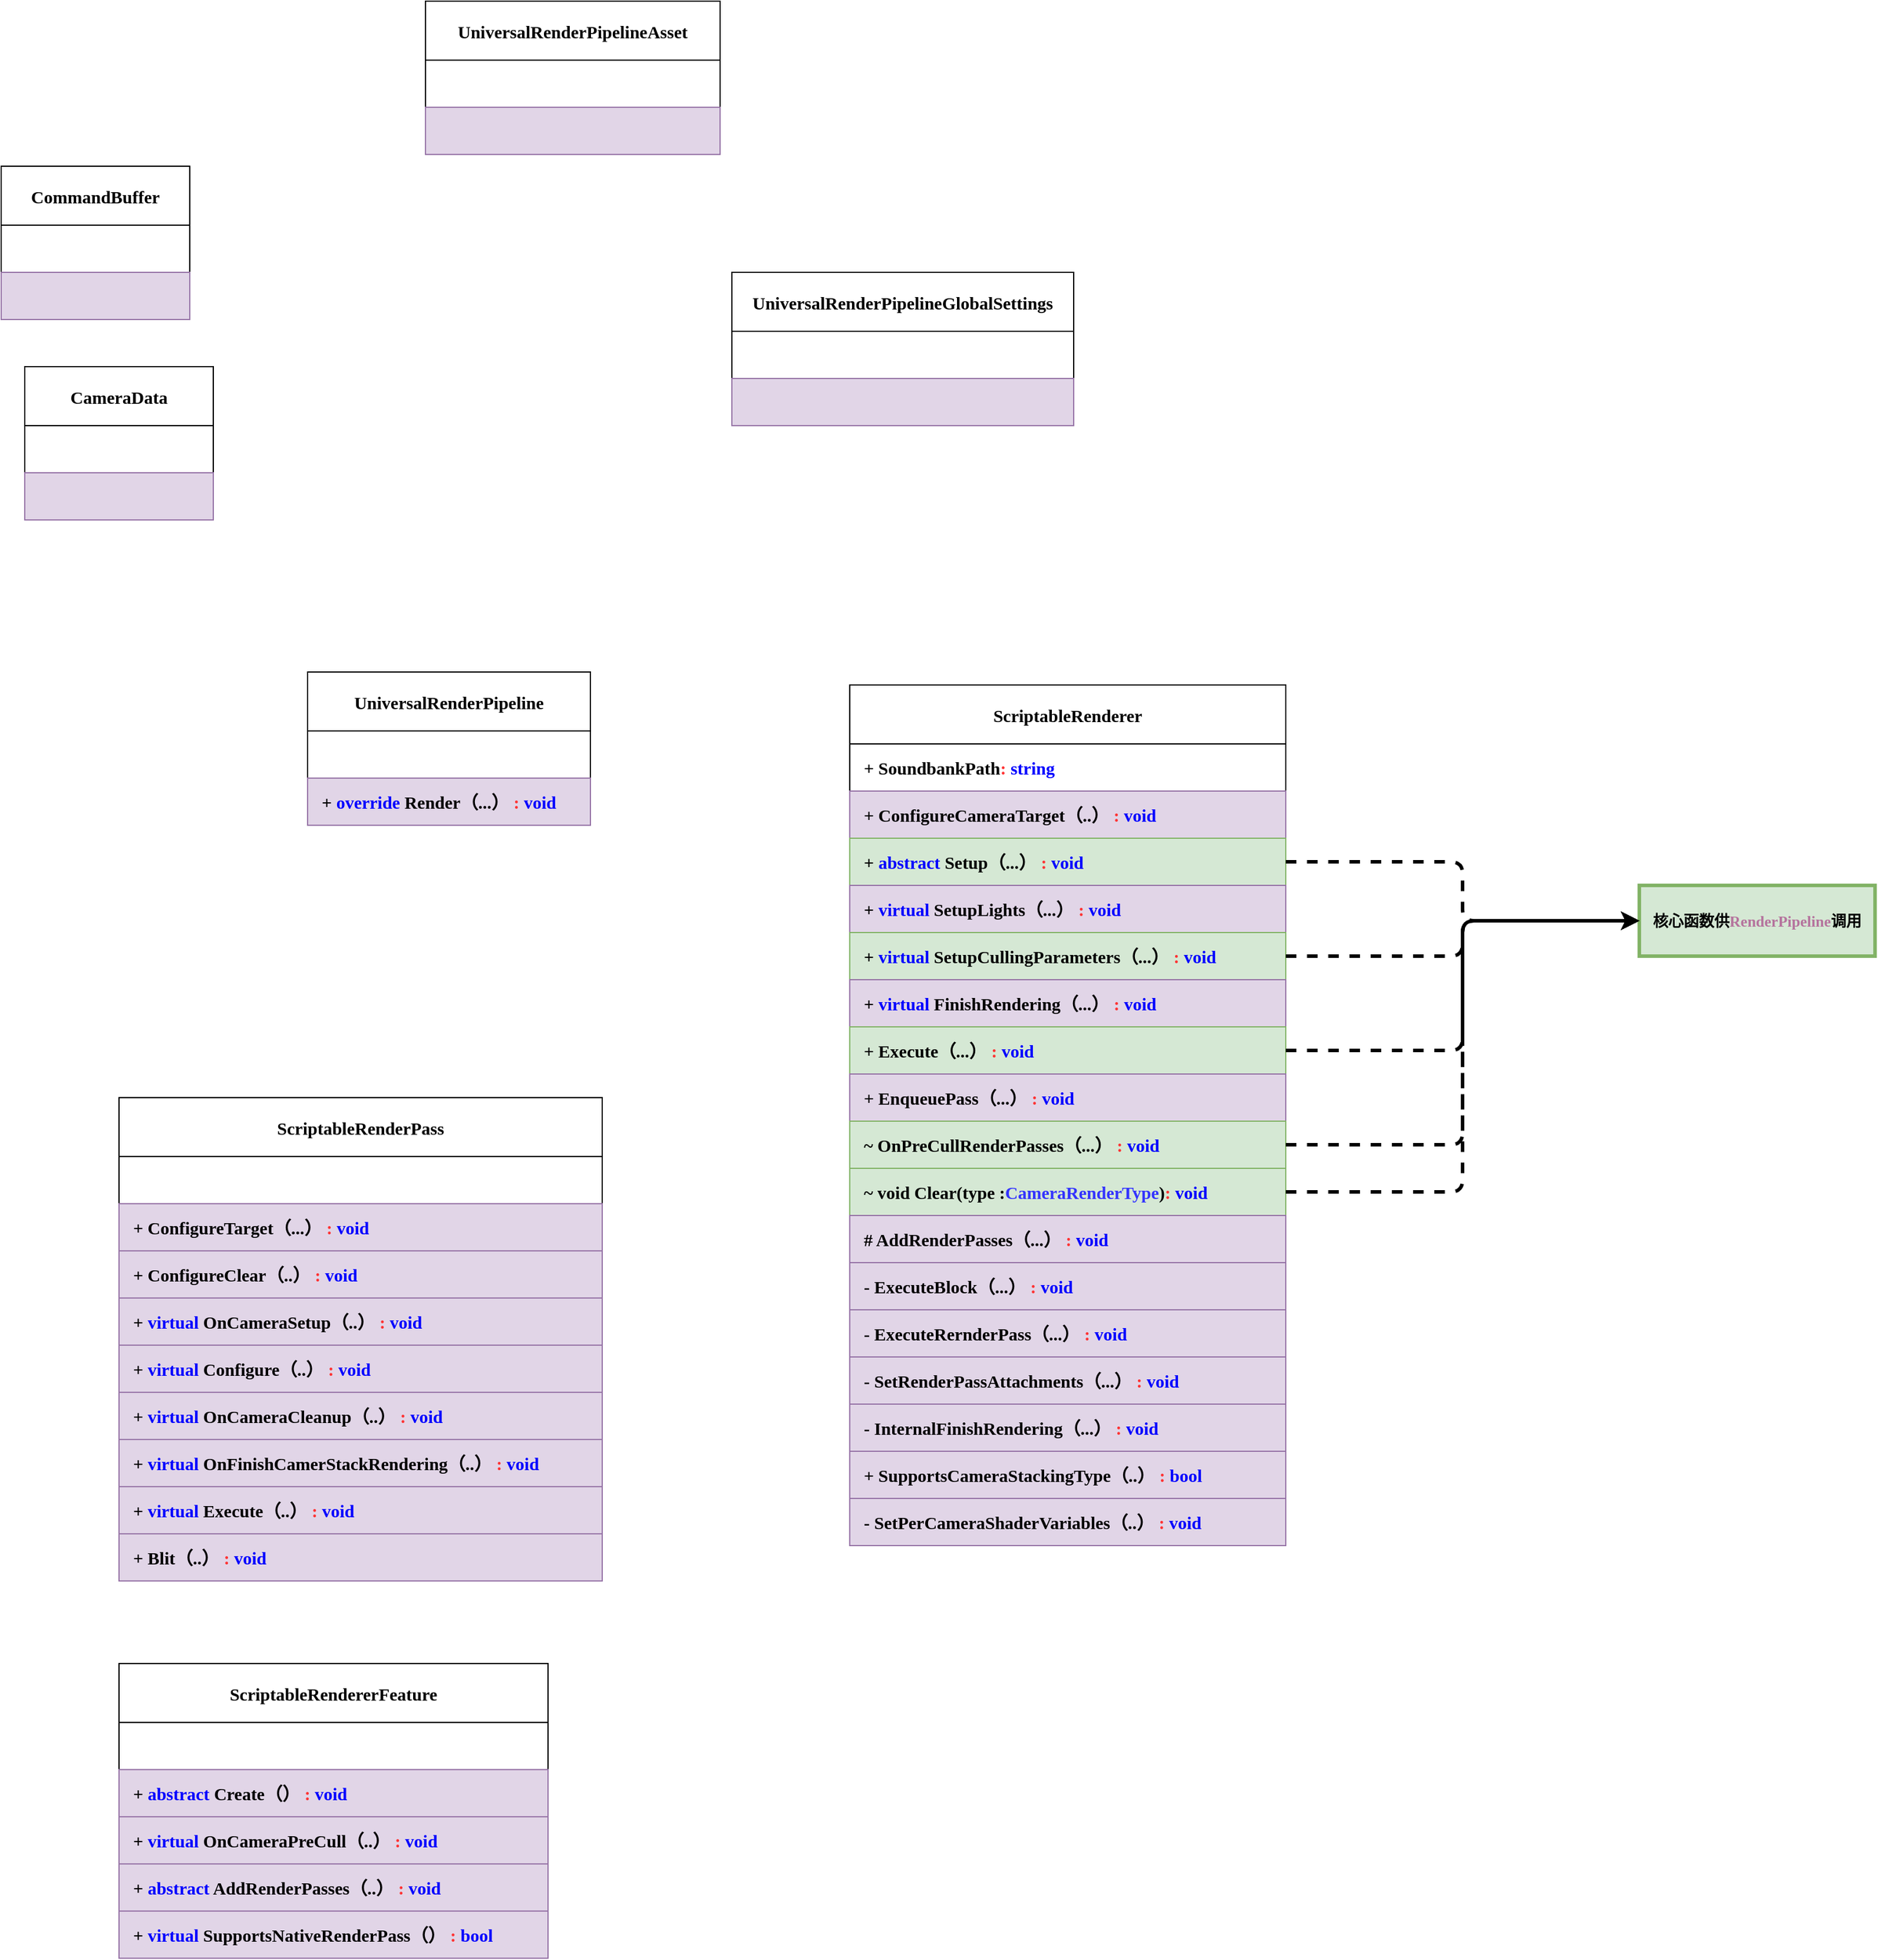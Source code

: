 <mxfile version="15.4.0" type="device" pages="15"><diagram id="2z8GSqyl7cGJXLCnmV_4" name="Page-1"><mxGraphModel dx="4394" dy="926" grid="1" gridSize="10" guides="1" tooltips="1" connect="1" arrows="1" fold="1" page="1" pageScale="1" pageWidth="827" pageHeight="1169" math="0" shadow="0"><root><mxCell id="0"/><mxCell id="1" parent="0"/><mxCell id="SqVSlYg6OqDWYJdMSLyE-1" value="ScriptableRenderer" style="swimlane;fontStyle=1;align=center;verticalAlign=middle;childLayout=stackLayout;horizontal=1;startSize=50;horizontalStack=0;resizeParent=1;resizeParentMax=0;resizeLast=0;collapsible=1;marginBottom=0;fontFamily=Comic Sans MS;fontSize=15;" parent="1" vertex="1"><mxGeometry x="-1900" y="1050" width="370" height="730" as="geometry"><mxRectangle x="-720" y="290" width="190" height="40" as="alternateBounds"/></mxGeometry></mxCell><mxCell id="SqVSlYg6OqDWYJdMSLyE-2" value="&lt;b&gt;+ SoundbankPath&lt;/b&gt;&lt;font color=&quot;#ff3333&quot;&gt;&lt;b&gt;:&lt;/b&gt;&lt;/font&gt;&lt;span&gt;&amp;nbsp;&lt;/span&gt;&lt;font color=&quot;#0000ff&quot;&gt;&lt;b&gt;string&lt;/b&gt;&lt;/font&gt;" style="rounded=0;whiteSpace=wrap;html=1;fontFamily=Comic Sans MS;fontSize=15;align=left;spacingLeft=10;fontStyle=0" parent="SqVSlYg6OqDWYJdMSLyE-1" vertex="1"><mxGeometry y="50" width="370" height="40" as="geometry"/></mxCell><mxCell id="SqVSlYg6OqDWYJdMSLyE-3" value="&lt;b&gt;+ ConfigureCameraTarget（..）&amp;nbsp;&lt;/b&gt;&lt;font color=&quot;#ff3333&quot;&gt;&lt;b&gt;:&lt;/b&gt;&lt;/font&gt;&amp;nbsp;&lt;font color=&quot;#0000ff&quot;&gt;&lt;b&gt;void&lt;/b&gt;&lt;/font&gt;" style="rounded=0;whiteSpace=wrap;html=1;fontFamily=Comic Sans MS;fontSize=15;align=left;spacingLeft=10;labelBackgroundColor=none;fillColor=#e1d5e7;strokeColor=#9673a6;fontStyle=0" parent="SqVSlYg6OqDWYJdMSLyE-1" vertex="1"><mxGeometry y="90" width="370" height="40" as="geometry"/></mxCell><mxCell id="HbIMZ0PaJshb_1JS9mjE-7" value="&lt;b&gt;+ &lt;font color=&quot;#0000ff&quot;&gt;abstract &lt;/font&gt;Setup（...）&amp;nbsp;&lt;/b&gt;&lt;font color=&quot;#ff3333&quot;&gt;&lt;b&gt;:&lt;/b&gt;&lt;/font&gt;&amp;nbsp;&lt;font color=&quot;#0000ff&quot;&gt;&lt;b&gt;void&lt;/b&gt;&lt;/font&gt;" style="rounded=0;whiteSpace=wrap;html=1;fontFamily=Comic Sans MS;fontSize=15;align=left;spacingLeft=10;labelBackgroundColor=none;fillColor=#d5e8d4;strokeColor=#82b366;fontStyle=0" parent="SqVSlYg6OqDWYJdMSLyE-1" vertex="1"><mxGeometry y="130" width="370" height="40" as="geometry"/></mxCell><mxCell id="HbIMZ0PaJshb_1JS9mjE-8" value="&lt;b&gt;+ &lt;font color=&quot;#0000ff&quot;&gt;virtual&amp;nbsp;&lt;/font&gt;SetupLights（...）&amp;nbsp;&lt;/b&gt;&lt;font color=&quot;#ff3333&quot;&gt;&lt;b&gt;:&lt;/b&gt;&lt;/font&gt;&amp;nbsp;&lt;font color=&quot;#0000ff&quot;&gt;&lt;b&gt;void&lt;/b&gt;&lt;/font&gt;" style="rounded=0;whiteSpace=wrap;html=1;fontFamily=Comic Sans MS;fontSize=15;align=left;spacingLeft=10;labelBackgroundColor=none;fillColor=#e1d5e7;strokeColor=#9673a6;fontStyle=0" parent="SqVSlYg6OqDWYJdMSLyE-1" vertex="1"><mxGeometry y="170" width="370" height="40" as="geometry"/></mxCell><mxCell id="HbIMZ0PaJshb_1JS9mjE-9" value="&lt;b&gt;+ &lt;font color=&quot;#0000ff&quot;&gt;virtual&amp;nbsp;&lt;/font&gt;SetupCullingParameters（...）&amp;nbsp;&lt;/b&gt;&lt;font color=&quot;#ff3333&quot;&gt;&lt;b&gt;:&lt;/b&gt;&lt;/font&gt;&amp;nbsp;&lt;font color=&quot;#0000ff&quot;&gt;&lt;b&gt;void&lt;/b&gt;&lt;/font&gt;" style="rounded=0;whiteSpace=wrap;html=1;fontFamily=Comic Sans MS;fontSize=15;align=left;spacingLeft=10;labelBackgroundColor=none;fillColor=#d5e8d4;strokeColor=#82b366;fontStyle=0" parent="SqVSlYg6OqDWYJdMSLyE-1" vertex="1"><mxGeometry y="210" width="370" height="40" as="geometry"/></mxCell><mxCell id="HbIMZ0PaJshb_1JS9mjE-10" value="&lt;b&gt;+ &lt;font color=&quot;#0000ff&quot;&gt;virtual&amp;nbsp;&lt;/font&gt;FinishRendering（...）&amp;nbsp;&lt;/b&gt;&lt;font color=&quot;#ff3333&quot;&gt;&lt;b&gt;:&lt;/b&gt;&lt;/font&gt;&amp;nbsp;&lt;font color=&quot;#0000ff&quot;&gt;&lt;b&gt;void&lt;/b&gt;&lt;/font&gt;" style="rounded=0;whiteSpace=wrap;html=1;fontFamily=Comic Sans MS;fontSize=15;align=left;spacingLeft=10;labelBackgroundColor=none;fillColor=#e1d5e7;strokeColor=#9673a6;fontStyle=0" parent="SqVSlYg6OqDWYJdMSLyE-1" vertex="1"><mxGeometry y="250" width="370" height="40" as="geometry"/></mxCell><mxCell id="HbIMZ0PaJshb_1JS9mjE-11" value="&lt;b&gt;+ Execute（...）&amp;nbsp;&lt;/b&gt;&lt;font color=&quot;#ff3333&quot;&gt;&lt;b&gt;:&lt;/b&gt;&lt;/font&gt;&amp;nbsp;&lt;font color=&quot;#0000ff&quot;&gt;&lt;b&gt;void&lt;/b&gt;&lt;/font&gt;" style="rounded=0;whiteSpace=wrap;html=1;fontFamily=Comic Sans MS;fontSize=15;align=left;spacingLeft=10;labelBackgroundColor=none;fillColor=#d5e8d4;strokeColor=#82b366;fontStyle=0" parent="SqVSlYg6OqDWYJdMSLyE-1" vertex="1"><mxGeometry y="290" width="370" height="40" as="geometry"/></mxCell><mxCell id="HbIMZ0PaJshb_1JS9mjE-12" value="&lt;b&gt;+ EnqueuePass（...）&amp;nbsp;&lt;/b&gt;&lt;font color=&quot;#ff3333&quot;&gt;&lt;b&gt;:&lt;/b&gt;&lt;/font&gt;&amp;nbsp;&lt;font color=&quot;#0000ff&quot;&gt;&lt;b&gt;void&lt;/b&gt;&lt;/font&gt;" style="rounded=0;whiteSpace=wrap;html=1;fontFamily=Comic Sans MS;fontSize=15;align=left;spacingLeft=10;labelBackgroundColor=none;fillColor=#e1d5e7;strokeColor=#9673a6;fontStyle=0" parent="SqVSlYg6OqDWYJdMSLyE-1" vertex="1"><mxGeometry y="330" width="370" height="40" as="geometry"/></mxCell><mxCell id="HbIMZ0PaJshb_1JS9mjE-13" value="&lt;b&gt;~ OnPreCullRenderPasses（...）&amp;nbsp;&lt;/b&gt;&lt;font color=&quot;#ff3333&quot;&gt;&lt;b&gt;:&lt;/b&gt;&lt;/font&gt;&amp;nbsp;&lt;font color=&quot;#0000ff&quot;&gt;&lt;b&gt;void&lt;/b&gt;&lt;/font&gt;" style="rounded=0;whiteSpace=wrap;html=1;fontFamily=Comic Sans MS;fontSize=15;align=left;spacingLeft=10;labelBackgroundColor=none;fillColor=#d5e8d4;strokeColor=#82b366;fontStyle=0" parent="SqVSlYg6OqDWYJdMSLyE-1" vertex="1"><mxGeometry y="370" width="370" height="40" as="geometry"/></mxCell><mxCell id="jSSJAKfJiAMp4Y9I7Z1a-1" value="&lt;b&gt;~ void Clear(type :&lt;font color=&quot;#3333ff&quot;&gt;CameraRenderType&lt;/font&gt;)&lt;/b&gt;&lt;font color=&quot;#ff3333&quot;&gt;&lt;b&gt;:&lt;/b&gt;&lt;/font&gt;&amp;nbsp;&lt;font color=&quot;#0000ff&quot;&gt;&lt;b&gt;void&lt;/b&gt;&lt;/font&gt;" style="rounded=0;whiteSpace=wrap;html=1;fontFamily=Comic Sans MS;fontSize=15;align=left;spacingLeft=10;labelBackgroundColor=none;fillColor=#d5e8d4;strokeColor=#82b366;fontStyle=0" parent="SqVSlYg6OqDWYJdMSLyE-1" vertex="1"><mxGeometry y="410" width="370" height="40" as="geometry"/></mxCell><mxCell id="HbIMZ0PaJshb_1JS9mjE-14" value="&lt;b&gt;# AddRenderPasses（...）&amp;nbsp;&lt;/b&gt;&lt;font color=&quot;#ff3333&quot;&gt;&lt;b&gt;:&lt;/b&gt;&lt;/font&gt;&amp;nbsp;&lt;font color=&quot;#0000ff&quot;&gt;&lt;b&gt;void&lt;/b&gt;&lt;/font&gt;" style="rounded=0;whiteSpace=wrap;html=1;fontFamily=Comic Sans MS;fontSize=15;align=left;spacingLeft=10;labelBackgroundColor=none;fillColor=#e1d5e7;strokeColor=#9673a6;fontStyle=0" parent="SqVSlYg6OqDWYJdMSLyE-1" vertex="1"><mxGeometry y="450" width="370" height="40" as="geometry"/></mxCell><mxCell id="vCa1sSjAkenaVu1BSRiN-1" value="&lt;b&gt;- ExecuteBlock（...）&amp;nbsp;&lt;/b&gt;&lt;font color=&quot;#ff3333&quot;&gt;&lt;b&gt;:&lt;/b&gt;&lt;/font&gt;&amp;nbsp;&lt;font color=&quot;#0000ff&quot;&gt;&lt;b&gt;void&lt;/b&gt;&lt;/font&gt;" style="rounded=0;whiteSpace=wrap;html=1;fontFamily=Comic Sans MS;fontSize=15;align=left;spacingLeft=10;labelBackgroundColor=none;fillColor=#e1d5e7;strokeColor=#9673a6;fontStyle=0" parent="SqVSlYg6OqDWYJdMSLyE-1" vertex="1"><mxGeometry y="490" width="370" height="40" as="geometry"/></mxCell><mxCell id="vCa1sSjAkenaVu1BSRiN-2" value="&lt;b&gt;- ExecuteRernderPass（...）&amp;nbsp;&lt;/b&gt;&lt;font color=&quot;#ff3333&quot;&gt;&lt;b&gt;:&lt;/b&gt;&lt;/font&gt;&amp;nbsp;&lt;font color=&quot;#0000ff&quot;&gt;&lt;b&gt;void&lt;/b&gt;&lt;/font&gt;" style="rounded=0;whiteSpace=wrap;html=1;fontFamily=Comic Sans MS;fontSize=15;align=left;spacingLeft=10;labelBackgroundColor=none;fillColor=#e1d5e7;strokeColor=#9673a6;fontStyle=0" parent="SqVSlYg6OqDWYJdMSLyE-1" vertex="1"><mxGeometry y="530" width="370" height="40" as="geometry"/></mxCell><mxCell id="vCa1sSjAkenaVu1BSRiN-3" value="&lt;b&gt;- SetRenderPassAttachments（...）&amp;nbsp;&lt;/b&gt;&lt;font color=&quot;#ff3333&quot;&gt;&lt;b&gt;:&lt;/b&gt;&lt;/font&gt;&amp;nbsp;&lt;font color=&quot;#0000ff&quot;&gt;&lt;b&gt;void&lt;/b&gt;&lt;/font&gt;" style="rounded=0;whiteSpace=wrap;html=1;fontFamily=Comic Sans MS;fontSize=15;align=left;spacingLeft=10;labelBackgroundColor=none;fillColor=#e1d5e7;strokeColor=#9673a6;fontStyle=0" parent="SqVSlYg6OqDWYJdMSLyE-1" vertex="1"><mxGeometry y="570" width="370" height="40" as="geometry"/></mxCell><mxCell id="vCa1sSjAkenaVu1BSRiN-4" value="&lt;b&gt;- InternalFinishRendering（...）&amp;nbsp;&lt;/b&gt;&lt;font color=&quot;#ff3333&quot;&gt;&lt;b&gt;:&lt;/b&gt;&lt;/font&gt;&amp;nbsp;&lt;font color=&quot;#0000ff&quot;&gt;&lt;b&gt;void&lt;/b&gt;&lt;/font&gt;" style="rounded=0;whiteSpace=wrap;html=1;fontFamily=Comic Sans MS;fontSize=15;align=left;spacingLeft=10;labelBackgroundColor=none;fillColor=#e1d5e7;strokeColor=#9673a6;fontStyle=0" parent="SqVSlYg6OqDWYJdMSLyE-1" vertex="1"><mxGeometry y="610" width="370" height="40" as="geometry"/></mxCell><mxCell id="SqVSlYg6OqDWYJdMSLyE-6" value="&lt;b&gt;+ SupportsCameraStackingType（..）&amp;nbsp;&lt;/b&gt;&lt;font color=&quot;#ff3333&quot;&gt;&lt;b&gt;:&lt;/b&gt;&lt;/font&gt;&amp;nbsp;&lt;font color=&quot;#0000ff&quot;&gt;&lt;b&gt;bool&lt;/b&gt;&lt;/font&gt;" style="rounded=0;whiteSpace=wrap;html=1;fontFamily=Comic Sans MS;fontSize=15;align=left;spacingLeft=10;labelBackgroundColor=none;fillColor=#e1d5e7;strokeColor=#9673a6;fontStyle=0" parent="SqVSlYg6OqDWYJdMSLyE-1" vertex="1"><mxGeometry y="650" width="370" height="40" as="geometry"/></mxCell><mxCell id="SqVSlYg6OqDWYJdMSLyE-14" value="&lt;b&gt;- SetPerCameraShaderVariables（..）&amp;nbsp;&lt;/b&gt;&lt;font color=&quot;#ff3333&quot;&gt;&lt;b&gt;:&lt;/b&gt;&lt;/font&gt;&amp;nbsp;&lt;font color=&quot;#0000ff&quot;&gt;&lt;b&gt;void&lt;/b&gt;&lt;/font&gt;" style="rounded=0;whiteSpace=wrap;html=1;fontFamily=Comic Sans MS;fontSize=15;align=left;spacingLeft=10;labelBackgroundColor=none;fillColor=#e1d5e7;strokeColor=#9673a6;fontStyle=0" parent="SqVSlYg6OqDWYJdMSLyE-1" vertex="1"><mxGeometry y="690" width="370" height="40" as="geometry"/></mxCell><mxCell id="SqVSlYg6OqDWYJdMSLyE-7" value="CommandBuffer" style="swimlane;fontStyle=1;align=center;verticalAlign=middle;childLayout=stackLayout;horizontal=1;startSize=50;horizontalStack=0;resizeParent=1;resizeParentMax=0;resizeLast=0;collapsible=1;marginBottom=0;fontFamily=Comic Sans MS;fontSize=15;" parent="1" vertex="1"><mxGeometry x="-2620" y="610" width="160" height="130" as="geometry"><mxRectangle x="-720" y="290" width="190" height="40" as="alternateBounds"/></mxGeometry></mxCell><mxCell id="SqVSlYg6OqDWYJdMSLyE-8" value="" style="rounded=0;whiteSpace=wrap;html=1;fontFamily=Comic Sans MS;fontSize=15;align=left;spacingLeft=10;fontStyle=0" parent="SqVSlYg6OqDWYJdMSLyE-7" vertex="1"><mxGeometry y="50" width="160" height="40" as="geometry"/></mxCell><mxCell id="SqVSlYg6OqDWYJdMSLyE-9" value="" style="rounded=0;whiteSpace=wrap;html=1;fontFamily=Comic Sans MS;fontSize=15;align=left;spacingLeft=10;labelBackgroundColor=none;fillColor=#e1d5e7;strokeColor=#9673a6;fontStyle=0" parent="SqVSlYg6OqDWYJdMSLyE-7" vertex="1"><mxGeometry y="90" width="160" height="40" as="geometry"/></mxCell><mxCell id="SqVSlYg6OqDWYJdMSLyE-11" value="CameraData" style="swimlane;fontStyle=1;align=center;verticalAlign=middle;childLayout=stackLayout;horizontal=1;startSize=50;horizontalStack=0;resizeParent=1;resizeParentMax=0;resizeLast=0;collapsible=1;marginBottom=0;fontFamily=Comic Sans MS;fontSize=15;" parent="1" vertex="1"><mxGeometry x="-2600" y="780" width="160" height="130" as="geometry"><mxRectangle x="-720" y="290" width="190" height="40" as="alternateBounds"/></mxGeometry></mxCell><mxCell id="SqVSlYg6OqDWYJdMSLyE-12" value="" style="rounded=0;whiteSpace=wrap;html=1;fontFamily=Comic Sans MS;fontSize=15;align=left;spacingLeft=10;fontStyle=0" parent="SqVSlYg6OqDWYJdMSLyE-11" vertex="1"><mxGeometry y="50" width="160" height="40" as="geometry"/></mxCell><mxCell id="SqVSlYg6OqDWYJdMSLyE-13" value="" style="rounded=0;whiteSpace=wrap;html=1;fontFamily=Comic Sans MS;fontSize=15;align=left;spacingLeft=10;labelBackgroundColor=none;fillColor=#e1d5e7;strokeColor=#9673a6;fontStyle=0" parent="SqVSlYg6OqDWYJdMSLyE-11" vertex="1"><mxGeometry y="90" width="160" height="40" as="geometry"/></mxCell><mxCell id="4nSu7BRC-h8PXpkA-xf8-1" value="ScriptableRenderPass" style="swimlane;fontStyle=1;align=center;verticalAlign=middle;childLayout=stackLayout;horizontal=1;startSize=50;horizontalStack=0;resizeParent=1;resizeParentMax=0;resizeLast=0;collapsible=1;marginBottom=0;fontFamily=Comic Sans MS;fontSize=15;" parent="1" vertex="1"><mxGeometry x="-2520" y="1400" width="410" height="410" as="geometry"><mxRectangle x="-720" y="290" width="190" height="40" as="alternateBounds"/></mxGeometry></mxCell><mxCell id="4nSu7BRC-h8PXpkA-xf8-2" value="" style="rounded=0;whiteSpace=wrap;html=1;fontFamily=Comic Sans MS;fontSize=15;align=left;spacingLeft=10;fontStyle=0" parent="4nSu7BRC-h8PXpkA-xf8-1" vertex="1"><mxGeometry y="50" width="410" height="40" as="geometry"/></mxCell><mxCell id="4nSu7BRC-h8PXpkA-xf8-3" value="&lt;b&gt;+ ConfigureTarget（...）&amp;nbsp;&lt;/b&gt;&lt;font color=&quot;#ff3333&quot;&gt;&lt;b&gt;:&lt;/b&gt;&lt;/font&gt;&amp;nbsp;&lt;font color=&quot;#0000ff&quot;&gt;&lt;b&gt;void&lt;/b&gt;&lt;/font&gt;" style="rounded=0;whiteSpace=wrap;html=1;fontFamily=Comic Sans MS;fontSize=15;align=left;spacingLeft=10;labelBackgroundColor=none;fillColor=#e1d5e7;strokeColor=#9673a6;fontStyle=0" parent="4nSu7BRC-h8PXpkA-xf8-1" vertex="1"><mxGeometry y="90" width="410" height="40" as="geometry"/></mxCell><mxCell id="4nSu7BRC-h8PXpkA-xf8-4" value="&lt;b&gt;+ ConfigureClear（..）&amp;nbsp;&lt;/b&gt;&lt;font color=&quot;#ff3333&quot;&gt;&lt;b&gt;:&lt;/b&gt;&lt;/font&gt;&amp;nbsp;&lt;font color=&quot;#0000ff&quot;&gt;&lt;b&gt;void&lt;/b&gt;&lt;/font&gt;" style="rounded=0;whiteSpace=wrap;html=1;fontFamily=Comic Sans MS;fontSize=15;align=left;spacingLeft=10;labelBackgroundColor=none;fillColor=#e1d5e7;strokeColor=#9673a6;fontStyle=0" parent="4nSu7BRC-h8PXpkA-xf8-1" vertex="1"><mxGeometry y="130" width="410" height="40" as="geometry"/></mxCell><mxCell id="4nSu7BRC-h8PXpkA-xf8-5" value="&lt;b&gt;+ &lt;font color=&quot;#0000ff&quot;&gt;virtual &lt;/font&gt;OnCameraSetup（..）&amp;nbsp;&lt;/b&gt;&lt;font color=&quot;#ff3333&quot;&gt;&lt;b&gt;:&lt;/b&gt;&lt;/font&gt;&amp;nbsp;&lt;font color=&quot;#0000ff&quot;&gt;&lt;b&gt;void&amp;nbsp;&lt;/b&gt;&lt;/font&gt;" style="rounded=0;whiteSpace=wrap;html=1;fontFamily=Comic Sans MS;fontSize=15;align=left;spacingLeft=10;labelBackgroundColor=none;fillColor=#e1d5e7;strokeColor=#9673a6;fontStyle=0" parent="4nSu7BRC-h8PXpkA-xf8-1" vertex="1"><mxGeometry y="170" width="410" height="40" as="geometry"/></mxCell><mxCell id="4nSu7BRC-h8PXpkA-xf8-7" value="&lt;b&gt;+ &lt;font color=&quot;#0000ff&quot;&gt;virtual &lt;/font&gt;Configure（..）&amp;nbsp;&lt;/b&gt;&lt;font color=&quot;#ff3333&quot;&gt;&lt;b&gt;:&lt;/b&gt;&lt;/font&gt;&amp;nbsp;&lt;font color=&quot;#0000ff&quot;&gt;&lt;b&gt;void&amp;nbsp;&lt;/b&gt;&lt;/font&gt;" style="rounded=0;whiteSpace=wrap;html=1;fontFamily=Comic Sans MS;fontSize=15;align=left;spacingLeft=10;labelBackgroundColor=none;fillColor=#e1d5e7;strokeColor=#9673a6;fontStyle=0" parent="4nSu7BRC-h8PXpkA-xf8-1" vertex="1"><mxGeometry y="210" width="410" height="40" as="geometry"/></mxCell><mxCell id="4nSu7BRC-h8PXpkA-xf8-8" value="&lt;b&gt;+ &lt;font color=&quot;#0000ff&quot;&gt;virtual &lt;/font&gt;OnCameraCleanup（..）&amp;nbsp;&lt;/b&gt;&lt;font color=&quot;#ff3333&quot;&gt;&lt;b&gt;:&lt;/b&gt;&lt;/font&gt;&amp;nbsp;&lt;font color=&quot;#0000ff&quot;&gt;&lt;b&gt;void&amp;nbsp;&lt;/b&gt;&lt;/font&gt;" style="rounded=0;whiteSpace=wrap;html=1;fontFamily=Comic Sans MS;fontSize=15;align=left;spacingLeft=10;labelBackgroundColor=none;fillColor=#e1d5e7;strokeColor=#9673a6;fontStyle=0" parent="4nSu7BRC-h8PXpkA-xf8-1" vertex="1"><mxGeometry y="250" width="410" height="40" as="geometry"/></mxCell><mxCell id="4nSu7BRC-h8PXpkA-xf8-9" value="&lt;b&gt;+ &lt;font color=&quot;#0000ff&quot;&gt;virtual &lt;/font&gt;OnFinishCamerStackRendering（..）&amp;nbsp;&lt;/b&gt;&lt;font color=&quot;#ff3333&quot;&gt;&lt;b&gt;:&lt;/b&gt;&lt;/font&gt;&amp;nbsp;&lt;font color=&quot;#0000ff&quot;&gt;&lt;b&gt;void&amp;nbsp;&lt;/b&gt;&lt;/font&gt;" style="rounded=0;whiteSpace=wrap;html=1;fontFamily=Comic Sans MS;fontSize=15;align=left;spacingLeft=10;labelBackgroundColor=none;fillColor=#e1d5e7;strokeColor=#9673a6;fontStyle=0" parent="4nSu7BRC-h8PXpkA-xf8-1" vertex="1"><mxGeometry y="290" width="410" height="40" as="geometry"/></mxCell><mxCell id="4nSu7BRC-h8PXpkA-xf8-10" value="&lt;b&gt;+ &lt;font color=&quot;#0000ff&quot;&gt;virtual &lt;/font&gt;Execute（..）&amp;nbsp;&lt;/b&gt;&lt;font color=&quot;#ff3333&quot;&gt;&lt;b&gt;:&lt;/b&gt;&lt;/font&gt;&amp;nbsp;&lt;font color=&quot;#0000ff&quot;&gt;&lt;b&gt;void&amp;nbsp;&lt;/b&gt;&lt;/font&gt;" style="rounded=0;whiteSpace=wrap;html=1;fontFamily=Comic Sans MS;fontSize=15;align=left;spacingLeft=10;labelBackgroundColor=none;fillColor=#e1d5e7;strokeColor=#9673a6;fontStyle=0" parent="4nSu7BRC-h8PXpkA-xf8-1" vertex="1"><mxGeometry y="330" width="410" height="40" as="geometry"/></mxCell><mxCell id="4nSu7BRC-h8PXpkA-xf8-11" value="&lt;b&gt;+ Blit（..）&amp;nbsp;&lt;/b&gt;&lt;font color=&quot;#ff3333&quot;&gt;&lt;b&gt;:&lt;/b&gt;&lt;/font&gt;&amp;nbsp;&lt;font color=&quot;#0000ff&quot;&gt;&lt;b&gt;void&amp;nbsp;&lt;/b&gt;&lt;/font&gt;" style="rounded=0;whiteSpace=wrap;html=1;fontFamily=Comic Sans MS;fontSize=15;align=left;spacingLeft=10;labelBackgroundColor=none;fillColor=#e1d5e7;strokeColor=#9673a6;fontStyle=0" parent="4nSu7BRC-h8PXpkA-xf8-1" vertex="1"><mxGeometry y="370" width="410" height="40" as="geometry"/></mxCell><mxCell id="HbIMZ0PaJshb_1JS9mjE-1" value="ScriptableRendererFeature" style="swimlane;fontStyle=1;align=center;verticalAlign=middle;childLayout=stackLayout;horizontal=1;startSize=50;horizontalStack=0;resizeParent=1;resizeParentMax=0;resizeLast=0;collapsible=1;marginBottom=0;fontFamily=Comic Sans MS;fontSize=15;" parent="1" vertex="1"><mxGeometry x="-2520" y="1880" width="364" height="250" as="geometry"><mxRectangle x="-720" y="290" width="190" height="40" as="alternateBounds"/></mxGeometry></mxCell><mxCell id="HbIMZ0PaJshb_1JS9mjE-2" value="" style="rounded=0;whiteSpace=wrap;html=1;fontFamily=Comic Sans MS;fontSize=15;align=left;spacingLeft=10;fontStyle=0" parent="HbIMZ0PaJshb_1JS9mjE-1" vertex="1"><mxGeometry y="50" width="364" height="40" as="geometry"/></mxCell><mxCell id="HbIMZ0PaJshb_1JS9mjE-3" value="&lt;b&gt;+ &lt;font color=&quot;#0000ff&quot;&gt;abstract &lt;/font&gt;Create（）&amp;nbsp;&lt;/b&gt;&lt;font color=&quot;#ff3333&quot;&gt;&lt;b&gt;:&lt;/b&gt;&lt;/font&gt;&amp;nbsp;&lt;font color=&quot;#0000ff&quot;&gt;&lt;b&gt;void&lt;/b&gt;&lt;/font&gt;" style="rounded=0;whiteSpace=wrap;html=1;fontFamily=Comic Sans MS;fontSize=15;align=left;spacingLeft=10;labelBackgroundColor=none;fillColor=#e1d5e7;strokeColor=#9673a6;fontStyle=0" parent="HbIMZ0PaJshb_1JS9mjE-1" vertex="1"><mxGeometry y="90" width="364" height="40" as="geometry"/></mxCell><mxCell id="HbIMZ0PaJshb_1JS9mjE-4" value="&lt;b&gt;+ &lt;font color=&quot;#0000ff&quot;&gt;virtual &lt;/font&gt;OnCameraPreCull（..）&amp;nbsp;&lt;/b&gt;&lt;font color=&quot;#ff3333&quot;&gt;&lt;b&gt;:&lt;/b&gt;&lt;/font&gt;&amp;nbsp;&lt;font color=&quot;#0000ff&quot;&gt;&lt;b&gt;void&lt;/b&gt;&lt;/font&gt;" style="rounded=0;whiteSpace=wrap;html=1;fontFamily=Comic Sans MS;fontSize=15;align=left;spacingLeft=10;labelBackgroundColor=none;fillColor=#e1d5e7;strokeColor=#9673a6;fontStyle=0" parent="HbIMZ0PaJshb_1JS9mjE-1" vertex="1"><mxGeometry y="130" width="364" height="40" as="geometry"/></mxCell><mxCell id="HbIMZ0PaJshb_1JS9mjE-5" value="&lt;b&gt;+ &lt;font color=&quot;#0000ff&quot;&gt;abstract &lt;/font&gt;AddRenderPasses（..）&amp;nbsp;&lt;/b&gt;&lt;font color=&quot;#ff3333&quot;&gt;&lt;b&gt;:&lt;/b&gt;&lt;/font&gt;&amp;nbsp;&lt;font color=&quot;#0000ff&quot;&gt;&lt;b&gt;void&lt;/b&gt;&lt;/font&gt;" style="rounded=0;whiteSpace=wrap;html=1;fontFamily=Comic Sans MS;fontSize=15;align=left;spacingLeft=10;labelBackgroundColor=none;fillColor=#e1d5e7;strokeColor=#9673a6;fontStyle=0" parent="HbIMZ0PaJshb_1JS9mjE-1" vertex="1"><mxGeometry y="170" width="364" height="40" as="geometry"/></mxCell><mxCell id="HbIMZ0PaJshb_1JS9mjE-6" value="&lt;b&gt;+ &lt;font color=&quot;#0000ff&quot;&gt;virtual &lt;/font&gt;SupportsNativeRenderPass（）&amp;nbsp;&lt;/b&gt;&lt;font color=&quot;#ff3333&quot;&gt;&lt;b&gt;:&lt;/b&gt;&lt;/font&gt;&amp;nbsp;&lt;font color=&quot;#0000ff&quot;&gt;&lt;b&gt;bool&lt;/b&gt;&lt;/font&gt;" style="rounded=0;whiteSpace=wrap;html=1;fontFamily=Comic Sans MS;fontSize=15;align=left;spacingLeft=10;labelBackgroundColor=none;fillColor=#e1d5e7;strokeColor=#9673a6;fontStyle=0" parent="HbIMZ0PaJshb_1JS9mjE-1" vertex="1"><mxGeometry y="210" width="364" height="40" as="geometry"/></mxCell><mxCell id="nqF1Z1Prp57Yv4ci_N9d-1" value="UniversalRenderPipeline" style="swimlane;fontStyle=1;align=center;verticalAlign=middle;childLayout=stackLayout;horizontal=1;startSize=50;horizontalStack=0;resizeParent=1;resizeParentMax=0;resizeLast=0;collapsible=1;marginBottom=0;fontFamily=Comic Sans MS;fontSize=15;" parent="1" vertex="1"><mxGeometry x="-2360" y="1039" width="240" height="130" as="geometry"><mxRectangle x="-720" y="290" width="190" height="40" as="alternateBounds"/></mxGeometry></mxCell><mxCell id="nqF1Z1Prp57Yv4ci_N9d-2" value="" style="rounded=0;whiteSpace=wrap;html=1;fontFamily=Comic Sans MS;fontSize=15;align=left;spacingLeft=10;fontStyle=0" parent="nqF1Z1Prp57Yv4ci_N9d-1" vertex="1"><mxGeometry y="50" width="240" height="40" as="geometry"/></mxCell><mxCell id="nqF1Z1Prp57Yv4ci_N9d-3" value="&lt;b&gt;+ &lt;font color=&quot;#0000ff&quot;&gt;override &lt;/font&gt;Render（...）&amp;nbsp;&lt;/b&gt;&lt;font color=&quot;#ff3333&quot;&gt;&lt;b&gt;:&lt;/b&gt;&lt;/font&gt;&lt;span&gt;&amp;nbsp;&lt;/span&gt;&lt;font color=&quot;#0000ff&quot;&gt;&lt;b&gt;void&lt;/b&gt;&lt;/font&gt;" style="rounded=0;whiteSpace=wrap;html=1;fontFamily=Comic Sans MS;fontSize=15;align=left;spacingLeft=10;labelBackgroundColor=none;fillColor=#e1d5e7;strokeColor=#9673a6;fontStyle=0" parent="nqF1Z1Prp57Yv4ci_N9d-1" vertex="1"><mxGeometry y="90" width="240" height="40" as="geometry"/></mxCell><mxCell id="nqF1Z1Prp57Yv4ci_N9d-4" value="UniversalRenderPipelineAsset" style="swimlane;fontStyle=1;align=center;verticalAlign=middle;childLayout=stackLayout;horizontal=1;startSize=50;horizontalStack=0;resizeParent=1;resizeParentMax=0;resizeLast=0;collapsible=1;marginBottom=0;fontFamily=Comic Sans MS;fontSize=15;" parent="1" vertex="1"><mxGeometry x="-2260" y="470" width="250" height="130" as="geometry"><mxRectangle x="-720" y="290" width="190" height="40" as="alternateBounds"/></mxGeometry></mxCell><mxCell id="nqF1Z1Prp57Yv4ci_N9d-5" value="" style="rounded=0;whiteSpace=wrap;html=1;fontFamily=Comic Sans MS;fontSize=15;align=left;spacingLeft=10;fontStyle=0" parent="nqF1Z1Prp57Yv4ci_N9d-4" vertex="1"><mxGeometry y="50" width="250" height="40" as="geometry"/></mxCell><mxCell id="nqF1Z1Prp57Yv4ci_N9d-6" value="" style="rounded=0;whiteSpace=wrap;html=1;fontFamily=Comic Sans MS;fontSize=15;align=left;spacingLeft=10;labelBackgroundColor=none;fillColor=#e1d5e7;strokeColor=#9673a6;fontStyle=0" parent="nqF1Z1Prp57Yv4ci_N9d-4" vertex="1"><mxGeometry y="90" width="250" height="40" as="geometry"/></mxCell><mxCell id="nqF1Z1Prp57Yv4ci_N9d-7" value="UniversalRenderPipelineGlobalSettings" style="swimlane;fontStyle=1;align=center;verticalAlign=middle;childLayout=stackLayout;horizontal=1;startSize=50;horizontalStack=0;resizeParent=1;resizeParentMax=0;resizeLast=0;collapsible=1;marginBottom=0;fontFamily=Comic Sans MS;fontSize=15;" parent="1" vertex="1"><mxGeometry x="-2000" y="700" width="290" height="130" as="geometry"><mxRectangle x="-720" y="290" width="190" height="40" as="alternateBounds"/></mxGeometry></mxCell><mxCell id="nqF1Z1Prp57Yv4ci_N9d-8" value="" style="rounded=0;whiteSpace=wrap;html=1;fontFamily=Comic Sans MS;fontSize=15;align=left;spacingLeft=10;fontStyle=0" parent="nqF1Z1Prp57Yv4ci_N9d-7" vertex="1"><mxGeometry y="50" width="290" height="40" as="geometry"/></mxCell><mxCell id="nqF1Z1Prp57Yv4ci_N9d-9" value="" style="rounded=0;whiteSpace=wrap;html=1;fontFamily=Comic Sans MS;fontSize=15;align=left;spacingLeft=10;labelBackgroundColor=none;fillColor=#e1d5e7;strokeColor=#9673a6;fontStyle=0" parent="nqF1Z1Prp57Yv4ci_N9d-7" vertex="1"><mxGeometry y="90" width="290" height="40" as="geometry"/></mxCell><mxCell id="jSSJAKfJiAMp4Y9I7Z1a-2" value="&lt;b&gt;&lt;font style=&quot;font-size: 13px&quot;&gt;核心函数供&lt;font color=&quot;#b5739d&quot;&gt;RenderPipeline&lt;/font&gt;调用&lt;/font&gt;&lt;/b&gt;" style="rounded=0;whiteSpace=wrap;html=1;fontFamily=Comic Sans MS;fontSize=11;strokeWidth=3;fillColor=#d5e8d4;strokeColor=#82b366;" parent="1" vertex="1"><mxGeometry x="-1230" y="1220" width="200" height="60" as="geometry"/></mxCell><mxCell id="jSSJAKfJiAMp4Y9I7Z1a-3" style="edgeStyle=orthogonalEdgeStyle;rounded=1;orthogonalLoop=1;jettySize=auto;html=1;fontFamily=Comic Sans MS;fontSize=11;strokeWidth=3;dashed=1;" parent="1" source="HbIMZ0PaJshb_1JS9mjE-7" target="jSSJAKfJiAMp4Y9I7Z1a-2" edge="1"><mxGeometry relative="1" as="geometry"/></mxCell><mxCell id="jSSJAKfJiAMp4Y9I7Z1a-4" style="edgeStyle=orthogonalEdgeStyle;rounded=1;orthogonalLoop=1;jettySize=auto;html=1;entryX=0;entryY=0.5;entryDx=0;entryDy=0;fontFamily=Comic Sans MS;fontSize=11;strokeWidth=3;dashed=1;" parent="1" source="HbIMZ0PaJshb_1JS9mjE-9" target="jSSJAKfJiAMp4Y9I7Z1a-2" edge="1"><mxGeometry relative="1" as="geometry"/></mxCell><mxCell id="jSSJAKfJiAMp4Y9I7Z1a-5" style="edgeStyle=orthogonalEdgeStyle;rounded=1;orthogonalLoop=1;jettySize=auto;html=1;fontFamily=Comic Sans MS;fontSize=11;strokeWidth=3;entryX=0;entryY=0.5;entryDx=0;entryDy=0;dashed=1;" parent="1" source="HbIMZ0PaJshb_1JS9mjE-11" target="jSSJAKfJiAMp4Y9I7Z1a-2" edge="1"><mxGeometry relative="1" as="geometry"><mxPoint x="-1320" y="1300" as="targetPoint"/></mxGeometry></mxCell><mxCell id="jSSJAKfJiAMp4Y9I7Z1a-6" style="edgeStyle=orthogonalEdgeStyle;rounded=1;orthogonalLoop=1;jettySize=auto;html=1;entryX=0;entryY=0.5;entryDx=0;entryDy=0;fontFamily=Comic Sans MS;fontSize=11;strokeWidth=3;dashed=1;" parent="1" source="HbIMZ0PaJshb_1JS9mjE-13" target="jSSJAKfJiAMp4Y9I7Z1a-2" edge="1"><mxGeometry relative="1" as="geometry"/></mxCell><mxCell id="jSSJAKfJiAMp4Y9I7Z1a-7" style="edgeStyle=orthogonalEdgeStyle;rounded=1;orthogonalLoop=1;jettySize=auto;html=1;entryX=0;entryY=0.5;entryDx=0;entryDy=0;fontFamily=Comic Sans MS;fontSize=11;strokeWidth=3;dashed=1;" parent="1" source="jSSJAKfJiAMp4Y9I7Z1a-1" target="jSSJAKfJiAMp4Y9I7Z1a-2" edge="1"><mxGeometry relative="1" as="geometry"/></mxCell></root></mxGraphModel></diagram><diagram id="bFYNA8WahKUTlLij4KsT" name="Page-2"><mxGraphModel dx="1913" dy="2095" grid="1" gridSize="10" guides="1" tooltips="1" connect="1" arrows="1" fold="1" page="1" pageScale="1" pageWidth="827" pageHeight="1169" math="0" shadow="0"><root><mxCell id="GtF3lp6tO7WXIh3kDlPM-0"/><mxCell id="GtF3lp6tO7WXIh3kDlPM-1" parent="GtF3lp6tO7WXIh3kDlPM-0"/><mxCell id="0owMUsORQ6bBobpFhJWm-0" style="edgeStyle=none;rounded=1;orthogonalLoop=1;jettySize=auto;html=1;entryX=0;entryY=0.5;entryDx=0;entryDy=0;fontFamily=Comic Sans MS;fontSize=11;endArrow=open;endFill=0;endSize=16;strokeWidth=2;" parent="GtF3lp6tO7WXIh3kDlPM-1" source="GtF3lp6tO7WXIh3kDlPM-2" target="GtF3lp6tO7WXIh3kDlPM-10" edge="1"><mxGeometry relative="1" as="geometry"/></mxCell><mxCell id="0owMUsORQ6bBobpFhJWm-1" style="edgeStyle=none;rounded=1;orthogonalLoop=1;jettySize=auto;html=1;entryX=0;entryY=0.5;entryDx=0;entryDy=0;fontFamily=Comic Sans MS;fontSize=11;endArrow=open;endFill=0;endSize=16;strokeWidth=2;dashed=1;" parent="GtF3lp6tO7WXIh3kDlPM-1" source="GtF3lp6tO7WXIh3kDlPM-2" target="GtF3lp6tO7WXIh3kDlPM-23" edge="1"><mxGeometry relative="1" as="geometry"/></mxCell><mxCell id="Rg2eT8r8xvXztuN1YV7S-3" style="edgeStyle=orthogonalEdgeStyle;rounded=1;orthogonalLoop=1;jettySize=auto;html=1;fontFamily=Comic Sans MS;fontSize=11;endArrow=block;endFill=0;endSize=16;strokeWidth=2;" parent="GtF3lp6tO7WXIh3kDlPM-1" source="GtF3lp6tO7WXIh3kDlPM-2" target="GtF3lp6tO7WXIh3kDlPM-13" edge="1"><mxGeometry relative="1" as="geometry"/></mxCell><mxCell id="GtF3lp6tO7WXIh3kDlPM-2" value="ScriptableRenderer" style="rounded=0;whiteSpace=wrap;html=1;fontFamily=Comic Sans MS;fontStyle=1;fontSize=14;" parent="GtF3lp6tO7WXIh3kDlPM-1" vertex="1"><mxGeometry x="-300" y="-20" width="160" height="40" as="geometry"/></mxCell><mxCell id="GtF3lp6tO7WXIh3kDlPM-3" value="CommandBuffer" style="rounded=0;whiteSpace=wrap;html=1;fontFamily=Comic Sans MS;fontStyle=1;fontSize=14;fillColor=#f8cecc;strokeColor=#b85450;" parent="GtF3lp6tO7WXIh3kDlPM-1" vertex="1"><mxGeometry x="640" y="240" width="130" height="40" as="geometry"/></mxCell><mxCell id="GtF3lp6tO7WXIh3kDlPM-4" value="CameraData" style="rounded=0;whiteSpace=wrap;html=1;fontFamily=Comic Sans MS;fontStyle=1;fontSize=14;" parent="GtF3lp6tO7WXIh3kDlPM-1" vertex="1"><mxGeometry x="440" y="320" width="120" height="40" as="geometry"/></mxCell><mxCell id="GtF3lp6tO7WXIh3kDlPM-5" value="RenderTargetIdentifier" style="rounded=0;whiteSpace=wrap;html=1;fontFamily=Comic Sans MS;fontStyle=1;fontSize=14;fillColor=#f8cecc;strokeColor=#b85450;" parent="GtF3lp6tO7WXIh3kDlPM-1" vertex="1"><mxGeometry x="640" y="160" width="200" height="40" as="geometry"/></mxCell><mxCell id="Mg7TRZBe_PtyII1V157i-2" style="edgeStyle=orthogonalEdgeStyle;rounded=1;orthogonalLoop=1;jettySize=auto;html=1;fontFamily=Comic Sans MS;fontSize=11;endArrow=diamondThin;endFill=1;endSize=16;strokeWidth=2;" parent="GtF3lp6tO7WXIh3kDlPM-1" source="GtF3lp6tO7WXIh3kDlPM-6" target="GtF3lp6tO7WXIh3kDlPM-10" edge="1"><mxGeometry relative="1" as="geometry"/></mxCell><mxCell id="Rg2eT8r8xvXztuN1YV7S-0" style="edgeStyle=orthogonalEdgeStyle;rounded=1;orthogonalLoop=1;jettySize=auto;html=1;entryX=0.75;entryY=1;entryDx=0;entryDy=0;fontFamily=Comic Sans MS;fontSize=11;endArrow=block;endFill=0;endSize=16;strokeWidth=2;dashed=1;" parent="GtF3lp6tO7WXIh3kDlPM-1" source="GtF3lp6tO7WXIh3kDlPM-6" target="GtF3lp6tO7WXIh3kDlPM-11" edge="1"><mxGeometry relative="1" as="geometry"><Array as="points"><mxPoint x="220" y="210"/><mxPoint x="335" y="210"/></Array></mxGeometry></mxCell><mxCell id="Rg2eT8r8xvXztuN1YV7S-1" style="edgeStyle=orthogonalEdgeStyle;rounded=1;orthogonalLoop=1;jettySize=auto;html=1;entryX=1;entryY=0.5;entryDx=0;entryDy=0;fontFamily=Comic Sans MS;fontSize=11;endArrow=block;endFill=0;endSize=16;strokeWidth=2;" parent="GtF3lp6tO7WXIh3kDlPM-1" source="GtF3lp6tO7WXIh3kDlPM-6" target="GtF3lp6tO7WXIh3kDlPM-13" edge="1"><mxGeometry relative="1" as="geometry"><Array as="points"><mxPoint x="440" y="270"/><mxPoint x="440" y="-180"/></Array></mxGeometry></mxCell><mxCell id="Rg2eT8r8xvXztuN1YV7S-5" style="rounded=1;orthogonalLoop=1;jettySize=auto;html=1;fontFamily=Comic Sans MS;fontSize=11;endArrow=open;endFill=0;endSize=16;strokeWidth=2;dashed=1;" parent="GtF3lp6tO7WXIh3kDlPM-1" source="GtF3lp6tO7WXIh3kDlPM-6" target="GtF3lp6tO7WXIh3kDlPM-2" edge="1"><mxGeometry relative="1" as="geometry"/></mxCell><mxCell id="GtF3lp6tO7WXIh3kDlPM-6" value="ScriptableRendererFeature" style="rounded=0;whiteSpace=wrap;html=1;fontFamily=Comic Sans MS;fontStyle=1;fontSize=14;" parent="GtF3lp6tO7WXIh3kDlPM-1" vertex="1"><mxGeometry x="70" y="250" width="200" height="40" as="geometry"/></mxCell><mxCell id="GtF3lp6tO7WXIh3kDlPM-52" style="edgeStyle=none;rounded=1;orthogonalLoop=1;jettySize=auto;html=1;entryX=1.004;entryY=0.045;entryDx=0;entryDy=0;fontFamily=Comic Sans MS;fontSize=14;endArrow=open;endFill=0;endSize=16;strokeWidth=2;entryPerimeter=0;" parent="GtF3lp6tO7WXIh3kDlPM-1" source="GtF3lp6tO7WXIh3kDlPM-7" target="GtF3lp6tO7WXIh3kDlPM-33" edge="1"><mxGeometry relative="1" as="geometry"/></mxCell><mxCell id="Mg7TRZBe_PtyII1V157i-0" style="rounded=1;orthogonalLoop=1;jettySize=auto;html=1;entryX=0.5;entryY=1;entryDx=0;entryDy=0;fontFamily=Comic Sans MS;fontSize=11;strokeWidth=2;endArrow=diamondThin;endFill=1;endSize=16;edgeStyle=orthogonalEdgeStyle;" parent="GtF3lp6tO7WXIh3kDlPM-1" source="GtF3lp6tO7WXIh3kDlPM-7" target="GtF3lp6tO7WXIh3kDlPM-2" edge="1"><mxGeometry relative="1" as="geometry"/></mxCell><mxCell id="GtF3lp6tO7WXIh3kDlPM-7" value="ScriptableRendererPass" style="rounded=0;whiteSpace=wrap;html=1;fontFamily=Comic Sans MS;fontStyle=1;fontSize=14;" parent="GtF3lp6tO7WXIh3kDlPM-1" vertex="1"><mxGeometry x="-320" y="230" width="200" height="40" as="geometry"/></mxCell><mxCell id="GtF3lp6tO7WXIh3kDlPM-8" value="RenderFeature" style="rounded=0;whiteSpace=wrap;html=1;fontFamily=Comic Sans MS;fontStyle=1;fontSize=14;" parent="GtF3lp6tO7WXIh3kDlPM-1" vertex="1"><mxGeometry x="-80" y="390" width="160" height="40" as="geometry"/></mxCell><mxCell id="GtF3lp6tO7WXIh3kDlPM-9" value="RenderPassBlock" style="rounded=0;whiteSpace=wrap;html=1;fontFamily=Comic Sans MS;fontStyle=1;fontSize=14;" parent="GtF3lp6tO7WXIh3kDlPM-1" vertex="1"><mxGeometry x="-510" y="120" width="160" height="40" as="geometry"/></mxCell><mxCell id="GtF3lp6tO7WXIh3kDlPM-12" value="" style="rounded=1;orthogonalLoop=1;jettySize=auto;html=1;fontFamily=Comic Sans MS;fontSize=14;strokeWidth=2;endSize=16;endArrow=block;endFill=0;edgeStyle=orthogonalEdgeStyle;" parent="GtF3lp6tO7WXIh3kDlPM-1" source="GtF3lp6tO7WXIh3kDlPM-10" target="GtF3lp6tO7WXIh3kDlPM-11" edge="1"><mxGeometry relative="1" as="geometry"/></mxCell><mxCell id="GtF3lp6tO7WXIh3kDlPM-10" value="ScriptableRendererData" style="rounded=0;whiteSpace=wrap;html=1;fontFamily=Comic Sans MS;fontStyle=1;fontSize=14;" parent="GtF3lp6tO7WXIh3kDlPM-1" vertex="1"><mxGeometry x="80" y="90" width="180" height="40" as="geometry"/></mxCell><mxCell id="GtF3lp6tO7WXIh3kDlPM-11" value="ScriptableObject" style="rounded=0;whiteSpace=wrap;html=1;fontFamily=Comic Sans MS;fontStyle=1;fontSize=14;" parent="GtF3lp6tO7WXIh3kDlPM-1" vertex="1"><mxGeometry x="200" y="-100" width="180" height="40" as="geometry"/></mxCell><mxCell id="GtF3lp6tO7WXIh3kDlPM-13" value="IDisposable" style="rounded=0;whiteSpace=wrap;html=1;fontFamily=Comic Sans MS;fontStyle=1;fontSize=14;" parent="GtF3lp6tO7WXIh3kDlPM-1" vertex="1"><mxGeometry x="-300" y="-200" width="160" height="40" as="geometry"/></mxCell><mxCell id="GtF3lp6tO7WXIh3kDlPM-15" value="&amp;lt;&amp;lt;enumeration&amp;gt;&amp;gt;&lt;br&gt;&lt;b&gt;ClearFlag&lt;/b&gt;" style="swimlane;fontStyle=0;align=center;verticalAlign=top;childLayout=stackLayout;horizontal=1;startSize=40;horizontalStack=0;resizeParent=1;resizeParentMax=0;resizeLast=0;collapsible=0;marginBottom=0;html=1;fontFamily=Comic Sans MS;fontSize=14;" parent="GtF3lp6tO7WXIh3kDlPM-1" vertex="1"><mxGeometry x="-800" y="160" width="140" height="250" as="geometry"/></mxCell><mxCell id="GtF3lp6tO7WXIh3kDlPM-16" value="None" style="text;html=1;strokeColor=none;fillColor=none;align=left;verticalAlign=middle;spacingLeft=4;spacingRight=4;overflow=hidden;rotatable=0;points=[[0,0.5],[1,0.5]];portConstraint=eastwest;fontFamily=Comic Sans MS;fontSize=14;" parent="GtF3lp6tO7WXIh3kDlPM-15" vertex="1"><mxGeometry y="40" width="140" height="30" as="geometry"/></mxCell><mxCell id="GtF3lp6tO7WXIh3kDlPM-17" value="Color" style="text;html=1;strokeColor=none;fillColor=none;align=left;verticalAlign=middle;spacingLeft=4;spacingRight=4;overflow=hidden;rotatable=0;points=[[0,0.5],[1,0.5]];portConstraint=eastwest;fontFamily=Comic Sans MS;fontSize=14;" parent="GtF3lp6tO7WXIh3kDlPM-15" vertex="1"><mxGeometry y="70" width="140" height="30" as="geometry"/></mxCell><mxCell id="GtF3lp6tO7WXIh3kDlPM-18" value="Depth" style="text;html=1;strokeColor=none;fillColor=none;align=left;verticalAlign=middle;spacingLeft=4;spacingRight=4;overflow=hidden;rotatable=0;points=[[0,0.5],[1,0.5]];portConstraint=eastwest;fontFamily=Comic Sans MS;fontSize=14;" parent="GtF3lp6tO7WXIh3kDlPM-15" vertex="1"><mxGeometry y="100" width="140" height="30" as="geometry"/></mxCell><mxCell id="GtF3lp6tO7WXIh3kDlPM-19" value="Stencil" style="text;html=1;strokeColor=none;fillColor=none;align=left;verticalAlign=middle;spacingLeft=4;spacingRight=4;overflow=hidden;rotatable=0;points=[[0,0.5],[1,0.5]];portConstraint=eastwest;fontFamily=Comic Sans MS;fontSize=14;" parent="GtF3lp6tO7WXIh3kDlPM-15" vertex="1"><mxGeometry y="130" width="140" height="30" as="geometry"/></mxCell><mxCell id="GtF3lp6tO7WXIh3kDlPM-20" value="DepthStencil" style="text;html=1;strokeColor=none;fillColor=none;align=left;verticalAlign=middle;spacingLeft=4;spacingRight=4;overflow=hidden;rotatable=0;points=[[0,0.5],[1,0.5]];portConstraint=eastwest;fontFamily=Comic Sans MS;fontSize=14;" parent="GtF3lp6tO7WXIh3kDlPM-15" vertex="1"><mxGeometry y="160" width="140" height="30" as="geometry"/></mxCell><mxCell id="GtF3lp6tO7WXIh3kDlPM-21" value="ColorStencil" style="text;html=1;strokeColor=none;fillColor=none;align=left;verticalAlign=middle;spacingLeft=4;spacingRight=4;overflow=hidden;rotatable=0;points=[[0,0.5],[1,0.5]];portConstraint=eastwest;fontFamily=Comic Sans MS;fontSize=14;" parent="GtF3lp6tO7WXIh3kDlPM-15" vertex="1"><mxGeometry y="190" width="140" height="30" as="geometry"/></mxCell><mxCell id="GtF3lp6tO7WXIh3kDlPM-22" value="All" style="text;html=1;strokeColor=none;fillColor=none;align=left;verticalAlign=middle;spacingLeft=4;spacingRight=4;overflow=hidden;rotatable=0;points=[[0,0.5],[1,0.5]];portConstraint=eastwest;fontFamily=Comic Sans MS;fontSize=14;" parent="GtF3lp6tO7WXIh3kDlPM-15" vertex="1"><mxGeometry y="220" width="140" height="30" as="geometry"/></mxCell><mxCell id="Rg2eT8r8xvXztuN1YV7S-2" style="edgeStyle=orthogonalEdgeStyle;rounded=1;orthogonalLoop=1;jettySize=auto;html=1;fontFamily=Comic Sans MS;fontSize=11;endArrow=block;endFill=0;endSize=16;strokeWidth=2;" parent="GtF3lp6tO7WXIh3kDlPM-1" source="GtF3lp6tO7WXIh3kDlPM-23" target="GtF3lp6tO7WXIh3kDlPM-13" edge="1"><mxGeometry relative="1" as="geometry"><Array as="points"><mxPoint x="15" y="-80"/><mxPoint x="-220" y="-80"/></Array></mxGeometry></mxCell><mxCell id="GtF3lp6tO7WXIh3kDlPM-23" value="RenderingData" style="rounded=0;whiteSpace=wrap;html=1;fontFamily=Comic Sans MS;fontStyle=1;fontSize=14;" parent="GtF3lp6tO7WXIh3kDlPM-1" vertex="1"><mxGeometry x="-30" y="-20" width="130" height="40" as="geometry"/></mxCell><mxCell id="GtF3lp6tO7WXIh3kDlPM-25" value="RenderTexture" style="rounded=0;whiteSpace=wrap;html=1;fontFamily=Comic Sans MS;fontStyle=1;fontSize=14;fillColor=#f8cecc;strokeColor=#b85450;" parent="GtF3lp6tO7WXIh3kDlPM-1" vertex="1"><mxGeometry x="640" y="320" width="130" height="40" as="geometry"/></mxCell><mxCell id="GtF3lp6tO7WXIh3kDlPM-26" value="Render" style="rounded=0;whiteSpace=wrap;html=1;fontFamily=Comic Sans MS;fontStyle=1;fontSize=14;" parent="GtF3lp6tO7WXIh3kDlPM-1" vertex="1"><mxGeometry x="440" y="400" width="120" height="40" as="geometry"/></mxCell><mxCell id="GtF3lp6tO7WXIh3kDlPM-27" value="«interface»&lt;br&gt;&lt;b&gt;ICameraUpdater&lt;/b&gt;" style="html=1;fontFamily=Comic Sans MS;fontSize=14;" parent="GtF3lp6tO7WXIh3kDlPM-1" vertex="1"><mxGeometry x="-760" y="-160" width="140" height="50" as="geometry"/></mxCell><mxCell id="GtF3lp6tO7WXIh3kDlPM-30" style="edgeStyle=orthogonalEdgeStyle;rounded=1;orthogonalLoop=1;jettySize=auto;html=1;fontFamily=Comic Sans MS;fontSize=14;endArrow=block;endFill=0;endSize=16;strokeWidth=2;dashed=1;" parent="GtF3lp6tO7WXIh3kDlPM-1" source="GtF3lp6tO7WXIh3kDlPM-29" target="GtF3lp6tO7WXIh3kDlPM-27" edge="1"><mxGeometry relative="1" as="geometry"/></mxCell><mxCell id="GtF3lp6tO7WXIh3kDlPM-29" value="CameraState" style="rounded=0;whiteSpace=wrap;html=1;fontFamily=Comic Sans MS;fontStyle=1;fontSize=14;" parent="GtF3lp6tO7WXIh3kDlPM-1" vertex="1"><mxGeometry x="-750" y="-10" width="120" height="40" as="geometry"/></mxCell><mxCell id="GtF3lp6tO7WXIh3kDlPM-81" style="edgeStyle=none;rounded=1;orthogonalLoop=1;jettySize=auto;html=1;fontFamily=Comic Sans MS;fontSize=14;endArrow=open;endFill=0;endSize=16;strokeWidth=2;dashed=1;" parent="GtF3lp6tO7WXIh3kDlPM-1" source="GtF3lp6tO7WXIh3kDlPM-31" target="GtF3lp6tO7WXIh3kDlPM-9" edge="1"><mxGeometry relative="1" as="geometry"/></mxCell><mxCell id="Rg2eT8r8xvXztuN1YV7S-4" style="edgeStyle=orthogonalEdgeStyle;rounded=1;orthogonalLoop=1;jettySize=auto;html=1;fontFamily=Comic Sans MS;fontSize=11;endArrow=block;endFill=0;endSize=16;strokeWidth=2;" parent="GtF3lp6tO7WXIh3kDlPM-1" source="GtF3lp6tO7WXIh3kDlPM-31" target="GtF3lp6tO7WXIh3kDlPM-13" edge="1"><mxGeometry relative="1" as="geometry"><Array as="points"><mxPoint x="-430" y="-80"/><mxPoint x="-220" y="-80"/></Array></mxGeometry></mxCell><mxCell id="GtF3lp6tO7WXIh3kDlPM-31" value="RenderBlocks" style="rounded=0;whiteSpace=wrap;html=1;fontFamily=Comic Sans MS;fontStyle=1;fontSize=14;" parent="GtF3lp6tO7WXIh3kDlPM-1" vertex="1"><mxGeometry x="-510" y="-40" width="160" height="40" as="geometry"/></mxCell><mxCell id="GtF3lp6tO7WXIh3kDlPM-33" value="&amp;lt;&amp;lt;enumeration&amp;gt;&amp;gt;&lt;br&gt;&lt;b&gt;RenderPassEvent&lt;/b&gt;" style="swimlane;fontStyle=0;align=center;verticalAlign=top;childLayout=stackLayout;horizontal=1;startSize=40;horizontalStack=0;resizeParent=1;resizeParentMax=0;resizeLast=0;collapsible=0;marginBottom=0;html=1;fontFamily=Comic Sans MS;fontSize=14;" parent="GtF3lp6tO7WXIh3kDlPM-1" vertex="1"><mxGeometry x="-800" y="440" width="230" height="580" as="geometry"/></mxCell><mxCell id="GtF3lp6tO7WXIh3kDlPM-34" value="BeforeRendering" style="text;html=1;strokeColor=none;fillColor=none;align=left;verticalAlign=middle;spacingLeft=4;spacingRight=4;overflow=hidden;rotatable=0;points=[[0,0.5],[1,0.5]];portConstraint=eastwest;fontFamily=Comic Sans MS;fontSize=14;" parent="GtF3lp6tO7WXIh3kDlPM-33" vertex="1"><mxGeometry y="40" width="230" height="30" as="geometry"/></mxCell><mxCell id="GtF3lp6tO7WXIh3kDlPM-35" value="BeforeRenderingShadows" style="text;html=1;strokeColor=none;fillColor=none;align=left;verticalAlign=middle;spacingLeft=4;spacingRight=4;overflow=hidden;rotatable=0;points=[[0,0.5],[1,0.5]];portConstraint=eastwest;fontFamily=Comic Sans MS;fontSize=14;" parent="GtF3lp6tO7WXIh3kDlPM-33" vertex="1"><mxGeometry y="70" width="230" height="30" as="geometry"/></mxCell><mxCell id="GtF3lp6tO7WXIh3kDlPM-36" value="AfterRenderingShadows" style="text;html=1;strokeColor=none;fillColor=none;align=left;verticalAlign=middle;spacingLeft=4;spacingRight=4;overflow=hidden;rotatable=0;points=[[0,0.5],[1,0.5]];portConstraint=eastwest;fontFamily=Comic Sans MS;fontSize=14;" parent="GtF3lp6tO7WXIh3kDlPM-33" vertex="1"><mxGeometry y="100" width="230" height="30" as="geometry"/></mxCell><mxCell id="GtF3lp6tO7WXIh3kDlPM-37" value="BeforeRenderingPrePasses" style="text;html=1;strokeColor=none;fillColor=none;align=left;verticalAlign=middle;spacingLeft=4;spacingRight=4;overflow=hidden;rotatable=0;points=[[0,0.5],[1,0.5]];portConstraint=eastwest;fontFamily=Comic Sans MS;fontSize=14;" parent="GtF3lp6tO7WXIh3kDlPM-33" vertex="1"><mxGeometry y="130" width="230" height="30" as="geometry"/></mxCell><mxCell id="GtF3lp6tO7WXIh3kDlPM-38" value="AfterRenderingPrePasses" style="text;html=1;strokeColor=none;fillColor=none;align=left;verticalAlign=middle;spacingLeft=4;spacingRight=4;overflow=hidden;rotatable=0;points=[[0,0.5],[1,0.5]];portConstraint=eastwest;fontFamily=Comic Sans MS;fontSize=14;" parent="GtF3lp6tO7WXIh3kDlPM-33" vertex="1"><mxGeometry y="160" width="230" height="30" as="geometry"/></mxCell><mxCell id="GtF3lp6tO7WXIh3kDlPM-39" value="BeforeRenderingGbuffer" style="text;html=1;strokeColor=none;fillColor=none;align=left;verticalAlign=middle;spacingLeft=4;spacingRight=4;overflow=hidden;rotatable=0;points=[[0,0.5],[1,0.5]];portConstraint=eastwest;fontFamily=Comic Sans MS;fontSize=14;" parent="GtF3lp6tO7WXIh3kDlPM-33" vertex="1"><mxGeometry y="190" width="230" height="30" as="geometry"/></mxCell><mxCell id="GtF3lp6tO7WXIh3kDlPM-40" value="AfterRenderingGbuffer" style="text;html=1;strokeColor=none;fillColor=none;align=left;verticalAlign=middle;spacingLeft=4;spacingRight=4;overflow=hidden;rotatable=0;points=[[0,0.5],[1,0.5]];portConstraint=eastwest;fontFamily=Comic Sans MS;fontSize=14;" parent="GtF3lp6tO7WXIh3kDlPM-33" vertex="1"><mxGeometry y="220" width="230" height="30" as="geometry"/></mxCell><mxCell id="GtF3lp6tO7WXIh3kDlPM-41" value="BeforeRenderingDeferredLights" style="text;html=1;strokeColor=none;fillColor=none;align=left;verticalAlign=middle;spacingLeft=4;spacingRight=4;overflow=hidden;rotatable=0;points=[[0,0.5],[1,0.5]];portConstraint=eastwest;fontFamily=Comic Sans MS;fontSize=14;" parent="GtF3lp6tO7WXIh3kDlPM-33" vertex="1"><mxGeometry y="250" width="230" height="30" as="geometry"/></mxCell><mxCell id="GtF3lp6tO7WXIh3kDlPM-42" value="AfterRenderingDeferredLights" style="text;html=1;strokeColor=none;fillColor=none;align=left;verticalAlign=middle;spacingLeft=4;spacingRight=4;overflow=hidden;rotatable=0;points=[[0,0.5],[1,0.5]];portConstraint=eastwest;fontFamily=Comic Sans MS;fontSize=14;" parent="GtF3lp6tO7WXIh3kDlPM-33" vertex="1"><mxGeometry y="280" width="230" height="30" as="geometry"/></mxCell><mxCell id="GtF3lp6tO7WXIh3kDlPM-43" value="BeforeRenderingOpaques" style="text;html=1;strokeColor=none;fillColor=none;align=left;verticalAlign=middle;spacingLeft=4;spacingRight=4;overflow=hidden;rotatable=0;points=[[0,0.5],[1,0.5]];portConstraint=eastwest;fontFamily=Comic Sans MS;fontSize=14;" parent="GtF3lp6tO7WXIh3kDlPM-33" vertex="1"><mxGeometry y="310" width="230" height="30" as="geometry"/></mxCell><mxCell id="GtF3lp6tO7WXIh3kDlPM-44" value="AfterRenderingOpaques" style="text;html=1;strokeColor=none;fillColor=none;align=left;verticalAlign=middle;spacingLeft=4;spacingRight=4;overflow=hidden;rotatable=0;points=[[0,0.5],[1,0.5]];portConstraint=eastwest;fontFamily=Comic Sans MS;fontSize=14;" parent="GtF3lp6tO7WXIh3kDlPM-33" vertex="1"><mxGeometry y="340" width="230" height="30" as="geometry"/></mxCell><mxCell id="GtF3lp6tO7WXIh3kDlPM-45" value="BeforeRenderingSkybox" style="text;html=1;strokeColor=none;fillColor=none;align=left;verticalAlign=middle;spacingLeft=4;spacingRight=4;overflow=hidden;rotatable=0;points=[[0,0.5],[1,0.5]];portConstraint=eastwest;fontFamily=Comic Sans MS;fontSize=14;" parent="GtF3lp6tO7WXIh3kDlPM-33" vertex="1"><mxGeometry y="370" width="230" height="30" as="geometry"/></mxCell><mxCell id="GtF3lp6tO7WXIh3kDlPM-46" value="AfterRenderingSkybox" style="text;html=1;strokeColor=none;fillColor=none;align=left;verticalAlign=middle;spacingLeft=4;spacingRight=4;overflow=hidden;rotatable=0;points=[[0,0.5],[1,0.5]];portConstraint=eastwest;fontFamily=Comic Sans MS;fontSize=14;" parent="GtF3lp6tO7WXIh3kDlPM-33" vertex="1"><mxGeometry y="400" width="230" height="30" as="geometry"/></mxCell><mxCell id="GtF3lp6tO7WXIh3kDlPM-47" value="BeforeRenderingTransparents" style="text;html=1;strokeColor=none;fillColor=none;align=left;verticalAlign=middle;spacingLeft=4;spacingRight=4;overflow=hidden;rotatable=0;points=[[0,0.5],[1,0.5]];portConstraint=eastwest;fontFamily=Comic Sans MS;fontSize=14;" parent="GtF3lp6tO7WXIh3kDlPM-33" vertex="1"><mxGeometry y="430" width="230" height="30" as="geometry"/></mxCell><mxCell id="GtF3lp6tO7WXIh3kDlPM-48" value="AfterRenderingTransparents" style="text;html=1;strokeColor=none;fillColor=none;align=left;verticalAlign=middle;spacingLeft=4;spacingRight=4;overflow=hidden;rotatable=0;points=[[0,0.5],[1,0.5]];portConstraint=eastwest;fontFamily=Comic Sans MS;fontSize=14;" parent="GtF3lp6tO7WXIh3kDlPM-33" vertex="1"><mxGeometry y="460" width="230" height="30" as="geometry"/></mxCell><mxCell id="GtF3lp6tO7WXIh3kDlPM-50" value="BeforeRenderingPostProcessing" style="text;html=1;strokeColor=none;fillColor=none;align=left;verticalAlign=middle;spacingLeft=4;spacingRight=4;overflow=hidden;rotatable=0;points=[[0,0.5],[1,0.5]];portConstraint=eastwest;fontFamily=Comic Sans MS;fontSize=14;" parent="GtF3lp6tO7WXIh3kDlPM-33" vertex="1"><mxGeometry y="490" width="230" height="30" as="geometry"/></mxCell><mxCell id="GtF3lp6tO7WXIh3kDlPM-49" value="AfterRenderingPostProcessing" style="text;html=1;strokeColor=none;fillColor=none;align=left;verticalAlign=middle;spacingLeft=4;spacingRight=4;overflow=hidden;rotatable=0;points=[[0,0.5],[1,0.5]];portConstraint=eastwest;fontFamily=Comic Sans MS;fontSize=14;" parent="GtF3lp6tO7WXIh3kDlPM-33" vertex="1"><mxGeometry y="520" width="230" height="30" as="geometry"/></mxCell><mxCell id="GtF3lp6tO7WXIh3kDlPM-51" value="AfterRendering" style="text;html=1;strokeColor=none;fillColor=none;align=left;verticalAlign=middle;spacingLeft=4;spacingRight=4;overflow=hidden;rotatable=0;points=[[0,0.5],[1,0.5]];portConstraint=eastwest;fontFamily=Comic Sans MS;fontSize=14;" parent="GtF3lp6tO7WXIh3kDlPM-33" vertex="1"><mxGeometry y="550" width="230" height="30" as="geometry"/></mxCell><mxCell id="GtF3lp6tO7WXIh3kDlPM-53" value="RenderBufferStoreAction" style="rounded=0;whiteSpace=wrap;html=1;fontFamily=Comic Sans MS;fontStyle=1;fontSize=14;" parent="GtF3lp6tO7WXIh3kDlPM-1" vertex="1"><mxGeometry x="150" y="545" width="200" height="40" as="geometry"/></mxCell><mxCell id="GtF3lp6tO7WXIh3kDlPM-73" value="&amp;lt;&amp;lt;enumeration&amp;gt;&amp;gt;&lt;br&gt;&lt;b&gt;ScriptableRenderPassInput&lt;/b&gt;" style="swimlane;fontStyle=0;align=center;verticalAlign=top;childLayout=stackLayout;horizontal=1;startSize=50;horizontalStack=0;resizeParent=1;resizeParentMax=0;resizeLast=0;collapsible=0;marginBottom=0;html=1;fontFamily=Comic Sans MS;fontSize=14;" parent="GtF3lp6tO7WXIh3kDlPM-1" vertex="1"><mxGeometry x="-810" y="1050" width="190" height="200" as="geometry"/></mxCell><mxCell id="GtF3lp6tO7WXIh3kDlPM-74" value="None" style="text;html=1;strokeColor=none;fillColor=none;align=left;verticalAlign=middle;spacingLeft=4;spacingRight=4;overflow=hidden;rotatable=0;points=[[0,0.5],[1,0.5]];portConstraint=eastwest;fontFamily=Comic Sans MS;fontSize=14;" parent="GtF3lp6tO7WXIh3kDlPM-73" vertex="1"><mxGeometry y="50" width="190" height="30" as="geometry"/></mxCell><mxCell id="GtF3lp6tO7WXIh3kDlPM-76" value="Depth" style="text;html=1;strokeColor=none;fillColor=none;align=left;verticalAlign=middle;spacingLeft=4;spacingRight=4;overflow=hidden;rotatable=0;points=[[0,0.5],[1,0.5]];portConstraint=eastwest;fontFamily=Comic Sans MS;fontSize=14;" parent="GtF3lp6tO7WXIh3kDlPM-73" vertex="1"><mxGeometry y="80" width="190" height="30" as="geometry"/></mxCell><mxCell id="GtF3lp6tO7WXIh3kDlPM-75" value="Color" style="text;html=1;strokeColor=none;fillColor=none;align=left;verticalAlign=middle;spacingLeft=4;spacingRight=4;overflow=hidden;rotatable=0;points=[[0,0.5],[1,0.5]];portConstraint=eastwest;fontFamily=Comic Sans MS;fontSize=14;" parent="GtF3lp6tO7WXIh3kDlPM-73" vertex="1"><mxGeometry y="110" width="190" height="30" as="geometry"/></mxCell><mxCell id="GtF3lp6tO7WXIh3kDlPM-77" value="Normal" style="text;html=1;strokeColor=none;fillColor=none;align=left;verticalAlign=middle;spacingLeft=4;spacingRight=4;overflow=hidden;rotatable=0;points=[[0,0.5],[1,0.5]];portConstraint=eastwest;fontFamily=Comic Sans MS;fontSize=14;" parent="GtF3lp6tO7WXIh3kDlPM-73" vertex="1"><mxGeometry y="140" width="190" height="30" as="geometry"/></mxCell><mxCell id="GtF3lp6tO7WXIh3kDlPM-78" value="Motion" style="text;html=1;strokeColor=none;fillColor=none;align=left;verticalAlign=middle;spacingLeft=4;spacingRight=4;overflow=hidden;rotatable=0;points=[[0,0.5],[1,0.5]];portConstraint=eastwest;fontFamily=Comic Sans MS;fontSize=14;" parent="GtF3lp6tO7WXIh3kDlPM-73" vertex="1"><mxGeometry y="170" width="190" height="30" as="geometry"/></mxCell><mxCell id="BBD5zTno9vyv2zKGggs4-0" value="&amp;lt;&amp;lt;enumeration&amp;gt;&amp;gt;&lt;br&gt;&lt;b&gt;CameraRenderType&lt;/b&gt;" style="swimlane;fontStyle=0;align=center;verticalAlign=top;childLayout=stackLayout;horizontal=1;startSize=50;horizontalStack=0;resizeParent=1;resizeParentMax=0;resizeLast=0;collapsible=0;marginBottom=0;html=1;fontFamily=Comic Sans MS;fontSize=14;" parent="GtF3lp6tO7WXIh3kDlPM-1" vertex="1"><mxGeometry x="-560" y="1080" width="180" height="110" as="geometry"/></mxCell><mxCell id="BBD5zTno9vyv2zKGggs4-1" value="Base" style="text;html=1;strokeColor=none;fillColor=none;align=left;verticalAlign=middle;spacingLeft=4;spacingRight=4;overflow=hidden;rotatable=0;points=[[0,0.5],[1,0.5]];portConstraint=eastwest;fontFamily=Comic Sans MS;fontSize=14;" parent="BBD5zTno9vyv2zKGggs4-0" vertex="1"><mxGeometry y="50" width="180" height="30" as="geometry"/></mxCell><mxCell id="BBD5zTno9vyv2zKGggs4-2" value="Overlay" style="text;html=1;strokeColor=none;fillColor=none;align=left;verticalAlign=middle;spacingLeft=4;spacingRight=4;overflow=hidden;rotatable=0;points=[[0,0.5],[1,0.5]];portConstraint=eastwest;fontFamily=Comic Sans MS;fontSize=14;" parent="BBD5zTno9vyv2zKGggs4-0" vertex="1"><mxGeometry y="80" width="180" height="30" as="geometry"/></mxCell><mxCell id="snIly0ABYJrai0uiDg8F-0" value="ScriptableRenderContext" style="rounded=0;whiteSpace=wrap;html=1;fontFamily=Comic Sans MS;fontStyle=1;fontSize=14;fillColor=#f8cecc;strokeColor=#b85450;" parent="GtF3lp6tO7WXIh3kDlPM-1" vertex="1"><mxGeometry x="640" y="440" width="190" height="40" as="geometry"/></mxCell></root></mxGraphModel></diagram><diagram id="DSaZRIUmayATajqITZWC" name="Page-3"><mxGraphModel dx="1086" dy="926" grid="1" gridSize="10" guides="1" tooltips="1" connect="1" arrows="1" fold="1" page="1" pageScale="1" pageWidth="827" pageHeight="1169" math="0" shadow="0"><root><mxCell id="0Eo9YcnRyOtOizmFIPV1-0"/><mxCell id="0Eo9YcnRyOtOizmFIPV1-1" parent="0Eo9YcnRyOtOizmFIPV1-0"/><mxCell id="IjQK4hopFihu9VKJprXZ-2" value="" style="edgeStyle=none;rounded=1;orthogonalLoop=1;jettySize=auto;html=1;fontFamily=Comic Sans MS;fontSize=14;endArrow=block;endFill=0;endSize=16;strokeWidth=2;" parent="0Eo9YcnRyOtOizmFIPV1-1" source="IjQK4hopFihu9VKJprXZ-0" target="IjQK4hopFihu9VKJprXZ-1" edge="1"><mxGeometry relative="1" as="geometry"/></mxCell><mxCell id="U1F6cGoXMrA6tEzaQPZW-1" value="" style="edgeStyle=none;rounded=1;orthogonalLoop=1;jettySize=auto;html=1;fontFamily=Comic Sans MS;fontSize=14;endArrow=open;endFill=0;endSize=16;strokeWidth=2;" parent="0Eo9YcnRyOtOizmFIPV1-1" source="IjQK4hopFihu9VKJprXZ-0" target="U1F6cGoXMrA6tEzaQPZW-0" edge="1"><mxGeometry relative="1" as="geometry"/></mxCell><mxCell id="IjQK4hopFihu9VKJprXZ-0" value="UniversalRenderPipeline" style="rounded=0;whiteSpace=wrap;html=1;fontFamily=Comic Sans MS;fontStyle=1;fontSize=14;" parent="0Eo9YcnRyOtOizmFIPV1-1" vertex="1"><mxGeometry x="55" y="160" width="170" height="40" as="geometry"/></mxCell><mxCell id="IjQK4hopFihu9VKJprXZ-1" value="RenderPipeline" style="rounded=0;whiteSpace=wrap;html=1;fontFamily=Comic Sans MS;fontStyle=1;fontSize=14;" parent="0Eo9YcnRyOtOizmFIPV1-1" vertex="1"><mxGeometry x="80" y="40" width="120" height="40" as="geometry"/></mxCell><mxCell id="U1F6cGoXMrA6tEzaQPZW-0" value="UniversalRenderPipelineGlobalSettings" style="rounded=0;whiteSpace=wrap;html=1;fontFamily=Comic Sans MS;fontStyle=1;fontSize=14;" parent="0Eo9YcnRyOtOizmFIPV1-1" vertex="1"><mxGeometry x="430" y="160" width="280" height="40" as="geometry"/></mxCell><mxCell id="U1F6cGoXMrA6tEzaQPZW-2" value="UniversalRenderPipelineAsset" style="rounded=0;whiteSpace=wrap;html=1;fontFamily=Comic Sans MS;fontStyle=1;fontSize=14;" parent="0Eo9YcnRyOtOizmFIPV1-1" vertex="1"><mxGeometry x="310" y="20" width="220" height="40" as="geometry"/></mxCell><mxCell id="bgOJuml7c1AmjHFnXwu1-0" value="ScritableRenderContext" style="rounded=0;whiteSpace=wrap;html=1;fontFamily=Comic Sans MS;fontStyle=1;fontSize=14;fillColor=#f8cecc;strokeColor=#b85450;" parent="0Eo9YcnRyOtOizmFIPV1-1" vertex="1"><mxGeometry x="140" y="430" width="170" height="40" as="geometry"/></mxCell></root></mxGraphModel></diagram><diagram id="CMF-YQSumF2EFVCIn_yd" name="Native"><mxGraphModel dx="3567" dy="926" grid="1" gridSize="10" guides="1" tooltips="1" connect="1" arrows="1" fold="1" page="1" pageScale="1" pageWidth="827" pageHeight="1169" math="0" shadow="0"><root><mxCell id="GeeVeenSKk1EtIJMeW-Y-0"/><mxCell id="GeeVeenSKk1EtIJMeW-Y-1" parent="GeeVeenSKk1EtIJMeW-Y-0"/><mxCell id="f4kSXLJVYwNiK3fbegL1-0" value="ScriptableRenderContext" style="swimlane;fontStyle=1;align=center;verticalAlign=middle;childLayout=stackLayout;horizontal=1;startSize=50;horizontalStack=0;resizeParent=1;resizeParentMax=0;resizeLast=0;collapsible=1;marginBottom=0;fontFamily=Comic Sans MS;fontSize=15;" parent="GeeVeenSKk1EtIJMeW-Y-1" vertex="1"><mxGeometry x="-2350" y="1380" width="410" height="450" as="geometry"><mxRectangle x="-720" y="290" width="190" height="40" as="alternateBounds"/></mxGeometry></mxCell><mxCell id="f4kSXLJVYwNiK3fbegL1-1" value="" style="rounded=0;whiteSpace=wrap;html=1;fontFamily=Comic Sans MS;fontSize=15;align=left;spacingLeft=10;fontStyle=0" parent="f4kSXLJVYwNiK3fbegL1-0" vertex="1"><mxGeometry y="50" width="410" height="40" as="geometry"/></mxCell><mxCell id="f4kSXLJVYwNiK3fbegL1-2" value="&lt;b&gt;+ SetupCameraProperties（cam: Camera&amp;amp;, ...）&amp;nbsp;&lt;/b&gt;&lt;font color=&quot;#ff3333&quot;&gt;&lt;b&gt;:&lt;/b&gt;&lt;/font&gt;&amp;nbsp;&lt;font color=&quot;#0000ff&quot;&gt;&lt;b&gt;void&lt;/b&gt;&lt;/font&gt;" style="rounded=0;whiteSpace=wrap;html=1;fontFamily=Comic Sans MS;fontSize=15;align=left;spacingLeft=10;labelBackgroundColor=none;fillColor=#e1d5e7;strokeColor=#9673a6;fontStyle=0" parent="f4kSXLJVYwNiK3fbegL1-0" vertex="1"><mxGeometry y="90" width="410" height="40" as="geometry"/></mxCell><mxCell id="f4kSXLJVYwNiK3fbegL1-3" value="&lt;b&gt;+ DrawSkybox（cam: Camera&amp;amp;）&amp;nbsp;&lt;/b&gt;&lt;font color=&quot;#ff3333&quot;&gt;&lt;b&gt;:&lt;/b&gt;&lt;/font&gt;&amp;nbsp;&lt;font color=&quot;#0000ff&quot;&gt;&lt;b&gt;void&lt;/b&gt;&lt;/font&gt;" style="rounded=0;whiteSpace=wrap;html=1;fontFamily=Comic Sans MS;fontSize=15;align=left;spacingLeft=10;labelBackgroundColor=none;fillColor=#e1d5e7;strokeColor=#9673a6;fontStyle=0" parent="f4kSXLJVYwNiK3fbegL1-0" vertex="1"><mxGeometry y="130" width="410" height="40" as="geometry"/></mxCell><mxCell id="f4kSXLJVYwNiK3fbegL1-10" value="&lt;b&gt;+ InvokeOnRenderObjectCallback（）&amp;nbsp;&lt;/b&gt;&lt;font color=&quot;#ff3333&quot;&gt;&lt;b&gt;:&lt;/b&gt;&lt;/font&gt;&amp;nbsp;&lt;font color=&quot;#0000ff&quot;&gt;&lt;b&gt;void&lt;/b&gt;&lt;/font&gt;" style="rounded=0;whiteSpace=wrap;html=1;fontFamily=Comic Sans MS;fontSize=15;align=left;spacingLeft=10;labelBackgroundColor=none;fillColor=#e1d5e7;strokeColor=#9673a6;fontStyle=0" parent="f4kSXLJVYwNiK3fbegL1-0" vertex="1"><mxGeometry y="170" width="410" height="40" as="geometry"/></mxCell><mxCell id="f4kSXLJVYwNiK3fbegL1-4" value="&lt;b&gt;+ DrawRenderers（...）&amp;nbsp;&lt;/b&gt;&lt;font color=&quot;#ff3333&quot;&gt;&lt;b&gt;:&lt;/b&gt;&lt;/font&gt;&amp;nbsp;&lt;font color=&quot;#0000ff&quot;&gt;&lt;b&gt;void&amp;nbsp;&lt;/b&gt;&lt;/font&gt;" style="rounded=0;whiteSpace=wrap;html=1;fontFamily=Comic Sans MS;fontSize=15;align=left;spacingLeft=10;labelBackgroundColor=none;fillColor=#e1d5e7;strokeColor=#9673a6;fontStyle=0" parent="f4kSXLJVYwNiK3fbegL1-0" vertex="1"><mxGeometry y="210" width="410" height="40" as="geometry"/></mxCell><mxCell id="f4kSXLJVYwNiK3fbegL1-5" value="&lt;b&gt;+ DrawShadows(...)&amp;nbsp;&lt;/b&gt;&lt;font color=&quot;#ff3333&quot;&gt;&lt;b&gt;:&lt;/b&gt;&lt;/font&gt;&amp;nbsp;&lt;font color=&quot;#0000ff&quot;&gt;&lt;b&gt;void&amp;nbsp;&lt;/b&gt;&lt;/font&gt;" style="rounded=0;whiteSpace=wrap;html=1;fontFamily=Comic Sans MS;fontSize=15;align=left;spacingLeft=10;labelBackgroundColor=none;fillColor=#e1d5e7;strokeColor=#9673a6;fontStyle=0" parent="f4kSXLJVYwNiK3fbegL1-0" vertex="1"><mxGeometry y="250" width="410" height="40" as="geometry"/></mxCell><mxCell id="f4kSXLJVYwNiK3fbegL1-6" value="&lt;b&gt;+ ExecuteCommandBuffer（..）&amp;nbsp;&lt;/b&gt;&lt;font color=&quot;#ff3333&quot;&gt;&lt;b&gt;:&lt;/b&gt;&lt;/font&gt;&amp;nbsp;&lt;font color=&quot;#0000ff&quot;&gt;&lt;b&gt;void&amp;nbsp;&lt;/b&gt;&lt;/font&gt;" style="rounded=0;whiteSpace=wrap;html=1;fontFamily=Comic Sans MS;fontSize=15;align=left;spacingLeft=10;labelBackgroundColor=none;fillColor=#e1d5e7;strokeColor=#9673a6;fontStyle=0" parent="f4kSXLJVYwNiK3fbegL1-0" vertex="1"><mxGeometry y="290" width="410" height="40" as="geometry"/></mxCell><mxCell id="f4kSXLJVYwNiK3fbegL1-7" value="&lt;b&gt;+ ExecuteScriptableRenderLoop（..）&amp;nbsp;&lt;/b&gt;&lt;font color=&quot;#ff3333&quot;&gt;&lt;b&gt;:&lt;/b&gt;&lt;/font&gt;&amp;nbsp;&lt;font color=&quot;#0000ff&quot;&gt;&lt;b&gt;void&amp;nbsp;&lt;/b&gt;&lt;/font&gt;" style="rounded=0;whiteSpace=wrap;html=1;fontFamily=Comic Sans MS;fontSize=15;align=left;spacingLeft=10;labelBackgroundColor=none;fillColor=#e1d5e7;strokeColor=#9673a6;fontStyle=0" parent="f4kSXLJVYwNiK3fbegL1-0" vertex="1"><mxGeometry y="330" width="410" height="40" as="geometry"/></mxCell><mxCell id="f4kSXLJVYwNiK3fbegL1-8" value="&lt;b&gt;+ Submit（..）&amp;nbsp;&lt;/b&gt;&lt;font color=&quot;#ff3333&quot;&gt;&lt;b&gt;:&lt;/b&gt;&lt;/font&gt;&amp;nbsp;&lt;font color=&quot;#0000ff&quot;&gt;&lt;b&gt;void&amp;nbsp;&lt;/b&gt;&lt;/font&gt;" style="rounded=0;whiteSpace=wrap;html=1;fontFamily=Comic Sans MS;fontSize=15;align=left;spacingLeft=10;labelBackgroundColor=none;fillColor=#e1d5e7;strokeColor=#9673a6;fontStyle=0" parent="f4kSXLJVYwNiK3fbegL1-0" vertex="1"><mxGeometry y="370" width="410" height="40" as="geometry"/></mxCell><mxCell id="f4kSXLJVYwNiK3fbegL1-9" value="&lt;b&gt;+ Blit（..）&amp;nbsp;&lt;/b&gt;&lt;font color=&quot;#ff3333&quot;&gt;&lt;b&gt;:&lt;/b&gt;&lt;/font&gt;&amp;nbsp;&lt;font color=&quot;#0000ff&quot;&gt;&lt;b&gt;void&amp;nbsp;&lt;/b&gt;&lt;/font&gt;" style="rounded=0;whiteSpace=wrap;html=1;fontFamily=Comic Sans MS;fontSize=15;align=left;spacingLeft=10;labelBackgroundColor=none;fillColor=#e1d5e7;strokeColor=#9673a6;fontStyle=0" parent="f4kSXLJVYwNiK3fbegL1-0" vertex="1"><mxGeometry y="410" width="410" height="40" as="geometry"/></mxCell><mxCell id="f4kSXLJVYwNiK3fbegL1-11" value="ScriptableDrawRenderer" style="swimlane;fontStyle=1;align=center;verticalAlign=middle;childLayout=stackLayout;horizontal=1;startSize=50;horizontalStack=0;resizeParent=1;resizeParentMax=0;resizeLast=0;collapsible=1;marginBottom=0;fontFamily=Comic Sans MS;fontSize=15;" parent="GeeVeenSKk1EtIJMeW-Y-1" vertex="1"><mxGeometry x="-1720" y="1425" width="390" height="210" as="geometry"><mxRectangle x="-720" y="290" width="190" height="40" as="alternateBounds"/></mxGeometry></mxCell><mxCell id="f4kSXLJVYwNiK3fbegL1-12" value="" style="rounded=0;whiteSpace=wrap;html=1;fontFamily=Comic Sans MS;fontSize=15;align=left;spacingLeft=10;fontStyle=0" parent="f4kSXLJVYwNiK3fbegL1-11" vertex="1"><mxGeometry y="50" width="390" height="40" as="geometry"/></mxCell><mxCell id="f4kSXLJVYwNiK3fbegL1-13" value="&lt;b&gt;+ PrepareDrawRendererCommand（...）&amp;nbsp;&lt;/b&gt;&lt;font color=&quot;#ff3333&quot;&gt;&lt;b&gt;:&lt;/b&gt;&lt;/font&gt;&amp;nbsp;&lt;font color=&quot;#0000ff&quot;&gt;&lt;b&gt;void&lt;/b&gt;&lt;/font&gt;" style="rounded=0;whiteSpace=wrap;html=1;fontFamily=Comic Sans MS;fontSize=15;align=left;spacingLeft=10;labelBackgroundColor=none;fillColor=#e1d5e7;strokeColor=#9673a6;fontStyle=0" parent="f4kSXLJVYwNiK3fbegL1-11" vertex="1"><mxGeometry y="90" width="390" height="40" as="geometry"/></mxCell><mxCell id="f4kSXLJVYwNiK3fbegL1-14" value="&lt;b&gt;+ ExecuteDrawRenderersCommand（...）&amp;nbsp;&lt;/b&gt;&lt;font color=&quot;#ff3333&quot;&gt;&lt;b&gt;:&lt;/b&gt;&lt;/font&gt;&amp;nbsp;&lt;font color=&quot;#0000ff&quot;&gt;&lt;b&gt;void&lt;/b&gt;&lt;/font&gt;" style="rounded=0;whiteSpace=wrap;html=1;fontFamily=Comic Sans MS;fontSize=15;align=left;spacingLeft=10;labelBackgroundColor=none;fillColor=#e1d5e7;strokeColor=#9673a6;fontStyle=0" parent="f4kSXLJVYwNiK3fbegL1-11" vertex="1"><mxGeometry y="130" width="390" height="40" as="geometry"/></mxCell><mxCell id="f4kSXLJVYwNiK3fbegL1-15" value="&lt;b&gt;+ CleaupDrawRendersCommand（...）&amp;nbsp;&lt;/b&gt;&lt;font color=&quot;#ff3333&quot;&gt;&lt;b&gt;:&lt;/b&gt;&lt;/font&gt;&amp;nbsp;&lt;font color=&quot;#0000ff&quot;&gt;&lt;b&gt;void&lt;/b&gt;&lt;/font&gt;" style="rounded=0;whiteSpace=wrap;html=1;fontFamily=Comic Sans MS;fontSize=15;align=left;spacingLeft=10;labelBackgroundColor=none;fillColor=#e1d5e7;strokeColor=#9673a6;fontStyle=0" parent="f4kSXLJVYwNiK3fbegL1-11" vertex="1"><mxGeometry y="170" width="390" height="40" as="geometry"/></mxCell><mxCell id="f4kSXLJVYwNiK3fbegL1-22" value="DrawRenderersCommand" style="swimlane;fontStyle=1;align=center;verticalAlign=middle;childLayout=stackLayout;horizontal=1;startSize=50;horizontalStack=0;resizeParent=1;resizeParentMax=0;resizeLast=0;collapsible=1;marginBottom=0;fontFamily=Comic Sans MS;fontSize=15;" parent="GeeVeenSKk1EtIJMeW-Y-1" vertex="1"><mxGeometry x="-1690" y="1790" width="310" height="290" as="geometry"><mxRectangle x="-720" y="290" width="190" height="40" as="alternateBounds"/></mxGeometry></mxCell><mxCell id="f4kSXLJVYwNiK3fbegL1-23" value="&lt;b&gt;+ drawSettings&amp;nbsp;&lt;/b&gt;&lt;font color=&quot;#ff3333&quot;&gt;&lt;b&gt;:&lt;/b&gt;&lt;/font&gt;&amp;nbsp;&lt;font color=&quot;#0000ff&quot;&gt;&lt;b&gt;DrawingSettings&lt;/b&gt;&lt;/font&gt;" style="rounded=0;whiteSpace=wrap;html=1;fontFamily=Comic Sans MS;fontSize=15;align=left;spacingLeft=10;fontStyle=0" parent="f4kSXLJVYwNiK3fbegL1-22" vertex="1"><mxGeometry y="50" width="310" height="40" as="geometry"/></mxCell><mxCell id="f4kSXLJVYwNiK3fbegL1-24" value="&lt;b&gt;+ cullResults&amp;nbsp;&lt;/b&gt;&lt;font color=&quot;#ff3333&quot;&gt;&lt;b&gt;:&lt;/b&gt;&lt;/font&gt;&amp;nbsp;&lt;font color=&quot;#0000ff&quot;&gt;&lt;b&gt;ScriptableCullResults*&lt;/b&gt;&lt;/font&gt;" style="rounded=0;whiteSpace=wrap;html=1;fontFamily=Comic Sans MS;fontSize=15;align=left;spacingLeft=10;labelBackgroundColor=none;fillColor=#e1d5e7;strokeColor=#9673a6;fontStyle=0" parent="f4kSXLJVYwNiK3fbegL1-22" vertex="1"><mxGeometry y="90" width="310" height="40" as="geometry"/></mxCell><mxCell id="f4kSXLJVYwNiK3fbegL1-25" value="&lt;b&gt;+ filterSettings&amp;nbsp;&lt;/b&gt;&lt;font color=&quot;#ff3333&quot;&gt;&lt;b&gt;:&lt;/b&gt;&lt;/font&gt;&amp;nbsp;&lt;font color=&quot;#0000ff&quot;&gt;&lt;b&gt;FilteringSettings&lt;/b&gt;&lt;/font&gt;" style="rounded=0;whiteSpace=wrap;html=1;fontFamily=Comic Sans MS;fontSize=15;align=left;spacingLeft=10;labelBackgroundColor=none;fillColor=#e1d5e7;strokeColor=#9673a6;fontStyle=0" parent="f4kSXLJVYwNiK3fbegL1-22" vertex="1"><mxGeometry y="130" width="310" height="40" as="geometry"/></mxCell><mxCell id="f4kSXLJVYwNiK3fbegL1-26" value="&lt;b&gt;+ stateRenderTypes&amp;nbsp;&lt;/b&gt;&lt;font color=&quot;#ff3333&quot;&gt;&lt;b&gt;:&lt;/b&gt;&lt;/font&gt;&amp;nbsp;&lt;font color=&quot;#0000ff&quot;&gt;&lt;b&gt;ShaderTagID*&lt;/b&gt;&lt;/font&gt;" style="rounded=0;whiteSpace=wrap;html=1;fontFamily=Comic Sans MS;fontSize=15;align=left;spacingLeft=10;labelBackgroundColor=none;fillColor=#e1d5e7;strokeColor=#9673a6;fontStyle=0" parent="f4kSXLJVYwNiK3fbegL1-22" vertex="1"><mxGeometry y="170" width="310" height="40" as="geometry"/></mxCell><mxCell id="f4kSXLJVYwNiK3fbegL1-27" value="&lt;b&gt;+ stateBlocks&amp;nbsp;&lt;/b&gt;&lt;font color=&quot;#ff3333&quot;&gt;&lt;b&gt;:&lt;/b&gt;&lt;/font&gt;&amp;nbsp;&lt;font color=&quot;#0000ff&quot;&gt;&lt;b&gt;RenderStateBlock*&lt;/b&gt;&lt;/font&gt;" style="rounded=0;whiteSpace=wrap;html=1;fontFamily=Comic Sans MS;fontSize=15;align=left;spacingLeft=10;labelBackgroundColor=none;fillColor=#e1d5e7;strokeColor=#9673a6;fontStyle=0" parent="f4kSXLJVYwNiK3fbegL1-22" vertex="1"><mxGeometry y="210" width="310" height="40" as="geometry"/></mxCell><mxCell id="f4kSXLJVYwNiK3fbegL1-28" value="&lt;b&gt;+ stateCount&lt;/b&gt;&lt;font color=&quot;#ff3333&quot;&gt;&lt;b&gt;:&lt;/b&gt;&lt;/font&gt;&amp;nbsp;&lt;font color=&quot;#0000ff&quot;&gt;&lt;b&gt;int&lt;/b&gt;&lt;/font&gt;" style="rounded=0;whiteSpace=wrap;html=1;fontFamily=Comic Sans MS;fontSize=15;align=left;spacingLeft=10;labelBackgroundColor=none;fillColor=#e1d5e7;strokeColor=#9673a6;fontStyle=0" parent="f4kSXLJVYwNiK3fbegL1-22" vertex="1"><mxGeometry y="250" width="310" height="40" as="geometry"/></mxCell><mxCell id="f4kSXLJVYwNiK3fbegL1-29" value="RenderStateBlock" style="swimlane;fontStyle=1;align=center;verticalAlign=middle;childLayout=stackLayout;horizontal=1;startSize=50;horizontalStack=0;resizeParent=1;resizeParentMax=0;resizeLast=0;collapsible=1;marginBottom=0;fontFamily=Comic Sans MS;fontSize=15;" parent="GeeVeenSKk1EtIJMeW-Y-1" vertex="1"><mxGeometry x="-2222" y="1950" width="310" height="290" as="geometry"><mxRectangle x="-720" y="290" width="190" height="40" as="alternateBounds"/></mxGeometry></mxCell><mxCell id="f4kSXLJVYwNiK3fbegL1-30" value="&lt;b&gt;+ blendState&amp;nbsp;&lt;/b&gt;&lt;font color=&quot;#ff3333&quot;&gt;&lt;b&gt;:&lt;/b&gt;&lt;/font&gt;&amp;nbsp;&lt;font color=&quot;#0000ff&quot;&gt;&lt;b&gt;GfxBlendState&lt;/b&gt;&lt;/font&gt;" style="rounded=0;whiteSpace=wrap;html=1;fontFamily=Comic Sans MS;fontSize=15;align=left;spacingLeft=10;fontStyle=0" parent="f4kSXLJVYwNiK3fbegL1-29" vertex="1"><mxGeometry y="50" width="310" height="40" as="geometry"/></mxCell><mxCell id="f4kSXLJVYwNiK3fbegL1-31" value="&lt;b&gt;+ rasterState&amp;nbsp;&lt;/b&gt;&lt;font color=&quot;#ff3333&quot;&gt;&lt;b&gt;:&lt;/b&gt;&lt;/font&gt;&amp;nbsp;&lt;font color=&quot;#0000ff&quot;&gt;&lt;b&gt;GfxRasterState&lt;/b&gt;&lt;/font&gt;" style="rounded=0;whiteSpace=wrap;html=1;fontFamily=Comic Sans MS;fontSize=15;align=left;spacingLeft=10;labelBackgroundColor=none;fillColor=#e1d5e7;strokeColor=#9673a6;fontStyle=0" parent="f4kSXLJVYwNiK3fbegL1-29" vertex="1"><mxGeometry y="90" width="310" height="40" as="geometry"/></mxCell><mxCell id="f4kSXLJVYwNiK3fbegL1-32" value="&lt;b&gt;+ depthState&amp;nbsp;&lt;/b&gt;&lt;font color=&quot;#ff3333&quot;&gt;&lt;b&gt;:&lt;/b&gt;&lt;/font&gt;&amp;nbsp;&lt;font color=&quot;#0000ff&quot;&gt;&lt;b&gt;GfxDepthState&lt;/b&gt;&lt;/font&gt;" style="rounded=0;whiteSpace=wrap;html=1;fontFamily=Comic Sans MS;fontSize=15;align=left;spacingLeft=10;labelBackgroundColor=none;fillColor=#e1d5e7;strokeColor=#9673a6;fontStyle=0" parent="f4kSXLJVYwNiK3fbegL1-29" vertex="1"><mxGeometry y="130" width="310" height="40" as="geometry"/></mxCell><mxCell id="f4kSXLJVYwNiK3fbegL1-33" value="&lt;b&gt;+ stencilState&amp;nbsp;&lt;/b&gt;&lt;font color=&quot;#ff3333&quot;&gt;&lt;b&gt;:&lt;/b&gt;&lt;/font&gt;&amp;nbsp;&lt;font color=&quot;#0000ff&quot;&gt;&lt;b&gt;GfxStencilState&lt;/b&gt;&lt;/font&gt;" style="rounded=0;whiteSpace=wrap;html=1;fontFamily=Comic Sans MS;fontSize=15;align=left;spacingLeft=10;labelBackgroundColor=none;fillColor=#e1d5e7;strokeColor=#9673a6;fontStyle=0" parent="f4kSXLJVYwNiK3fbegL1-29" vertex="1"><mxGeometry y="170" width="310" height="40" as="geometry"/></mxCell><mxCell id="f4kSXLJVYwNiK3fbegL1-34" value="&lt;b&gt;+ stencilRef&amp;nbsp;&lt;/b&gt;&lt;font color=&quot;#ff3333&quot;&gt;&lt;b&gt;:&lt;/b&gt;&lt;/font&gt;&amp;nbsp;&lt;font color=&quot;#0000ff&quot;&gt;&lt;b&gt;int&lt;/b&gt;&lt;/font&gt;" style="rounded=0;whiteSpace=wrap;html=1;fontFamily=Comic Sans MS;fontSize=15;align=left;spacingLeft=10;labelBackgroundColor=none;fillColor=#e1d5e7;strokeColor=#9673a6;fontStyle=0" parent="f4kSXLJVYwNiK3fbegL1-29" vertex="1"><mxGeometry y="210" width="310" height="40" as="geometry"/></mxCell><mxCell id="f4kSXLJVYwNiK3fbegL1-35" value="&lt;b&gt;+ mask&lt;/b&gt;&lt;font color=&quot;#ff3333&quot;&gt;&lt;b&gt;:&lt;/b&gt;&lt;/font&gt;&amp;nbsp;&lt;font color=&quot;#0000ff&quot;&gt;&lt;b&gt;RenderStateMask&lt;/b&gt;&lt;/font&gt;" style="rounded=0;whiteSpace=wrap;html=1;fontFamily=Comic Sans MS;fontSize=15;align=left;spacingLeft=10;labelBackgroundColor=none;fillColor=#e1d5e7;strokeColor=#9673a6;fontStyle=0" parent="f4kSXLJVYwNiK3fbegL1-29" vertex="1"><mxGeometry y="250" width="310" height="40" as="geometry"/></mxCell><mxCell id="f4kSXLJVYwNiK3fbegL1-36" style="edgeStyle=none;rounded=1;orthogonalLoop=1;jettySize=auto;html=1;entryX=0.997;entryY=0.103;entryDx=0;entryDy=0;entryPerimeter=0;fontFamily=Comic Sans MS;fontSize=14;endArrow=open;endFill=0;endSize=16;strokeWidth=2;exitX=0;exitY=0.5;exitDx=0;exitDy=0;" parent="GeeVeenSKk1EtIJMeW-Y-1" source="f4kSXLJVYwNiK3fbegL1-27" target="f4kSXLJVYwNiK3fbegL1-29" edge="1"><mxGeometry relative="1" as="geometry"/></mxCell><mxCell id="f4kSXLJVYwNiK3fbegL1-37" value="DrawSettings" style="swimlane;fontStyle=1;align=center;verticalAlign=middle;childLayout=stackLayout;horizontal=1;startSize=50;horizontalStack=0;resizeParent=1;resizeParentMax=0;resizeLast=0;collapsible=1;marginBottom=0;fontFamily=Comic Sans MS;fontSize=15;" parent="GeeVeenSKk1EtIJMeW-Y-1" vertex="1"><mxGeometry x="-1080" y="1650" width="360" height="370" as="geometry"><mxRectangle x="-1080" y="1650" width="190" height="40" as="alternateBounds"/></mxGeometry></mxCell><mxCell id="f4kSXLJVYwNiK3fbegL1-38" value="&lt;b&gt;+ sorting&lt;/b&gt;&lt;font color=&quot;#ff3333&quot;&gt;&lt;b&gt;:&lt;/b&gt;&lt;/font&gt;&amp;nbsp;&lt;font color=&quot;#0000ff&quot;&gt;&lt;b&gt;RenderSortingSettings&lt;/b&gt;&lt;/font&gt;" style="rounded=0;whiteSpace=wrap;html=1;fontFamily=Comic Sans MS;fontSize=15;align=left;spacingLeft=10;fontStyle=0" parent="f4kSXLJVYwNiK3fbegL1-37" vertex="1"><mxGeometry y="50" width="360" height="40" as="geometry"/></mxCell><mxCell id="f4kSXLJVYwNiK3fbegL1-39" value="&lt;b&gt;+ shaderPassName&amp;nbsp;&lt;/b&gt;&lt;font color=&quot;#ff3333&quot;&gt;&lt;b&gt;:&lt;/b&gt;&lt;/font&gt;&amp;nbsp;&lt;font color=&quot;#0000ff&quot;&gt;&lt;b&gt;ShaderTagID&lt;/b&gt;&lt;/font&gt;" style="rounded=0;whiteSpace=wrap;html=1;fontFamily=Comic Sans MS;fontSize=15;align=left;spacingLeft=10;labelBackgroundColor=none;fillColor=#e1d5e7;strokeColor=#9673a6;fontStyle=0" parent="f4kSXLJVYwNiK3fbegL1-37" vertex="1"><mxGeometry y="90" width="360" height="40" as="geometry"/></mxCell><mxCell id="f4kSXLJVYwNiK3fbegL1-40" value="&lt;b&gt;+ rendererConfiguration&amp;nbsp;&lt;/b&gt;&lt;font color=&quot;#ff3333&quot;&gt;&lt;b&gt;:&lt;/b&gt;&lt;/font&gt;&amp;nbsp;&lt;font color=&quot;#0000ff&quot;&gt;&lt;b&gt;PerObjectData&lt;/b&gt;&lt;/font&gt;" style="rounded=0;whiteSpace=wrap;html=1;fontFamily=Comic Sans MS;fontSize=15;align=left;spacingLeft=10;labelBackgroundColor=none;fillColor=#e1d5e7;strokeColor=#9673a6;fontStyle=0" parent="f4kSXLJVYwNiK3fbegL1-37" vertex="1"><mxGeometry y="130" width="360" height="40" as="geometry"/></mxCell><mxCell id="f4kSXLJVYwNiK3fbegL1-41" value="&lt;b&gt;+ flags&amp;nbsp;&lt;/b&gt;&lt;font color=&quot;#ff3333&quot;&gt;&lt;b&gt;:&lt;/b&gt;&lt;/font&gt;&amp;nbsp;&lt;font color=&quot;#0000ff&quot;&gt;&lt;b&gt;DrawRendererFlags&lt;/b&gt;&lt;/font&gt;" style="rounded=0;whiteSpace=wrap;html=1;fontFamily=Comic Sans MS;fontSize=15;align=left;spacingLeft=10;labelBackgroundColor=none;fillColor=#e1d5e7;strokeColor=#9673a6;fontStyle=0" parent="f4kSXLJVYwNiK3fbegL1-37" vertex="1"><mxGeometry y="170" width="360" height="40" as="geometry"/></mxCell><mxCell id="f4kSXLJVYwNiK3fbegL1-42" value="&lt;b&gt;+ overrideMaterialInstanceId&amp;nbsp;&lt;/b&gt;&lt;font color=&quot;#ff3333&quot;&gt;&lt;b&gt;:&lt;/b&gt;&lt;/font&gt;&amp;nbsp;&lt;font color=&quot;#0000ff&quot;&gt;&lt;b&gt;int&lt;/b&gt;&lt;/font&gt;" style="rounded=0;whiteSpace=wrap;html=1;fontFamily=Comic Sans MS;fontSize=15;align=left;spacingLeft=10;labelBackgroundColor=none;fillColor=#e1d5e7;strokeColor=#9673a6;fontStyle=0" parent="f4kSXLJVYwNiK3fbegL1-37" vertex="1"><mxGeometry y="210" width="360" height="40" as="geometry"/></mxCell><mxCell id="f4kSXLJVYwNiK3fbegL1-43" value="&lt;b&gt;+ overrideMaterialPassIdx&lt;/b&gt;&lt;font color=&quot;#ff3333&quot;&gt;&lt;b&gt;:&lt;/b&gt;&lt;/font&gt;&amp;nbsp;&lt;font color=&quot;#0000ff&quot;&gt;&lt;b&gt;int&lt;/b&gt;&lt;/font&gt;" style="rounded=0;whiteSpace=wrap;html=1;fontFamily=Comic Sans MS;fontSize=15;align=left;spacingLeft=10;labelBackgroundColor=none;fillColor=#e1d5e7;strokeColor=#9673a6;fontStyle=0" parent="f4kSXLJVYwNiK3fbegL1-37" vertex="1"><mxGeometry y="250" width="360" height="40" as="geometry"/></mxCell><mxCell id="f4kSXLJVYwNiK3fbegL1-44" value="&lt;b&gt;+ mainLightIndex&lt;/b&gt;&lt;font color=&quot;#ff3333&quot;&gt;&lt;b&gt;:&lt;/b&gt;&lt;/font&gt;&amp;nbsp;&lt;font color=&quot;#0000ff&quot;&gt;&lt;b&gt;int&lt;/b&gt;&lt;/font&gt;" style="rounded=0;whiteSpace=wrap;html=1;fontFamily=Comic Sans MS;fontSize=15;align=left;spacingLeft=10;labelBackgroundColor=none;fillColor=#e1d5e7;strokeColor=#9673a6;fontStyle=0" parent="f4kSXLJVYwNiK3fbegL1-37" vertex="1"><mxGeometry y="290" width="360" height="40" as="geometry"/></mxCell><mxCell id="f4kSXLJVYwNiK3fbegL1-45" value="&lt;b&gt;+ useSRPBatcher&lt;/b&gt;&lt;font color=&quot;#ff3333&quot;&gt;&lt;b&gt;:&lt;/b&gt;&lt;/font&gt;&amp;nbsp;&lt;font color=&quot;#0000ff&quot;&gt;&lt;b&gt;bool&lt;/b&gt;&lt;/font&gt;" style="rounded=0;whiteSpace=wrap;html=1;fontFamily=Comic Sans MS;fontSize=15;align=left;spacingLeft=10;labelBackgroundColor=none;fillColor=#e1d5e7;strokeColor=#9673a6;fontStyle=0" parent="f4kSXLJVYwNiK3fbegL1-37" vertex="1"><mxGeometry y="330" width="360" height="40" as="geometry"/></mxCell><mxCell id="f4kSXLJVYwNiK3fbegL1-47" style="edgeStyle=none;rounded=1;orthogonalLoop=1;jettySize=auto;html=1;fontFamily=Comic Sans MS;fontSize=14;endArrow=open;endFill=0;endSize=16;strokeWidth=2;exitX=1;exitY=0.5;exitDx=0;exitDy=0;" parent="GeeVeenSKk1EtIJMeW-Y-1" source="f4kSXLJVYwNiK3fbegL1-23" target="f4kSXLJVYwNiK3fbegL1-37" edge="1"><mxGeometry relative="1" as="geometry"/></mxCell><mxCell id="f4kSXLJVYwNiK3fbegL1-48" value="RendererSortingSettings" style="swimlane;fontStyle=1;align=center;verticalAlign=middle;childLayout=stackLayout;horizontal=1;startSize=50;horizontalStack=0;resizeParent=1;resizeParentMax=0;resizeLast=0;collapsible=1;marginBottom=0;fontFamily=Comic Sans MS;fontSize=15;" parent="GeeVeenSKk1EtIJMeW-Y-1" vertex="1"><mxGeometry x="-660" y="1190" width="340" height="330" as="geometry"><mxRectangle x="-720" y="290" width="190" height="40" as="alternateBounds"/></mxGeometry></mxCell><mxCell id="f4kSXLJVYwNiK3fbegL1-49" value="&lt;b&gt;+ worldToCameraMatrix&lt;/b&gt;&lt;font color=&quot;#ff3333&quot;&gt;&lt;b&gt;:&lt;/b&gt;&lt;/font&gt;&amp;nbsp;&lt;font color=&quot;#0000ff&quot;&gt;&lt;b&gt;Matrix4x4f&lt;/b&gt;&lt;/font&gt;" style="rounded=0;whiteSpace=wrap;html=1;fontFamily=Comic Sans MS;fontSize=15;align=left;spacingLeft=10;fontStyle=0" parent="f4kSXLJVYwNiK3fbegL1-48" vertex="1"><mxGeometry y="50" width="340" height="40" as="geometry"/></mxCell><mxCell id="f4kSXLJVYwNiK3fbegL1-50" value="&lt;b&gt;+ cameraPostion&lt;/b&gt;&lt;font color=&quot;#ff3333&quot;&gt;&lt;b&gt;:&lt;/b&gt;&lt;/font&gt;&amp;nbsp;&lt;font color=&quot;#0000ff&quot;&gt;&lt;b&gt;Vector3f&lt;/b&gt;&lt;/font&gt;" style="rounded=0;whiteSpace=wrap;html=1;fontFamily=Comic Sans MS;fontSize=15;align=left;spacingLeft=10;labelBackgroundColor=none;fillColor=#e1d5e7;strokeColor=#9673a6;fontStyle=0" parent="f4kSXLJVYwNiK3fbegL1-48" vertex="1"><mxGeometry y="90" width="340" height="40" as="geometry"/></mxCell><mxCell id="f4kSXLJVYwNiK3fbegL1-51" value="&lt;b&gt;+ cameraCustomSortAxis&amp;nbsp;&lt;/b&gt;&lt;font color=&quot;#ff3333&quot;&gt;&lt;b&gt;:&lt;/b&gt;&lt;/font&gt;&amp;nbsp;&lt;font color=&quot;#0000ff&quot;&gt;&lt;b&gt;Vector3f&lt;/b&gt;&lt;/font&gt;" style="rounded=0;whiteSpace=wrap;html=1;fontFamily=Comic Sans MS;fontSize=15;align=left;spacingLeft=10;labelBackgroundColor=none;fillColor=#e1d5e7;strokeColor=#9673a6;fontStyle=0" parent="f4kSXLJVYwNiK3fbegL1-48" vertex="1"><mxGeometry y="130" width="340" height="40" as="geometry"/></mxCell><mxCell id="f4kSXLJVYwNiK3fbegL1-52" value="&lt;b&gt;+ criterial&amp;nbsp;&lt;/b&gt;&lt;font color=&quot;#ff3333&quot;&gt;&lt;b&gt;:&lt;/b&gt;&lt;/font&gt;&amp;nbsp;&lt;font color=&quot;#0000ff&quot;&gt;&lt;b&gt;RenderSortingCriteria&lt;/b&gt;&lt;/font&gt;" style="rounded=0;whiteSpace=wrap;html=1;fontFamily=Comic Sans MS;fontSize=15;align=left;spacingLeft=10;labelBackgroundColor=none;fillColor=#e1d5e7;strokeColor=#9673a6;fontStyle=0" parent="f4kSXLJVYwNiK3fbegL1-48" vertex="1"><mxGeometry y="170" width="340" height="40" as="geometry"/></mxCell><mxCell id="f4kSXLJVYwNiK3fbegL1-53" value="&lt;b&gt;+ distanceMetric&amp;nbsp;&lt;/b&gt;&lt;font color=&quot;#ff3333&quot;&gt;&lt;b&gt;:&lt;/b&gt;&lt;/font&gt;&amp;nbsp;&lt;font color=&quot;#0000ff&quot;&gt;&lt;b&gt;RenderDistanceMetric&lt;/b&gt;&lt;/font&gt;" style="rounded=0;whiteSpace=wrap;html=1;fontFamily=Comic Sans MS;fontSize=15;align=left;spacingLeft=10;labelBackgroundColor=none;fillColor=#e1d5e7;strokeColor=#9673a6;fontStyle=0" parent="f4kSXLJVYwNiK3fbegL1-48" vertex="1"><mxGeometry y="210" width="340" height="40" as="geometry"/></mxCell><mxCell id="f4kSXLJVYwNiK3fbegL1-54" value="&lt;b&gt;+ previousVPMatrix&lt;/b&gt;&lt;font color=&quot;#ff3333&quot;&gt;&lt;b&gt;:&lt;/b&gt;&lt;/font&gt;&amp;nbsp;&lt;font color=&quot;#0000ff&quot;&gt;&lt;b&gt;Matrix4x4f&lt;/b&gt;&lt;/font&gt;" style="rounded=0;whiteSpace=wrap;html=1;fontFamily=Comic Sans MS;fontSize=15;align=left;spacingLeft=10;labelBackgroundColor=none;fillColor=#e1d5e7;strokeColor=#9673a6;fontStyle=0" parent="f4kSXLJVYwNiK3fbegL1-48" vertex="1"><mxGeometry y="250" width="340" height="40" as="geometry"/></mxCell><mxCell id="f4kSXLJVYwNiK3fbegL1-55" value="&lt;b&gt;+ nonJitteredVPMatrix&lt;/b&gt;&lt;font color=&quot;#ff3333&quot;&gt;&lt;b&gt;:&lt;/b&gt;&lt;/font&gt;&amp;nbsp;&lt;font color=&quot;#0000ff&quot;&gt;&lt;b&gt;Matrix4x4f&lt;/b&gt;&lt;/font&gt;" style="rounded=0;whiteSpace=wrap;html=1;fontFamily=Comic Sans MS;fontSize=15;align=left;spacingLeft=10;labelBackgroundColor=none;fillColor=#e1d5e7;strokeColor=#9673a6;fontStyle=0" parent="f4kSXLJVYwNiK3fbegL1-48" vertex="1"><mxGeometry y="290" width="340" height="40" as="geometry"/></mxCell><mxCell id="f4kSXLJVYwNiK3fbegL1-56" style="edgeStyle=none;rounded=1;orthogonalLoop=1;jettySize=auto;html=1;fontFamily=Comic Sans MS;fontSize=14;endArrow=open;endFill=0;endSize=16;strokeWidth=2;exitX=1;exitY=0.5;exitDx=0;exitDy=0;" parent="GeeVeenSKk1EtIJMeW-Y-1" source="f4kSXLJVYwNiK3fbegL1-38" target="f4kSXLJVYwNiK3fbegL1-48" edge="1"><mxGeometry relative="1" as="geometry"/></mxCell><mxCell id="NVNJfdsHpXDzWgTZXFhe-0" value="&amp;lt;&amp;lt;enumeration&amp;gt;&amp;gt;&lt;br&gt;&lt;b&gt;RenderDistanceMetric&lt;/b&gt;" style="swimlane;fontStyle=0;align=center;verticalAlign=top;childLayout=stackLayout;horizontal=1;startSize=50;horizontalStack=0;resizeParent=1;resizeParentMax=0;resizeLast=0;collapsible=0;marginBottom=0;html=1;fontFamily=Comic Sans MS;fontSize=14;" parent="GeeVeenSKk1EtIJMeW-Y-1" vertex="1"><mxGeometry x="10" y="1420" width="280" height="140" as="geometry"/></mxCell><mxCell id="NVNJfdsHpXDzWgTZXFhe-1" value="kDrawRendererSortModePerspective" style="text;html=1;strokeColor=none;fillColor=none;align=left;verticalAlign=middle;spacingLeft=4;spacingRight=4;overflow=hidden;rotatable=0;points=[[0,0.5],[1,0.5]];portConstraint=eastwest;fontFamily=Comic Sans MS;fontSize=14;" parent="NVNJfdsHpXDzWgTZXFhe-0" vertex="1"><mxGeometry y="50" width="280" height="30" as="geometry"/></mxCell><mxCell id="NVNJfdsHpXDzWgTZXFhe-6" value="kDrawRendererSortModeOrthographic" style="text;html=1;strokeColor=none;fillColor=none;align=left;verticalAlign=middle;spacingLeft=4;spacingRight=4;overflow=hidden;rotatable=0;points=[[0,0.5],[1,0.5]];portConstraint=eastwest;fontFamily=Comic Sans MS;fontSize=14;" parent="NVNJfdsHpXDzWgTZXFhe-0" vertex="1"><mxGeometry y="80" width="280" height="30" as="geometry"/></mxCell><mxCell id="NVNJfdsHpXDzWgTZXFhe-7" value="kDrawRendererSortModeCustomAxis" style="text;html=1;strokeColor=none;fillColor=none;align=left;verticalAlign=middle;spacingLeft=4;spacingRight=4;overflow=hidden;rotatable=0;points=[[0,0.5],[1,0.5]];portConstraint=eastwest;fontFamily=Comic Sans MS;fontSize=14;" parent="NVNJfdsHpXDzWgTZXFhe-0" vertex="1"><mxGeometry y="110" width="280" height="30" as="geometry"/></mxCell><mxCell id="NVNJfdsHpXDzWgTZXFhe-8" style="edgeStyle=none;rounded=1;orthogonalLoop=1;jettySize=auto;html=1;fontFamily=Comic Sans MS;fontSize=14;endArrow=open;endFill=0;endSize=16;strokeWidth=2;exitX=1;exitY=0.5;exitDx=0;exitDy=0;" parent="GeeVeenSKk1EtIJMeW-Y-1" source="f4kSXLJVYwNiK3fbegL1-53" target="NVNJfdsHpXDzWgTZXFhe-0" edge="1"><mxGeometry relative="1" as="geometry"/></mxCell><mxCell id="NVNJfdsHpXDzWgTZXFhe-9" value="&amp;lt;&amp;lt;enumeration&amp;gt;&amp;gt;&lt;br&gt;&lt;b&gt;DrawRendererFlags&lt;/b&gt;" style="swimlane;fontStyle=0;align=center;verticalAlign=top;childLayout=stackLayout;horizontal=1;startSize=50;horizontalStack=0;resizeParent=1;resizeParentMax=0;resizeLast=0;collapsible=0;marginBottom=0;html=1;fontFamily=Comic Sans MS;fontSize=14;" parent="GeeVeenSKk1EtIJMeW-Y-1" vertex="1"><mxGeometry x="-380" y="2090" width="280" height="140" as="geometry"/></mxCell><mxCell id="NVNJfdsHpXDzWgTZXFhe-10" value="kDrawRendererNone" style="text;html=1;strokeColor=none;fillColor=none;align=left;verticalAlign=middle;spacingLeft=4;spacingRight=4;overflow=hidden;rotatable=0;points=[[0,0.5],[1,0.5]];portConstraint=eastwest;fontFamily=Comic Sans MS;fontSize=14;" parent="NVNJfdsHpXDzWgTZXFhe-9" vertex="1"><mxGeometry y="50" width="280" height="30" as="geometry"/></mxCell><mxCell id="NVNJfdsHpXDzWgTZXFhe-11" value="kDrawRendererEnableDynamicBatching" style="text;html=1;strokeColor=none;fillColor=none;align=left;verticalAlign=middle;spacingLeft=4;spacingRight=4;overflow=hidden;rotatable=0;points=[[0,0.5],[1,0.5]];portConstraint=eastwest;fontFamily=Comic Sans MS;fontSize=14;" parent="NVNJfdsHpXDzWgTZXFhe-9" vertex="1"><mxGeometry y="80" width="280" height="30" as="geometry"/></mxCell><mxCell id="NVNJfdsHpXDzWgTZXFhe-12" value="kDrawRendererEnableInstancing" style="text;html=1;strokeColor=none;fillColor=none;align=left;verticalAlign=middle;spacingLeft=4;spacingRight=4;overflow=hidden;rotatable=0;points=[[0,0.5],[1,0.5]];portConstraint=eastwest;fontFamily=Comic Sans MS;fontSize=14;" parent="NVNJfdsHpXDzWgTZXFhe-9" vertex="1"><mxGeometry y="110" width="280" height="30" as="geometry"/></mxCell><mxCell id="NVNJfdsHpXDzWgTZXFhe-13" style="edgeStyle=none;rounded=1;orthogonalLoop=1;jettySize=auto;html=1;fontFamily=Comic Sans MS;fontSize=14;endArrow=open;endFill=0;endSize=16;strokeWidth=2;exitX=1;exitY=0.5;exitDx=0;exitDy=0;" parent="GeeVeenSKk1EtIJMeW-Y-1" source="f4kSXLJVYwNiK3fbegL1-41" target="NVNJfdsHpXDzWgTZXFhe-9" edge="1"><mxGeometry relative="1" as="geometry"/></mxCell><mxCell id="NVNJfdsHpXDzWgTZXFhe-14" value="&amp;lt;&amp;lt;enumeration&amp;gt;&amp;gt;&lt;br&gt;&lt;b&gt;PerObjectData&lt;/b&gt;" style="swimlane;fontStyle=0;align=center;verticalAlign=top;childLayout=stackLayout;horizontal=1;startSize=50;horizontalStack=0;resizeParent=1;resizeParentMax=0;resizeLast=0;collapsible=0;marginBottom=0;html=1;fontFamily=Comic Sans MS;fontSize=14;" parent="GeeVeenSKk1EtIJMeW-Y-1" vertex="1"><mxGeometry x="-270" y="1600" width="350" height="410" as="geometry"/></mxCell><mxCell id="NVNJfdsHpXDzWgTZXFhe-15" value="kConfigureNothing" style="text;html=1;strokeColor=none;fillColor=none;align=left;verticalAlign=middle;spacingLeft=4;spacingRight=4;overflow=hidden;rotatable=0;points=[[0,0.5],[1,0.5]];portConstraint=eastwest;fontFamily=Comic Sans MS;fontSize=14;" parent="NVNJfdsHpXDzWgTZXFhe-14" vertex="1"><mxGeometry y="50" width="350" height="30" as="geometry"/></mxCell><mxCell id="NVNJfdsHpXDzWgTZXFhe-18" value="kConfigurePerObjectLightProbe" style="text;html=1;strokeColor=none;fillColor=none;align=left;verticalAlign=middle;spacingLeft=4;spacingRight=4;overflow=hidden;rotatable=0;points=[[0,0.5],[1,0.5]];portConstraint=eastwest;fontFamily=Comic Sans MS;fontSize=14;" parent="NVNJfdsHpXDzWgTZXFhe-14" vertex="1"><mxGeometry y="80" width="350" height="30" as="geometry"/></mxCell><mxCell id="NVNJfdsHpXDzWgTZXFhe-19" value="kConfigurePerObjectReflectionProbes" style="text;html=1;strokeColor=none;fillColor=none;align=left;verticalAlign=middle;spacingLeft=4;spacingRight=4;overflow=hidden;rotatable=0;points=[[0,0.5],[1,0.5]];portConstraint=eastwest;fontFamily=Comic Sans MS;fontSize=14;" parent="NVNJfdsHpXDzWgTZXFhe-14" vertex="1"><mxGeometry y="110" width="350" height="30" as="geometry"/></mxCell><mxCell id="NVNJfdsHpXDzWgTZXFhe-20" value="kConfigurePerObjectReflectionProbesVolume" style="text;html=1;strokeColor=none;fillColor=none;align=left;verticalAlign=middle;spacingLeft=4;spacingRight=4;overflow=hidden;rotatable=0;points=[[0,0.5],[1,0.5]];portConstraint=eastwest;fontFamily=Comic Sans MS;fontSize=14;" parent="NVNJfdsHpXDzWgTZXFhe-14" vertex="1"><mxGeometry y="140" width="350" height="30" as="geometry"/></mxCell><mxCell id="NVNJfdsHpXDzWgTZXFhe-21" value="kConfigurePerObjectLightingmaps" style="text;html=1;strokeColor=none;fillColor=none;align=left;verticalAlign=middle;spacingLeft=4;spacingRight=4;overflow=hidden;rotatable=0;points=[[0,0.5],[1,0.5]];portConstraint=eastwest;fontFamily=Comic Sans MS;fontSize=14;" parent="NVNJfdsHpXDzWgTZXFhe-14" vertex="1"><mxGeometry y="170" width="350" height="30" as="geometry"/></mxCell><mxCell id="NVNJfdsHpXDzWgTZXFhe-22" value="kConfigurePerObjectLightingData" style="text;html=1;strokeColor=none;fillColor=none;align=left;verticalAlign=middle;spacingLeft=4;spacingRight=4;overflow=hidden;rotatable=0;points=[[0,0.5],[1,0.5]];portConstraint=eastwest;fontFamily=Comic Sans MS;fontSize=14;" parent="NVNJfdsHpXDzWgTZXFhe-14" vertex="1"><mxGeometry y="200" width="350" height="30" as="geometry"/></mxCell><mxCell id="NVNJfdsHpXDzWgTZXFhe-23" value="kConfigurePerObjectMotionVectors" style="text;html=1;strokeColor=none;fillColor=none;align=left;verticalAlign=middle;spacingLeft=4;spacingRight=4;overflow=hidden;rotatable=0;points=[[0,0.5],[1,0.5]];portConstraint=eastwest;fontFamily=Comic Sans MS;fontSize=14;" parent="NVNJfdsHpXDzWgTZXFhe-14" vertex="1"><mxGeometry y="230" width="350" height="30" as="geometry"/></mxCell><mxCell id="NVNJfdsHpXDzWgTZXFhe-24" value="kConfigurePerObjectLightIndices" style="text;html=1;strokeColor=none;fillColor=none;align=left;verticalAlign=middle;spacingLeft=4;spacingRight=4;overflow=hidden;rotatable=0;points=[[0,0.5],[1,0.5]];portConstraint=eastwest;fontFamily=Comic Sans MS;fontSize=14;" parent="NVNJfdsHpXDzWgTZXFhe-14" vertex="1"><mxGeometry y="260" width="350" height="30" as="geometry"/></mxCell><mxCell id="NVNJfdsHpXDzWgTZXFhe-25" value="kConfigurePerObjectReflectionProbeData" style="text;html=1;strokeColor=none;fillColor=none;align=left;verticalAlign=middle;spacingLeft=4;spacingRight=4;overflow=hidden;rotatable=0;points=[[0,0.5],[1,0.5]];portConstraint=eastwest;fontFamily=Comic Sans MS;fontSize=14;" parent="NVNJfdsHpXDzWgTZXFhe-14" vertex="1"><mxGeometry y="290" width="350" height="30" as="geometry"/></mxCell><mxCell id="NVNJfdsHpXDzWgTZXFhe-26" value="kConfigurePerObjectOcclusionProbe" style="text;html=1;strokeColor=none;fillColor=none;align=left;verticalAlign=middle;spacingLeft=4;spacingRight=4;overflow=hidden;rotatable=0;points=[[0,0.5],[1,0.5]];portConstraint=eastwest;fontFamily=Comic Sans MS;fontSize=14;" parent="NVNJfdsHpXDzWgTZXFhe-14" vertex="1"><mxGeometry y="320" width="350" height="30" as="geometry"/></mxCell><mxCell id="NVNJfdsHpXDzWgTZXFhe-27" value="kConfigurePerObjectOcclusionProbeProxyVolume" style="text;html=1;strokeColor=none;fillColor=none;align=left;verticalAlign=middle;spacingLeft=4;spacingRight=4;overflow=hidden;rotatable=0;points=[[0,0.5],[1,0.5]];portConstraint=eastwest;fontFamily=Comic Sans MS;fontSize=14;" parent="NVNJfdsHpXDzWgTZXFhe-14" vertex="1"><mxGeometry y="350" width="350" height="30" as="geometry"/></mxCell><mxCell id="NVNJfdsHpXDzWgTZXFhe-28" value="kConfigurePerObjectShadowMask" style="text;html=1;strokeColor=none;fillColor=none;align=left;verticalAlign=middle;spacingLeft=4;spacingRight=4;overflow=hidden;rotatable=0;points=[[0,0.5],[1,0.5]];portConstraint=eastwest;fontFamily=Comic Sans MS;fontSize=14;" parent="NVNJfdsHpXDzWgTZXFhe-14" vertex="1"><mxGeometry y="380" width="350" height="30" as="geometry"/></mxCell><mxCell id="NVNJfdsHpXDzWgTZXFhe-29" style="edgeStyle=none;rounded=1;orthogonalLoop=1;jettySize=auto;html=1;fontFamily=Comic Sans MS;fontSize=14;endArrow=open;endFill=0;endSize=16;strokeWidth=2;exitX=1;exitY=0.5;exitDx=0;exitDy=0;" parent="GeeVeenSKk1EtIJMeW-Y-1" source="f4kSXLJVYwNiK3fbegL1-40" target="NVNJfdsHpXDzWgTZXFhe-14" edge="1"><mxGeometry relative="1" as="geometry"/></mxCell><mxCell id="NVNJfdsHpXDzWgTZXFhe-30" value="&amp;lt;&amp;lt;enumeration&amp;gt;&amp;gt;&lt;br&gt;&lt;b&gt;RenderSortingCriteria&lt;/b&gt;" style="swimlane;fontStyle=0;align=center;verticalAlign=top;childLayout=stackLayout;horizontal=1;startSize=50;horizontalStack=0;resizeParent=1;resizeParentMax=0;resizeLast=0;collapsible=0;marginBottom=0;html=1;fontFamily=Comic Sans MS;fontSize=14;" parent="GeeVeenSKk1EtIJMeW-Y-1" vertex="1"><mxGeometry x="-120" y="940" width="200" height="350" as="geometry"/></mxCell><mxCell id="NVNJfdsHpXDzWgTZXFhe-31" value="kSortNone" style="text;html=1;strokeColor=none;fillColor=none;align=left;verticalAlign=middle;spacingLeft=4;spacingRight=4;overflow=hidden;rotatable=0;points=[[0,0.5],[1,0.5]];portConstraint=eastwest;fontFamily=Comic Sans MS;fontSize=14;" parent="NVNJfdsHpXDzWgTZXFhe-30" vertex="1"><mxGeometry y="50" width="200" height="30" as="geometry"/></mxCell><mxCell id="NVNJfdsHpXDzWgTZXFhe-34" value="kSortSortingLayer" style="text;html=1;strokeColor=none;fillColor=none;align=left;verticalAlign=middle;spacingLeft=4;spacingRight=4;overflow=hidden;rotatable=0;points=[[0,0.5],[1,0.5]];portConstraint=eastwest;fontFamily=Comic Sans MS;fontSize=14;" parent="NVNJfdsHpXDzWgTZXFhe-30" vertex="1"><mxGeometry y="80" width="200" height="30" as="geometry"/></mxCell><mxCell id="NVNJfdsHpXDzWgTZXFhe-35" value="kSortRenderQueue" style="text;html=1;strokeColor=none;fillColor=none;align=left;verticalAlign=middle;spacingLeft=4;spacingRight=4;overflow=hidden;rotatable=0;points=[[0,0.5],[1,0.5]];portConstraint=eastwest;fontFamily=Comic Sans MS;fontSize=14;" parent="NVNJfdsHpXDzWgTZXFhe-30" vertex="1"><mxGeometry y="110" width="200" height="30" as="geometry"/></mxCell><mxCell id="NVNJfdsHpXDzWgTZXFhe-36" value="kSortBackToFront" style="text;html=1;strokeColor=none;fillColor=none;align=left;verticalAlign=middle;spacingLeft=4;spacingRight=4;overflow=hidden;rotatable=0;points=[[0,0.5],[1,0.5]];portConstraint=eastwest;fontFamily=Comic Sans MS;fontSize=14;" parent="NVNJfdsHpXDzWgTZXFhe-30" vertex="1"><mxGeometry y="140" width="200" height="30" as="geometry"/></mxCell><mxCell id="NVNJfdsHpXDzWgTZXFhe-37" value="kSortQuantizedFrontToBack" style="text;html=1;strokeColor=none;fillColor=none;align=left;verticalAlign=middle;spacingLeft=4;spacingRight=4;overflow=hidden;rotatable=0;points=[[0,0.5],[1,0.5]];portConstraint=eastwest;fontFamily=Comic Sans MS;fontSize=14;" parent="NVNJfdsHpXDzWgTZXFhe-30" vertex="1"><mxGeometry y="170" width="200" height="30" as="geometry"/></mxCell><mxCell id="NVNJfdsHpXDzWgTZXFhe-38" value="kSortOptimizeStateChanges" style="text;html=1;strokeColor=none;fillColor=none;align=left;verticalAlign=middle;spacingLeft=4;spacingRight=4;overflow=hidden;rotatable=0;points=[[0,0.5],[1,0.5]];portConstraint=eastwest;fontFamily=Comic Sans MS;fontSize=14;" parent="NVNJfdsHpXDzWgTZXFhe-30" vertex="1"><mxGeometry y="200" width="200" height="30" as="geometry"/></mxCell><mxCell id="NVNJfdsHpXDzWgTZXFhe-39" value="kSortCanvasOrder" style="text;html=1;strokeColor=none;fillColor=none;align=left;verticalAlign=middle;spacingLeft=4;spacingRight=4;overflow=hidden;rotatable=0;points=[[0,0.5],[1,0.5]];portConstraint=eastwest;fontFamily=Comic Sans MS;fontSize=14;" parent="NVNJfdsHpXDzWgTZXFhe-30" vertex="1"><mxGeometry y="230" width="200" height="30" as="geometry"/></mxCell><mxCell id="NVNJfdsHpXDzWgTZXFhe-40" value="kSortRendererPriority" style="text;html=1;strokeColor=none;fillColor=none;align=left;verticalAlign=middle;spacingLeft=4;spacingRight=4;overflow=hidden;rotatable=0;points=[[0,0.5],[1,0.5]];portConstraint=eastwest;fontFamily=Comic Sans MS;fontSize=14;" parent="NVNJfdsHpXDzWgTZXFhe-30" vertex="1"><mxGeometry y="260" width="200" height="30" as="geometry"/></mxCell><mxCell id="NVNJfdsHpXDzWgTZXFhe-41" value="kSortCommonOpaque" style="text;html=1;strokeColor=none;fillColor=none;align=left;verticalAlign=middle;spacingLeft=4;spacingRight=4;overflow=hidden;rotatable=0;points=[[0,0.5],[1,0.5]];portConstraint=eastwest;fontFamily=Comic Sans MS;fontSize=14;" parent="NVNJfdsHpXDzWgTZXFhe-30" vertex="1"><mxGeometry y="290" width="200" height="30" as="geometry"/></mxCell><mxCell id="NVNJfdsHpXDzWgTZXFhe-42" value="kSortCommonTransparent" style="text;html=1;strokeColor=none;fillColor=none;align=left;verticalAlign=middle;spacingLeft=4;spacingRight=4;overflow=hidden;rotatable=0;points=[[0,0.5],[1,0.5]];portConstraint=eastwest;fontFamily=Comic Sans MS;fontSize=14;" parent="NVNJfdsHpXDzWgTZXFhe-30" vertex="1"><mxGeometry y="320" width="200" height="30" as="geometry"/></mxCell><mxCell id="NVNJfdsHpXDzWgTZXFhe-43" style="edgeStyle=none;rounded=1;orthogonalLoop=1;jettySize=auto;html=1;fontFamily=Comic Sans MS;fontSize=14;endArrow=open;endFill=0;endSize=16;strokeWidth=2;exitX=1;exitY=0.5;exitDx=0;exitDy=0;" parent="GeeVeenSKk1EtIJMeW-Y-1" source="f4kSXLJVYwNiK3fbegL1-52" target="NVNJfdsHpXDzWgTZXFhe-30" edge="1"><mxGeometry relative="1" as="geometry"/></mxCell><mxCell id="DJRNQAa2TqQ9kJwyVYY5-0" value="ScriptableLoopObjectData" style="swimlane;fontStyle=1;align=center;verticalAlign=middle;childLayout=stackLayout;horizontal=1;startSize=50;horizontalStack=0;resizeParent=1;resizeParentMax=0;resizeLast=0;collapsible=1;marginBottom=0;fontFamily=Comic Sans MS;fontSize=15;" parent="GeeVeenSKk1EtIJMeW-Y-1" vertex="1"><mxGeometry x="-1990" y="860" width="390" height="210" as="geometry"><mxRectangle x="-720" y="290" width="190" height="40" as="alternateBounds"/></mxGeometry></mxCell><mxCell id="DJRNQAa2TqQ9kJwyVYY5-1" value="" style="rounded=0;whiteSpace=wrap;html=1;fontFamily=Comic Sans MS;fontSize=15;align=left;spacingLeft=10;fontStyle=0" parent="DJRNQAa2TqQ9kJwyVYY5-0" vertex="1"><mxGeometry y="50" width="390" height="40" as="geometry"/></mxCell><mxCell id="DJRNQAa2TqQ9kJwyVYY5-2" value="&lt;b&gt;+ PrepareDrawRendererCommand（...）&amp;nbsp;&lt;/b&gt;&lt;font color=&quot;#ff3333&quot;&gt;&lt;b&gt;:&lt;/b&gt;&lt;/font&gt;&amp;nbsp;&lt;font color=&quot;#0000ff&quot;&gt;&lt;b&gt;void&lt;/b&gt;&lt;/font&gt;" style="rounded=0;whiteSpace=wrap;html=1;fontFamily=Comic Sans MS;fontSize=15;align=left;spacingLeft=10;labelBackgroundColor=none;fillColor=#e1d5e7;strokeColor=#9673a6;fontStyle=0" parent="DJRNQAa2TqQ9kJwyVYY5-0" vertex="1"><mxGeometry y="90" width="390" height="40" as="geometry"/></mxCell><mxCell id="DJRNQAa2TqQ9kJwyVYY5-3" value="&lt;b&gt;+ ExecuteDrawRenderersCommand（...）&amp;nbsp;&lt;/b&gt;&lt;font color=&quot;#ff3333&quot;&gt;&lt;b&gt;:&lt;/b&gt;&lt;/font&gt;&amp;nbsp;&lt;font color=&quot;#0000ff&quot;&gt;&lt;b&gt;void&lt;/b&gt;&lt;/font&gt;" style="rounded=0;whiteSpace=wrap;html=1;fontFamily=Comic Sans MS;fontSize=15;align=left;spacingLeft=10;labelBackgroundColor=none;fillColor=#e1d5e7;strokeColor=#9673a6;fontStyle=0" parent="DJRNQAa2TqQ9kJwyVYY5-0" vertex="1"><mxGeometry y="130" width="390" height="40" as="geometry"/></mxCell><mxCell id="DJRNQAa2TqQ9kJwyVYY5-4" value="&lt;b&gt;+ CleaupDrawRendersCommand（...）&amp;nbsp;&lt;/b&gt;&lt;font color=&quot;#ff3333&quot;&gt;&lt;b&gt;:&lt;/b&gt;&lt;/font&gt;&amp;nbsp;&lt;font color=&quot;#0000ff&quot;&gt;&lt;b&gt;void&lt;/b&gt;&lt;/font&gt;" style="rounded=0;whiteSpace=wrap;html=1;fontFamily=Comic Sans MS;fontSize=15;align=left;spacingLeft=10;labelBackgroundColor=none;fillColor=#e1d5e7;strokeColor=#9673a6;fontStyle=0" parent="DJRNQAa2TqQ9kJwyVYY5-0" vertex="1"><mxGeometry y="170" width="390" height="40" as="geometry"/></mxCell><mxCell id="XsbyPL_mha2yExIsQtOY-5" value="RenderNode" style="swimlane;fontStyle=1;align=center;verticalAlign=middle;childLayout=stackLayout;horizontal=1;startSize=50;horizontalStack=0;resizeParent=1;resizeParentMax=0;resizeLast=0;collapsible=1;marginBottom=0;fontFamily=Comic Sans MS;fontSize=15;" parent="GeeVeenSKk1EtIJMeW-Y-1" vertex="1"><mxGeometry x="-1450" y="890" width="390" height="210" as="geometry"><mxRectangle x="-720" y="290" width="190" height="40" as="alternateBounds"/></mxGeometry></mxCell><mxCell id="XsbyPL_mha2yExIsQtOY-6" value="" style="rounded=0;whiteSpace=wrap;html=1;fontFamily=Comic Sans MS;fontSize=15;align=left;spacingLeft=10;fontStyle=0" parent="XsbyPL_mha2yExIsQtOY-5" vertex="1"><mxGeometry y="50" width="390" height="40" as="geometry"/></mxCell><mxCell id="XsbyPL_mha2yExIsQtOY-7" value="&lt;b&gt;+ PrepareDrawRendererCommand（...）&amp;nbsp;&lt;/b&gt;&lt;font color=&quot;#ff3333&quot;&gt;&lt;b&gt;:&lt;/b&gt;&lt;/font&gt;&amp;nbsp;&lt;font color=&quot;#0000ff&quot;&gt;&lt;b&gt;void&lt;/b&gt;&lt;/font&gt;" style="rounded=0;whiteSpace=wrap;html=1;fontFamily=Comic Sans MS;fontSize=15;align=left;spacingLeft=10;labelBackgroundColor=none;fillColor=#e1d5e7;strokeColor=#9673a6;fontStyle=0" parent="XsbyPL_mha2yExIsQtOY-5" vertex="1"><mxGeometry y="90" width="390" height="40" as="geometry"/></mxCell><mxCell id="XsbyPL_mha2yExIsQtOY-8" value="&lt;b&gt;+ ExecuteDrawRenderersCommand（...）&amp;nbsp;&lt;/b&gt;&lt;font color=&quot;#ff3333&quot;&gt;&lt;b&gt;:&lt;/b&gt;&lt;/font&gt;&amp;nbsp;&lt;font color=&quot;#0000ff&quot;&gt;&lt;b&gt;void&lt;/b&gt;&lt;/font&gt;" style="rounded=0;whiteSpace=wrap;html=1;fontFamily=Comic Sans MS;fontSize=15;align=left;spacingLeft=10;labelBackgroundColor=none;fillColor=#e1d5e7;strokeColor=#9673a6;fontStyle=0" parent="XsbyPL_mha2yExIsQtOY-5" vertex="1"><mxGeometry y="130" width="390" height="40" as="geometry"/></mxCell><mxCell id="XsbyPL_mha2yExIsQtOY-9" value="&lt;b&gt;+ CleaupDrawRendersCommand（...）&amp;nbsp;&lt;/b&gt;&lt;font color=&quot;#ff3333&quot;&gt;&lt;b&gt;:&lt;/b&gt;&lt;/font&gt;&amp;nbsp;&lt;font color=&quot;#0000ff&quot;&gt;&lt;b&gt;void&lt;/b&gt;&lt;/font&gt;" style="rounded=0;whiteSpace=wrap;html=1;fontFamily=Comic Sans MS;fontSize=15;align=left;spacingLeft=10;labelBackgroundColor=none;fillColor=#e1d5e7;strokeColor=#9673a6;fontStyle=0" parent="XsbyPL_mha2yExIsQtOY-5" vertex="1"><mxGeometry y="170" width="390" height="40" as="geometry"/></mxCell></root></mxGraphModel></diagram><diagram id="eV6dr2WqcWwTfGkNZvmI" name="Page-5"><mxGraphModel dx="1086" dy="926" grid="1" gridSize="10" guides="1" tooltips="1" connect="1" arrows="1" fold="1" page="1" pageScale="1" pageWidth="827" pageHeight="1169" math="0" shadow="0"><root><mxCell id="Ktr3m2QVoox5LWUB23Zn-0"/><mxCell id="Ktr3m2QVoox5LWUB23Zn-1" parent="Ktr3m2QVoox5LWUB23Zn-0"/><mxCell id="qEgBRllzra-mXeY5dLKn-1" value="ScriptableRenderContextArg" style="edgeStyle=none;rounded=1;orthogonalLoop=1;jettySize=auto;html=1;fontFamily=Comic Sans MS;fontSize=14;endArrow=open;endFill=0;endSize=16;strokeWidth=2;" parent="Ktr3m2QVoox5LWUB23Zn-1" source="Ktr3m2QVoox5LWUB23Zn-2" target="qEgBRllzra-mXeY5dLKn-0" edge="1"><mxGeometry x="0.176" y="110" relative="1" as="geometry"><mxPoint as="offset"/></mxGeometry></mxCell><mxCell id="Ktr3m2QVoox5LWUB23Zn-2" value="&lt;b style=&quot;font-size: 15px ; text-align: left&quot;&gt;ExecuteDrawRenderersCommand&lt;/b&gt;" style="shape=process;whiteSpace=wrap;html=1;backgroundOutline=1;fontFamily=Comic Sans MS;fontSize=14;" parent="Ktr3m2QVoox5LWUB23Zn-1" vertex="1"><mxGeometry x="150" y="330" width="320" height="60" as="geometry"/></mxCell><mxCell id="qEgBRllzra-mXeY5dLKn-3" value="" style="edgeStyle=none;rounded=1;orthogonalLoop=1;jettySize=auto;html=1;fontFamily=Comic Sans MS;fontSize=14;endArrow=open;endFill=0;endSize=16;strokeWidth=2;" parent="Ktr3m2QVoox5LWUB23Zn-1" source="qEgBRllzra-mXeY5dLKn-0" target="qEgBRllzra-mXeY5dLKn-2" edge="1"><mxGeometry relative="1" as="geometry"/></mxCell><mxCell id="qEgBRllzra-mXeY5dLKn-0" value="&lt;b style=&quot;font-size: 15px ; text-align: left&quot;&gt;ScheduleRenderJobs&lt;/b&gt;" style="shape=process;whiteSpace=wrap;html=1;backgroundOutline=1;fontFamily=Comic Sans MS;fontSize=14;" parent="Ktr3m2QVoox5LWUB23Zn-1" vertex="1"><mxGeometry x="150" y="560" width="320" height="60" as="geometry"/></mxCell><mxCell id="qEgBRllzra-mXeY5dLKn-5" value="" style="edgeStyle=none;rounded=1;orthogonalLoop=1;jettySize=auto;html=1;fontFamily=Comic Sans MS;fontSize=14;endArrow=open;endFill=0;endSize=16;strokeWidth=2;" parent="Ktr3m2QVoox5LWUB23Zn-1" source="qEgBRllzra-mXeY5dLKn-2" target="qEgBRllzra-mXeY5dLKn-4" edge="1"><mxGeometry relative="1" as="geometry"/></mxCell><mxCell id="qEgBRllzra-mXeY5dLKn-2" value="&lt;div style=&quot;text-align: left&quot;&gt;&lt;span style=&quot;font-size: 15px&quot;&gt;&lt;b&gt;GfxDevice-&amp;gt;ExecuteAsync&lt;/b&gt;&lt;/span&gt;&lt;/div&gt;" style="shape=process;whiteSpace=wrap;html=1;backgroundOutline=1;fontFamily=Comic Sans MS;fontSize=14;" parent="Ktr3m2QVoox5LWUB23Zn-1" vertex="1"><mxGeometry x="150" y="700" width="320" height="60" as="geometry"/></mxCell><mxCell id="qEgBRllzra-mXeY5dLKn-7" value="" style="edgeStyle=none;rounded=1;orthogonalLoop=1;jettySize=auto;html=1;fontFamily=Comic Sans MS;fontSize=14;endArrow=open;endFill=0;endSize=16;strokeWidth=2;" parent="Ktr3m2QVoox5LWUB23Zn-1" source="qEgBRllzra-mXeY5dLKn-4" target="qEgBRllzra-mXeY5dLKn-6" edge="1"><mxGeometry relative="1" as="geometry"/></mxCell><mxCell id="qEgBRllzra-mXeY5dLKn-4" value="&lt;b style=&quot;font-size: 15px ; text-align: left&quot;&gt;ScriptableRenderLoopJob&lt;/b&gt;" style="shape=process;whiteSpace=wrap;html=1;backgroundOutline=1;fontFamily=Comic Sans MS;fontSize=14;" parent="Ktr3m2QVoox5LWUB23Zn-1" vertex="1"><mxGeometry x="150" y="840" width="320" height="60" as="geometry"/></mxCell><mxCell id="qEgBRllzra-mXeY5dLKn-9" value="" style="edgeStyle=none;rounded=1;orthogonalLoop=1;jettySize=auto;html=1;fontFamily=Comic Sans MS;fontSize=14;endArrow=open;endFill=0;endSize=16;strokeWidth=2;" parent="Ktr3m2QVoox5LWUB23Zn-1" source="qEgBRllzra-mXeY5dLKn-6" target="qEgBRllzra-mXeY5dLKn-8" edge="1"><mxGeometry relative="1" as="geometry"/></mxCell><mxCell id="qEgBRllzra-mXeY5dLKn-6" value="&lt;b style=&quot;font-size: 15px ; text-align: left&quot;&gt;SetupLightmaps&lt;/b&gt;" style="shape=process;whiteSpace=wrap;html=1;backgroundOutline=1;fontFamily=Comic Sans MS;fontSize=14;" parent="Ktr3m2QVoox5LWUB23Zn-1" vertex="1"><mxGeometry x="150" y="980" width="320" height="60" as="geometry"/></mxCell><mxCell id="qEgBRllzra-mXeY5dLKn-11" value="" style="edgeStyle=none;rounded=1;orthogonalLoop=1;jettySize=auto;html=1;fontFamily=Comic Sans MS;fontSize=14;endArrow=open;endFill=0;endSize=16;strokeWidth=2;" parent="Ktr3m2QVoox5LWUB23Zn-1" source="qEgBRllzra-mXeY5dLKn-8" target="qEgBRllzra-mXeY5dLKn-10" edge="1"><mxGeometry relative="1" as="geometry"/></mxCell><mxCell id="qEgBRllzra-mXeY5dLKn-8" value="&lt;b style=&quot;font-size: 15px ; text-align: left&quot;&gt;ScriptableRenderLoopDrawDispatch&lt;/b&gt;" style="shape=process;whiteSpace=wrap;html=1;backgroundOutline=1;fontFamily=Comic Sans MS;fontSize=14;" parent="Ktr3m2QVoox5LWUB23Zn-1" vertex="1"><mxGeometry x="145" y="1120" width="330" height="60" as="geometry"/></mxCell><mxCell id="qEgBRllzra-mXeY5dLKn-13" value="NO" style="edgeStyle=none;rounded=1;orthogonalLoop=1;jettySize=auto;html=1;fontFamily=Comic Sans MS;fontSize=14;endArrow=open;endFill=0;endSize=16;strokeWidth=2;" parent="Ktr3m2QVoox5LWUB23Zn-1" source="qEgBRllzra-mXeY5dLKn-10" target="qEgBRllzra-mXeY5dLKn-12" edge="1"><mxGeometry relative="1" as="geometry"/></mxCell><mxCell id="ncJ1v1aOqUxrlS0WLcDc-3" value="yes" style="edgeStyle=none;rounded=1;orthogonalLoop=1;jettySize=auto;html=1;exitX=0.5;exitY=1;exitDx=0;exitDy=0;fontFamily=Comic Sans MS;fontSize=14;endArrow=open;endFill=0;endSize=16;strokeWidth=2;" parent="Ktr3m2QVoox5LWUB23Zn-1" source="qEgBRllzra-mXeY5dLKn-10" target="ncJ1v1aOqUxrlS0WLcDc-2" edge="1"><mxGeometry relative="1" as="geometry"/></mxCell><mxCell id="qEgBRllzra-mXeY5dLKn-10" value="SRPBatch" style="rhombus;whiteSpace=wrap;html=1;fontFamily=Comic Sans MS;fontSize=14;" parent="Ktr3m2QVoox5LWUB23Zn-1" vertex="1"><mxGeometry x="260" y="1250" width="90" height="80" as="geometry"/></mxCell><mxCell id="qEgBRllzra-mXeY5dLKn-12" value="&lt;b style=&quot;font-size: 15px ; text-align: left&quot;&gt;ScriptableRenderLoopDraw&lt;/b&gt;" style="shape=process;whiteSpace=wrap;html=1;backgroundOutline=1;fontFamily=Comic Sans MS;fontSize=14;" parent="Ktr3m2QVoox5LWUB23Zn-1" vertex="1"><mxGeometry x="470" y="1260" width="330" height="60" as="geometry"/></mxCell><mxCell id="ncJ1v1aOqUxrlS0WLcDc-2" value="&lt;div style=&quot;text-align: left&quot;&gt;&lt;span style=&quot;font-size: 15px&quot;&gt;&lt;b&gt;ScriptableRenderLoopDrawSRPBatcher&lt;/b&gt;&lt;/span&gt;&lt;/div&gt;" style="shape=process;whiteSpace=wrap;html=1;backgroundOutline=1;fontFamily=Comic Sans MS;fontSize=14;" parent="Ktr3m2QVoox5LWUB23Zn-1" vertex="1"><mxGeometry x="120" y="1440" width="370" height="60" as="geometry"/></mxCell></root></mxGraphModel></diagram><diagram id="LnJ-EOq_ERaLaO4PZk9Z" name="Page-6"><mxGraphModel dx="2740" dy="2095" grid="1" gridSize="10" guides="1" tooltips="1" connect="1" arrows="1" fold="1" page="1" pageScale="1" pageWidth="827" pageHeight="1169" math="0" shadow="0"><root><mxCell id="HLD36W40t6CAXfuaxbxu-0"/><mxCell id="HLD36W40t6CAXfuaxbxu-1" parent="HLD36W40t6CAXfuaxbxu-0"/><mxCell id="HLD36W40t6CAXfuaxbxu-2" value="&amp;lt;&amp;lt;enumeration&amp;gt;&amp;gt;&lt;br&gt;&lt;b&gt;MixedLightingSetup&lt;/b&gt;" style="swimlane;fontStyle=0;align=center;verticalAlign=top;childLayout=stackLayout;horizontal=1;startSize=50;horizontalStack=0;resizeParent=1;resizeParentMax=0;resizeLast=0;collapsible=0;marginBottom=0;html=1;fontFamily=Comic Sans MS;fontSize=14;" parent="HLD36W40t6CAXfuaxbxu-1" vertex="1"><mxGeometry x="-840" y="80" width="160" height="140" as="geometry"/></mxCell><mxCell id="HLD36W40t6CAXfuaxbxu-3" value="None" style="text;html=1;strokeColor=none;fillColor=none;align=left;verticalAlign=middle;spacingLeft=4;spacingRight=4;overflow=hidden;rotatable=0;points=[[0,0.5],[1,0.5]];portConstraint=eastwest;fontFamily=Comic Sans MS;fontSize=14;" parent="HLD36W40t6CAXfuaxbxu-2" vertex="1"><mxGeometry y="50" width="160" height="30" as="geometry"/></mxCell><mxCell id="HLD36W40t6CAXfuaxbxu-4" value="ShadowMask" style="text;html=1;strokeColor=none;fillColor=none;align=left;verticalAlign=middle;spacingLeft=4;spacingRight=4;overflow=hidden;rotatable=0;points=[[0,0.5],[1,0.5]];portConstraint=eastwest;fontFamily=Comic Sans MS;fontSize=14;" parent="HLD36W40t6CAXfuaxbxu-2" vertex="1"><mxGeometry y="80" width="160" height="30" as="geometry"/></mxCell><mxCell id="HLD36W40t6CAXfuaxbxu-5" value="Substractive" style="text;html=1;strokeColor=none;fillColor=none;align=left;verticalAlign=middle;spacingLeft=4;spacingRight=4;overflow=hidden;rotatable=0;points=[[0,0.5],[1,0.5]];portConstraint=eastwest;fontFamily=Comic Sans MS;fontSize=14;" parent="HLD36W40t6CAXfuaxbxu-2" vertex="1"><mxGeometry y="110" width="160" height="30" as="geometry"/></mxCell><mxCell id="HLD36W40t6CAXfuaxbxu-8" value="&amp;lt;&amp;lt;enumeration&amp;gt;&amp;gt;&lt;br&gt;&lt;b&gt;ImageScalingMode&lt;/b&gt;" style="swimlane;fontStyle=0;align=center;verticalAlign=top;childLayout=stackLayout;horizontal=1;startSize=50;horizontalStack=0;resizeParent=1;resizeParentMax=0;resizeLast=0;collapsible=0;marginBottom=0;html=1;fontFamily=Comic Sans MS;fontSize=14;" parent="HLD36W40t6CAXfuaxbxu-1" vertex="1"><mxGeometry x="1460" y="20" width="160" height="140" as="geometry"/></mxCell><mxCell id="HLD36W40t6CAXfuaxbxu-9" value="None" style="text;html=1;strokeColor=none;fillColor=none;align=left;verticalAlign=middle;spacingLeft=4;spacingRight=4;overflow=hidden;rotatable=0;points=[[0,0.5],[1,0.5]];portConstraint=eastwest;fontFamily=Comic Sans MS;fontSize=14;" parent="HLD36W40t6CAXfuaxbxu-8" vertex="1"><mxGeometry y="50" width="160" height="30" as="geometry"/></mxCell><mxCell id="HLD36W40t6CAXfuaxbxu-10" value="Upscaling" style="text;html=1;strokeColor=none;fillColor=none;align=left;verticalAlign=middle;spacingLeft=4;spacingRight=4;overflow=hidden;rotatable=0;points=[[0,0.5],[1,0.5]];portConstraint=eastwest;fontFamily=Comic Sans MS;fontSize=14;" parent="HLD36W40t6CAXfuaxbxu-8" vertex="1"><mxGeometry y="80" width="160" height="30" as="geometry"/></mxCell><mxCell id="HLD36W40t6CAXfuaxbxu-11" value="Downscaling" style="text;html=1;strokeColor=none;fillColor=none;align=left;verticalAlign=middle;spacingLeft=4;spacingRight=4;overflow=hidden;rotatable=0;points=[[0,0.5],[1,0.5]];portConstraint=eastwest;fontFamily=Comic Sans MS;fontSize=14;" parent="HLD36W40t6CAXfuaxbxu-8" vertex="1"><mxGeometry y="110" width="160" height="30" as="geometry"/></mxCell><mxCell id="HLD36W40t6CAXfuaxbxu-12" value="&amp;lt;&amp;lt;enumeration&amp;gt;&amp;gt;&lt;br&gt;&lt;b&gt;ImageUpscalingFilter&lt;/b&gt;" style="swimlane;fontStyle=0;align=center;verticalAlign=top;childLayout=stackLayout;horizontal=1;startSize=50;horizontalStack=0;resizeParent=1;resizeParentMax=0;resizeLast=0;collapsible=0;marginBottom=0;html=1;fontFamily=Comic Sans MS;fontSize=14;" parent="HLD36W40t6CAXfuaxbxu-1" vertex="1"><mxGeometry x="1490" y="340" width="160" height="140" as="geometry"/></mxCell><mxCell id="HLD36W40t6CAXfuaxbxu-13" value="Linear" style="text;html=1;strokeColor=none;fillColor=none;align=left;verticalAlign=middle;spacingLeft=4;spacingRight=4;overflow=hidden;rotatable=0;points=[[0,0.5],[1,0.5]];portConstraint=eastwest;fontFamily=Comic Sans MS;fontSize=14;" parent="HLD36W40t6CAXfuaxbxu-12" vertex="1"><mxGeometry y="50" width="160" height="30" as="geometry"/></mxCell><mxCell id="HLD36W40t6CAXfuaxbxu-14" value="Point" style="text;html=1;strokeColor=none;fillColor=none;align=left;verticalAlign=middle;spacingLeft=4;spacingRight=4;overflow=hidden;rotatable=0;points=[[0,0.5],[1,0.5]];portConstraint=eastwest;fontFamily=Comic Sans MS;fontSize=14;" parent="HLD36W40t6CAXfuaxbxu-12" vertex="1"><mxGeometry y="80" width="160" height="30" as="geometry"/></mxCell><mxCell id="HLD36W40t6CAXfuaxbxu-15" value="FSR" style="text;html=1;strokeColor=none;fillColor=none;align=left;verticalAlign=middle;spacingLeft=4;spacingRight=4;overflow=hidden;rotatable=0;points=[[0,0.5],[1,0.5]];portConstraint=eastwest;fontFamily=Comic Sans MS;fontSize=14;" parent="HLD36W40t6CAXfuaxbxu-12" vertex="1"><mxGeometry y="110" width="160" height="30" as="geometry"/></mxCell><mxCell id="na-6Lf-hH3Do7KNbntxi-0" value="RenderingData" style="swimlane;fontStyle=1;align=center;verticalAlign=middle;childLayout=stackLayout;horizontal=1;startSize=50;horizontalStack=0;resizeParent=1;resizeParentMax=0;resizeLast=0;collapsible=1;marginBottom=0;fontFamily=Comic Sans MS;fontSize=15;" parent="HLD36W40t6CAXfuaxbxu-1" vertex="1"><mxGeometry x="-390" y="-30" width="340" height="330" as="geometry"><mxRectangle x="-1080" y="1650" width="190" height="40" as="alternateBounds"/></mxGeometry></mxCell><mxCell id="na-6Lf-hH3Do7KNbntxi-1" value="&lt;b&gt;+ cullResults&lt;/b&gt;&lt;font color=&quot;#ff3333&quot;&gt;&lt;b&gt;:&lt;/b&gt;&lt;/font&gt;&amp;nbsp;&lt;font color=&quot;#0000ff&quot;&gt;&lt;b&gt;CullResults&lt;/b&gt;&lt;/font&gt;" style="rounded=0;whiteSpace=wrap;html=1;fontFamily=Comic Sans MS;fontSize=15;align=left;spacingLeft=10;fontStyle=0;fillColor=#d5e8d4;strokeColor=#82b366;" parent="na-6Lf-hH3Do7KNbntxi-0" vertex="1"><mxGeometry y="50" width="340" height="40" as="geometry"/></mxCell><mxCell id="na-6Lf-hH3Do7KNbntxi-2" value="&lt;b&gt;+ cameraData&amp;nbsp;&lt;/b&gt;&lt;font color=&quot;#ff3333&quot;&gt;&lt;b&gt;:&lt;/b&gt;&lt;/font&gt;&amp;nbsp;&lt;font color=&quot;#0000ff&quot;&gt;&lt;b&gt;CameraData&lt;/b&gt;&lt;/font&gt;" style="rounded=0;whiteSpace=wrap;html=1;fontFamily=Comic Sans MS;fontSize=15;align=left;spacingLeft=10;labelBackgroundColor=none;fillColor=#d5e8d4;strokeColor=#82b366;fontStyle=0" parent="na-6Lf-hH3Do7KNbntxi-0" vertex="1"><mxGeometry y="90" width="340" height="40" as="geometry"/></mxCell><mxCell id="na-6Lf-hH3Do7KNbntxi-3" value="&lt;b&gt;+ lightData&lt;/b&gt;&lt;font color=&quot;#ff3333&quot;&gt;&lt;b&gt;:&lt;/b&gt;&lt;/font&gt;&amp;nbsp;&lt;font color=&quot;#0000ff&quot;&gt;&lt;b&gt;LightData&lt;/b&gt;&lt;/font&gt;" style="rounded=0;whiteSpace=wrap;html=1;fontFamily=Comic Sans MS;fontSize=15;align=left;spacingLeft=10;labelBackgroundColor=none;fillColor=#d5e8d4;strokeColor=#82b366;fontStyle=0" parent="na-6Lf-hH3Do7KNbntxi-0" vertex="1"><mxGeometry y="130" width="340" height="40" as="geometry"/></mxCell><mxCell id="na-6Lf-hH3Do7KNbntxi-4" value="&lt;b&gt;+ shadowData&amp;nbsp;&lt;/b&gt;&lt;font color=&quot;#ff3333&quot;&gt;&lt;b&gt;:&lt;/b&gt;&lt;/font&gt;&amp;nbsp;&lt;font color=&quot;#0000ff&quot;&gt;&lt;b&gt;ShadowData&lt;/b&gt;&lt;/font&gt;" style="rounded=0;whiteSpace=wrap;html=1;fontFamily=Comic Sans MS;fontSize=15;align=left;spacingLeft=10;labelBackgroundColor=none;fillColor=#d5e8d4;strokeColor=#82b366;fontStyle=0" parent="na-6Lf-hH3Do7KNbntxi-0" vertex="1"><mxGeometry y="170" width="340" height="40" as="geometry"/></mxCell><mxCell id="na-6Lf-hH3Do7KNbntxi-5" value="&lt;b&gt;+ postProcessingData&amp;nbsp;&lt;/b&gt;&lt;font color=&quot;#ff3333&quot;&gt;&lt;b&gt;:&lt;/b&gt;&lt;/font&gt;&amp;nbsp;&lt;font color=&quot;#0000ff&quot;&gt;&lt;b&gt;PostProcessingData&lt;/b&gt;&lt;/font&gt;" style="rounded=0;whiteSpace=wrap;html=1;fontFamily=Comic Sans MS;fontSize=15;align=left;spacingLeft=10;labelBackgroundColor=none;fillColor=#d5e8d4;strokeColor=#82b366;fontStyle=0" parent="na-6Lf-hH3Do7KNbntxi-0" vertex="1"><mxGeometry y="210" width="340" height="40" as="geometry"/></mxCell><mxCell id="na-6Lf-hH3Do7KNbntxi-6" value="&lt;b&gt;+ supportsDynamicBatching&lt;/b&gt;&lt;font color=&quot;#ff3333&quot;&gt;&lt;b&gt;:&lt;/b&gt;&lt;/font&gt;&amp;nbsp;&lt;font color=&quot;#0000ff&quot;&gt;&lt;b&gt;bool&lt;/b&gt;&lt;/font&gt;" style="rounded=0;whiteSpace=wrap;html=1;fontFamily=Comic Sans MS;fontSize=15;align=left;spacingLeft=10;labelBackgroundColor=none;fillColor=#d5e8d4;strokeColor=#82b366;fontStyle=0" parent="na-6Lf-hH3Do7KNbntxi-0" vertex="1"><mxGeometry y="250" width="340" height="40" as="geometry"/></mxCell><mxCell id="na-6Lf-hH3Do7KNbntxi-7" value="&lt;b&gt;+ perObjectData&amp;nbsp;&lt;/b&gt;&lt;font color=&quot;#ff3333&quot;&gt;&lt;b&gt;:&lt;/b&gt;&lt;/font&gt;&amp;nbsp;&lt;font color=&quot;#0000ff&quot;&gt;&lt;b&gt;PerObjectData&lt;/b&gt;&lt;/font&gt;" style="rounded=0;whiteSpace=wrap;html=1;fontFamily=Comic Sans MS;fontSize=15;align=left;spacingLeft=10;labelBackgroundColor=none;fillColor=#d5e8d4;strokeColor=#82b366;fontStyle=0" parent="na-6Lf-hH3Do7KNbntxi-0" vertex="1"><mxGeometry y="290" width="340" height="40" as="geometry"/></mxCell><mxCell id="b6f7sLyRSvkIblFcKKC3-0" value="LightData" style="swimlane;fontStyle=1;align=center;verticalAlign=middle;childLayout=stackLayout;horizontal=1;startSize=50;horizontalStack=0;resizeParent=1;resizeParentMax=0;resizeLast=0;collapsible=1;marginBottom=0;fontFamily=Comic Sans MS;fontSize=15;" parent="HLD36W40t6CAXfuaxbxu-1" vertex="1"><mxGeometry x="170" y="350" width="360" height="490" as="geometry"><mxRectangle x="-1080" y="1650" width="190" height="40" as="alternateBounds"/></mxGeometry></mxCell><mxCell id="b6f7sLyRSvkIblFcKKC3-1" value="&lt;b&gt;+ mainLightIndex&amp;nbsp;&lt;/b&gt;&lt;font color=&quot;#ff3333&quot;&gt;&lt;b&gt;:&lt;/b&gt;&lt;/font&gt;&amp;nbsp;&lt;font color=&quot;#0000ff&quot;&gt;&lt;b&gt;int&lt;/b&gt;&lt;/font&gt;" style="rounded=0;whiteSpace=wrap;html=1;fontFamily=Comic Sans MS;fontSize=15;align=left;spacingLeft=10;fontStyle=0;fillColor=#d5e8d4;strokeColor=#82b366;" parent="b6f7sLyRSvkIblFcKKC3-0" vertex="1"><mxGeometry y="50" width="360" height="40" as="geometry"/></mxCell><mxCell id="b6f7sLyRSvkIblFcKKC3-2" value="&lt;b&gt;+ additionalLightsCount&amp;nbsp;&lt;/b&gt;&lt;font color=&quot;#ff3333&quot;&gt;&lt;b&gt;:&lt;/b&gt;&lt;/font&gt;&amp;nbsp;&lt;font color=&quot;#0000ff&quot;&gt;&lt;b&gt;int&lt;/b&gt;&lt;/font&gt;" style="rounded=0;whiteSpace=wrap;html=1;fontFamily=Comic Sans MS;fontSize=15;align=left;spacingLeft=10;labelBackgroundColor=none;fillColor=#d5e8d4;strokeColor=#82b366;fontStyle=0" parent="b6f7sLyRSvkIblFcKKC3-0" vertex="1"><mxGeometry y="90" width="360" height="40" as="geometry"/></mxCell><mxCell id="b6f7sLyRSvkIblFcKKC3-3" value="&lt;b&gt;+ maxPerObjectAdditionalLightsCount&lt;/b&gt;&lt;font color=&quot;#ff3333&quot;&gt;&lt;b&gt;:&lt;/b&gt;&lt;/font&gt;&amp;nbsp;&lt;font color=&quot;#0000ff&quot;&gt;&lt;b&gt;int&lt;/b&gt;&lt;/font&gt;" style="rounded=0;whiteSpace=wrap;html=1;fontFamily=Comic Sans MS;fontSize=15;align=left;spacingLeft=10;labelBackgroundColor=none;fillColor=#d5e8d4;strokeColor=#82b366;fontStyle=0" parent="b6f7sLyRSvkIblFcKKC3-0" vertex="1"><mxGeometry y="130" width="360" height="40" as="geometry"/></mxCell><mxCell id="b6f7sLyRSvkIblFcKKC3-4" value="&lt;b&gt;+ visiableLights&amp;nbsp;&lt;/b&gt;&lt;font color=&quot;#ff3333&quot;&gt;&lt;b&gt;:&lt;/b&gt;&lt;/font&gt;&amp;nbsp;&lt;font color=&quot;#0000ff&quot;&gt;&lt;b&gt;NativeArray&amp;lt;VisiableLight&amp;gt;&lt;/b&gt;&lt;/font&gt;" style="rounded=0;whiteSpace=wrap;html=1;fontFamily=Comic Sans MS;fontSize=15;align=left;spacingLeft=10;labelBackgroundColor=none;fillColor=#d5e8d4;strokeColor=#82b366;fontStyle=0" parent="b6f7sLyRSvkIblFcKKC3-0" vertex="1"><mxGeometry y="170" width="360" height="40" as="geometry"/></mxCell><mxCell id="b6f7sLyRSvkIblFcKKC3-5" value="&lt;b&gt;+ originalIndices&amp;nbsp;&lt;/b&gt;&lt;font color=&quot;#ff3333&quot;&gt;&lt;b&gt;:&lt;/b&gt;&lt;/font&gt;&amp;nbsp;&lt;font color=&quot;#0000ff&quot;&gt;&lt;b&gt;NativeArray&amp;lt;int&amp;gt;&lt;/b&gt;&lt;/font&gt;" style="rounded=0;whiteSpace=wrap;html=1;fontFamily=Comic Sans MS;fontSize=15;align=left;spacingLeft=10;labelBackgroundColor=none;fillColor=#d5e8d4;strokeColor=#82b366;fontStyle=0" parent="b6f7sLyRSvkIblFcKKC3-0" vertex="1"><mxGeometry y="210" width="360" height="40" as="geometry"/></mxCell><mxCell id="b6f7sLyRSvkIblFcKKC3-6" value="&lt;b&gt;+ shadeAdditionalLightsPerVertex&amp;nbsp;&lt;/b&gt;&lt;font color=&quot;#ff3333&quot;&gt;&lt;b&gt;:&lt;/b&gt;&lt;/font&gt;&amp;nbsp;&lt;font color=&quot;#0000ff&quot;&gt;&lt;b&gt;bool&lt;/b&gt;&lt;/font&gt;" style="rounded=0;whiteSpace=wrap;html=1;fontFamily=Comic Sans MS;fontSize=15;align=left;spacingLeft=10;labelBackgroundColor=none;fillColor=#d5e8d4;strokeColor=#82b366;fontStyle=0" parent="b6f7sLyRSvkIblFcKKC3-0" vertex="1"><mxGeometry y="250" width="360" height="40" as="geometry"/></mxCell><mxCell id="b6f7sLyRSvkIblFcKKC3-7" value="&lt;b&gt;+ supportsMixedLighting&lt;/b&gt;&lt;font color=&quot;#ff3333&quot;&gt;&lt;b&gt;:&lt;/b&gt;&lt;/font&gt;&amp;nbsp;&lt;font color=&quot;#0000ff&quot;&gt;&lt;b&gt;bool&lt;/b&gt;&lt;/font&gt;" style="rounded=0;whiteSpace=wrap;html=1;fontFamily=Comic Sans MS;fontSize=15;align=left;spacingLeft=10;labelBackgroundColor=none;fillColor=#d5e8d4;strokeColor=#82b366;fontStyle=0" parent="b6f7sLyRSvkIblFcKKC3-0" vertex="1"><mxGeometry y="290" width="360" height="40" as="geometry"/></mxCell><mxCell id="sOkD9QFqK9fVfPJ1RQtr-0" value="&lt;b&gt;+ reflectionProbeBoxProjection&amp;nbsp;&lt;/b&gt;&lt;font color=&quot;#ff3333&quot;&gt;&lt;b&gt;:&lt;/b&gt;&lt;/font&gt;&amp;nbsp;&lt;font color=&quot;#0000ff&quot;&gt;&lt;b&gt;bool&lt;/b&gt;&lt;/font&gt;" style="rounded=0;whiteSpace=wrap;html=1;fontFamily=Comic Sans MS;fontSize=15;align=left;spacingLeft=10;labelBackgroundColor=none;fillColor=#d5e8d4;strokeColor=#82b366;fontStyle=0" parent="b6f7sLyRSvkIblFcKKC3-0" vertex="1"><mxGeometry y="330" width="360" height="40" as="geometry"/></mxCell><mxCell id="sOkD9QFqK9fVfPJ1RQtr-1" value="&lt;b&gt;+ reflectionProbeBlending&amp;nbsp;&lt;/b&gt;&lt;font color=&quot;#ff3333&quot;&gt;&lt;b&gt;:&lt;/b&gt;&lt;/font&gt;&amp;nbsp;&lt;font color=&quot;#0000ff&quot;&gt;&lt;b&gt;bool&lt;/b&gt;&lt;/font&gt;" style="rounded=0;whiteSpace=wrap;html=1;fontFamily=Comic Sans MS;fontSize=15;align=left;spacingLeft=10;labelBackgroundColor=none;fillColor=#d5e8d4;strokeColor=#82b366;fontStyle=0" parent="b6f7sLyRSvkIblFcKKC3-0" vertex="1"><mxGeometry y="370" width="360" height="40" as="geometry"/></mxCell><mxCell id="sOkD9QFqK9fVfPJ1RQtr-2" value="&lt;b&gt;+ supportsLightLayers&amp;nbsp;&lt;/b&gt;&lt;font color=&quot;#ff3333&quot;&gt;&lt;b&gt;:&lt;/b&gt;&lt;/font&gt;&amp;nbsp;&lt;font color=&quot;#0000ff&quot;&gt;&lt;b&gt;bool&lt;/b&gt;&lt;/font&gt;" style="rounded=0;whiteSpace=wrap;html=1;fontFamily=Comic Sans MS;fontSize=15;align=left;spacingLeft=10;labelBackgroundColor=none;fillColor=#d5e8d4;strokeColor=#82b366;fontStyle=0" parent="b6f7sLyRSvkIblFcKKC3-0" vertex="1"><mxGeometry y="410" width="360" height="40" as="geometry"/></mxCell><mxCell id="sOkD9QFqK9fVfPJ1RQtr-3" value="&lt;b&gt;+ supportsAdditionalLights&amp;nbsp;&lt;/b&gt;&lt;font color=&quot;#ff3333&quot;&gt;&lt;b&gt;:&lt;/b&gt;&lt;/font&gt;&amp;nbsp;&lt;font color=&quot;#0000ff&quot;&gt;&lt;b&gt;bool&lt;/b&gt;&lt;/font&gt;" style="rounded=0;whiteSpace=wrap;html=1;fontFamily=Comic Sans MS;fontSize=15;align=left;spacingLeft=10;labelBackgroundColor=none;fillColor=#d5e8d4;strokeColor=#82b366;fontStyle=0" parent="b6f7sLyRSvkIblFcKKC3-0" vertex="1"><mxGeometry y="450" width="360" height="40" as="geometry"/></mxCell><mxCell id="sOkD9QFqK9fVfPJ1RQtr-4" style="edgeStyle=none;orthogonalLoop=1;jettySize=auto;html=1;fontFamily=Comic Sans MS;fontSize=14;endArrow=open;endFill=0;endSize=16;strokeWidth=2;exitX=1;exitY=0.5;exitDx=0;exitDy=0;curved=1;" parent="HLD36W40t6CAXfuaxbxu-1" source="na-6Lf-hH3Do7KNbntxi-3" target="b6f7sLyRSvkIblFcKKC3-0" edge="1"><mxGeometry relative="1" as="geometry"><Array as="points"><mxPoint x="180" y="110"/></Array></mxGeometry></mxCell><mxCell id="sOkD9QFqK9fVfPJ1RQtr-5" value="CameraData" style="swimlane;fontStyle=1;align=center;verticalAlign=middle;childLayout=stackLayout;horizontal=1;startSize=50;horizontalStack=0;resizeParent=1;resizeParentMax=0;resizeLast=0;collapsible=1;marginBottom=0;fontFamily=Comic Sans MS;fontSize=15;" parent="HLD36W40t6CAXfuaxbxu-1" vertex="1"><mxGeometry x="690" y="-135" width="420" height="1370" as="geometry"><mxRectangle x="-1080" y="1650" width="190" height="40" as="alternateBounds"/></mxGeometry></mxCell><mxCell id="sOkD9QFqK9fVfPJ1RQtr-6" value="&lt;b&gt;+ m_ViewMatrix&lt;/b&gt;&lt;font color=&quot;#ff3333&quot;&gt;&lt;b&gt;:&lt;/b&gt;&lt;/font&gt;&amp;nbsp;&lt;font color=&quot;#0000ff&quot;&gt;&lt;b&gt;CullResults&lt;/b&gt;&lt;/font&gt;" style="rounded=0;whiteSpace=wrap;html=1;fontFamily=Comic Sans MS;fontSize=15;align=left;spacingLeft=10;fontStyle=0;fillColor=#d5e8d4;strokeColor=#82b366;" parent="sOkD9QFqK9fVfPJ1RQtr-5" vertex="1"><mxGeometry y="50" width="420" height="40" as="geometry"/></mxCell><mxCell id="sOkD9QFqK9fVfPJ1RQtr-7" value="&lt;b&gt;+ m_ProjectionMatrix&amp;nbsp;&lt;/b&gt;&lt;font color=&quot;#ff3333&quot;&gt;&lt;b&gt;:&lt;/b&gt;&lt;/font&gt;&amp;nbsp;&lt;font color=&quot;#0000ff&quot;&gt;&lt;b&gt;CameraData&lt;/b&gt;&lt;/font&gt;" style="rounded=0;whiteSpace=wrap;html=1;fontFamily=Comic Sans MS;fontSize=15;align=left;spacingLeft=10;labelBackgroundColor=none;fillColor=#d5e8d4;strokeColor=#82b366;fontStyle=0" parent="sOkD9QFqK9fVfPJ1RQtr-5" vertex="1"><mxGeometry y="90" width="420" height="40" as="geometry"/></mxCell><mxCell id="sOkD9QFqK9fVfPJ1RQtr-8" value="&lt;b&gt;+ camera&lt;/b&gt;&lt;font color=&quot;#ff3333&quot;&gt;&lt;b&gt;:&lt;/b&gt;&lt;/font&gt;&amp;nbsp;&lt;font color=&quot;#0000ff&quot;&gt;&lt;b&gt;Camera&lt;/b&gt;&lt;/font&gt;" style="rounded=0;whiteSpace=wrap;html=1;fontFamily=Comic Sans MS;fontSize=15;align=left;spacingLeft=10;labelBackgroundColor=none;fillColor=#d5e8d4;strokeColor=#82b366;fontStyle=0" parent="sOkD9QFqK9fVfPJ1RQtr-5" vertex="1"><mxGeometry y="130" width="420" height="40" as="geometry"/></mxCell><mxCell id="sOkD9QFqK9fVfPJ1RQtr-9" value="&lt;b&gt;+ renderType&amp;nbsp;&lt;/b&gt;&lt;font color=&quot;#ff3333&quot;&gt;&lt;b&gt;:&lt;/b&gt;&lt;/font&gt;&amp;nbsp;&lt;font color=&quot;#0000ff&quot;&gt;&lt;b&gt;CameraRenderType&lt;/b&gt;&lt;/font&gt;" style="rounded=0;whiteSpace=wrap;html=1;fontFamily=Comic Sans MS;fontSize=15;align=left;spacingLeft=10;labelBackgroundColor=none;fillColor=#d5e8d4;strokeColor=#82b366;fontStyle=0" parent="sOkD9QFqK9fVfPJ1RQtr-5" vertex="1"><mxGeometry y="170" width="420" height="40" as="geometry"/></mxCell><mxCell id="sOkD9QFqK9fVfPJ1RQtr-10" value="&lt;b&gt;+ cameraTargetDescriptor&amp;nbsp;&lt;/b&gt;&lt;font color=&quot;#ff3333&quot;&gt;&lt;b&gt;:&lt;/b&gt;&lt;/font&gt;&amp;nbsp;&lt;font color=&quot;#0000ff&quot;&gt;&lt;b&gt;RenderTextureDescriptor&lt;/b&gt;&lt;/font&gt;" style="rounded=0;whiteSpace=wrap;html=1;fontFamily=Comic Sans MS;fontSize=15;align=left;spacingLeft=10;labelBackgroundColor=none;fillColor=#d5e8d4;strokeColor=#82b366;fontStyle=0" parent="sOkD9QFqK9fVfPJ1RQtr-5" vertex="1"><mxGeometry y="210" width="420" height="40" as="geometry"/></mxCell><mxCell id="sOkD9QFqK9fVfPJ1RQtr-11" value="&lt;b&gt;+ pixelRect&amp;nbsp;&lt;/b&gt;&lt;font color=&quot;#ff3333&quot;&gt;&lt;b&gt;:&lt;/b&gt;&lt;/font&gt;&amp;nbsp;&lt;font color=&quot;#0000ff&quot;&gt;&lt;b&gt;Rect&lt;/b&gt;&lt;/font&gt;" style="rounded=0;whiteSpace=wrap;html=1;fontFamily=Comic Sans MS;fontSize=15;align=left;spacingLeft=10;labelBackgroundColor=none;fillColor=#d5e8d4;strokeColor=#82b366;fontStyle=0" parent="sOkD9QFqK9fVfPJ1RQtr-5" vertex="1"><mxGeometry y="250" width="420" height="40" as="geometry"/></mxCell><mxCell id="sOkD9QFqK9fVfPJ1RQtr-12" value="&lt;b&gt;+ pixelWidth&amp;nbsp;&lt;/b&gt;&lt;font color=&quot;#ff3333&quot;&gt;&lt;b&gt;:&lt;/b&gt;&lt;/font&gt;&amp;nbsp;&lt;font color=&quot;#0000ff&quot;&gt;&lt;b&gt;int&lt;/b&gt;&lt;/font&gt;" style="rounded=0;whiteSpace=wrap;html=1;fontFamily=Comic Sans MS;fontSize=15;align=left;spacingLeft=10;labelBackgroundColor=none;fillColor=#d5e8d4;strokeColor=#82b366;fontStyle=0" parent="sOkD9QFqK9fVfPJ1RQtr-5" vertex="1"><mxGeometry y="290" width="420" height="40" as="geometry"/></mxCell><mxCell id="sOkD9QFqK9fVfPJ1RQtr-13" value="&lt;b&gt;+ pixelHeight&amp;nbsp;&lt;/b&gt;&lt;font color=&quot;#ff3333&quot;&gt;&lt;b&gt;:&lt;/b&gt;&lt;/font&gt;&amp;nbsp;&lt;font color=&quot;#0000ff&quot;&gt;&lt;b&gt;int&lt;/b&gt;&lt;/font&gt;" style="rounded=0;whiteSpace=wrap;html=1;fontFamily=Comic Sans MS;fontSize=15;align=left;spacingLeft=10;labelBackgroundColor=none;fillColor=#d5e8d4;strokeColor=#82b366;fontStyle=0" parent="sOkD9QFqK9fVfPJ1RQtr-5" vertex="1"><mxGeometry y="330" width="420" height="40" as="geometry"/></mxCell><mxCell id="sOkD9QFqK9fVfPJ1RQtr-14" value="&lt;b&gt;+ aspectorRatio&amp;nbsp;&lt;/b&gt;&lt;font color=&quot;#ff3333&quot;&gt;&lt;b&gt;:&lt;/b&gt;&lt;/font&gt;&amp;nbsp;&lt;font color=&quot;#0000ff&quot;&gt;&lt;b&gt;float&lt;/b&gt;&lt;/font&gt;" style="rounded=0;whiteSpace=wrap;html=1;fontFamily=Comic Sans MS;fontSize=15;align=left;spacingLeft=10;labelBackgroundColor=none;fillColor=#d5e8d4;strokeColor=#82b366;fontStyle=0" parent="sOkD9QFqK9fVfPJ1RQtr-5" vertex="1"><mxGeometry y="370" width="420" height="40" as="geometry"/></mxCell><mxCell id="sOkD9QFqK9fVfPJ1RQtr-15" value="&lt;b&gt;+ renderScale&amp;nbsp;&lt;/b&gt;&lt;font color=&quot;#ff3333&quot;&gt;&lt;b&gt;:&lt;/b&gt;&lt;/font&gt;&amp;nbsp;&lt;font color=&quot;#0000ff&quot;&gt;&lt;b&gt;float&lt;/b&gt;&lt;/font&gt;" style="rounded=0;whiteSpace=wrap;html=1;fontFamily=Comic Sans MS;fontSize=15;align=left;spacingLeft=10;labelBackgroundColor=none;fillColor=#d5e8d4;strokeColor=#82b366;fontStyle=0" parent="sOkD9QFqK9fVfPJ1RQtr-5" vertex="1"><mxGeometry y="410" width="420" height="40" as="geometry"/></mxCell><mxCell id="sOkD9QFqK9fVfPJ1RQtr-16" value="&lt;b&gt;+ imageScalingMode&amp;nbsp;&lt;/b&gt;&lt;font color=&quot;#ff3333&quot;&gt;&lt;b&gt;:&lt;/b&gt;&lt;/font&gt;&amp;nbsp;&lt;font color=&quot;#0000ff&quot;&gt;&lt;b&gt;ImageScalingMode&lt;/b&gt;&lt;/font&gt;" style="rounded=0;whiteSpace=wrap;html=1;fontFamily=Comic Sans MS;fontSize=15;align=left;spacingLeft=10;labelBackgroundColor=none;fillColor=#d5e8d4;strokeColor=#82b366;fontStyle=0" parent="sOkD9QFqK9fVfPJ1RQtr-5" vertex="1"><mxGeometry y="450" width="420" height="40" as="geometry"/></mxCell><mxCell id="sOkD9QFqK9fVfPJ1RQtr-17" value="&lt;b&gt;+ upscalingFilter&amp;nbsp;&lt;/b&gt;&lt;font color=&quot;#ff3333&quot;&gt;&lt;b&gt;:&lt;/b&gt;&lt;/font&gt;&amp;nbsp;&lt;font color=&quot;#0000ff&quot;&gt;&lt;b&gt;ImageUpscalingFilter&lt;/b&gt;&lt;/font&gt;" style="rounded=0;whiteSpace=wrap;html=1;fontFamily=Comic Sans MS;fontSize=15;align=left;spacingLeft=10;labelBackgroundColor=none;fillColor=#d5e8d4;strokeColor=#82b366;fontStyle=0" parent="sOkD9QFqK9fVfPJ1RQtr-5" vertex="1"><mxGeometry y="490" width="420" height="40" as="geometry"/></mxCell><mxCell id="sOkD9QFqK9fVfPJ1RQtr-18" value="&lt;b&gt;+ fsrOverrideSharpness&amp;nbsp;&lt;/b&gt;&lt;font color=&quot;#ff3333&quot;&gt;&lt;b&gt;:&lt;/b&gt;&lt;/font&gt;&amp;nbsp;&lt;font color=&quot;#0000ff&quot;&gt;&lt;b&gt;bool&lt;/b&gt;&lt;/font&gt;" style="rounded=0;whiteSpace=wrap;html=1;fontFamily=Comic Sans MS;fontSize=15;align=left;spacingLeft=10;labelBackgroundColor=none;fillColor=#d5e8d4;strokeColor=#82b366;fontStyle=0" parent="sOkD9QFqK9fVfPJ1RQtr-5" vertex="1"><mxGeometry y="530" width="420" height="40" as="geometry"/></mxCell><mxCell id="sOkD9QFqK9fVfPJ1RQtr-19" value="&lt;b&gt;+ fsrSharpness&amp;nbsp;&lt;/b&gt;&lt;font color=&quot;#ff3333&quot;&gt;&lt;b&gt;:&lt;/b&gt;&lt;/font&gt;&amp;nbsp;&lt;font color=&quot;#0000ff&quot;&gt;&lt;b&gt;float&lt;/b&gt;&lt;/font&gt;" style="rounded=0;whiteSpace=wrap;html=1;fontFamily=Comic Sans MS;fontSize=15;align=left;spacingLeft=10;labelBackgroundColor=none;fillColor=#d5e8d4;strokeColor=#82b366;fontStyle=0" parent="sOkD9QFqK9fVfPJ1RQtr-5" vertex="1"><mxGeometry y="570" width="420" height="40" as="geometry"/></mxCell><mxCell id="sOkD9QFqK9fVfPJ1RQtr-20" value="&lt;b&gt;+ clearDepth&amp;nbsp;&lt;/b&gt;&lt;font color=&quot;#ff3333&quot;&gt;&lt;b&gt;:&lt;/b&gt;&lt;/font&gt;&amp;nbsp;&lt;font color=&quot;#0000ff&quot;&gt;&lt;b&gt;bool&lt;/b&gt;&lt;/font&gt;" style="rounded=0;whiteSpace=wrap;html=1;fontFamily=Comic Sans MS;fontSize=15;align=left;spacingLeft=10;labelBackgroundColor=none;fillColor=#d5e8d4;strokeColor=#82b366;fontStyle=0" parent="sOkD9QFqK9fVfPJ1RQtr-5" vertex="1"><mxGeometry y="610" width="420" height="40" as="geometry"/></mxCell><mxCell id="sOkD9QFqK9fVfPJ1RQtr-21" value="&lt;b&gt;+ cameraType&amp;nbsp;&lt;/b&gt;&lt;font color=&quot;#ff3333&quot;&gt;&lt;b&gt;:&lt;/b&gt;&lt;/font&gt;&amp;nbsp;&lt;font color=&quot;#0000ff&quot;&gt;&lt;b&gt;CameraType&lt;/b&gt;&lt;/font&gt;" style="rounded=0;whiteSpace=wrap;html=1;fontFamily=Comic Sans MS;fontSize=15;align=left;spacingLeft=10;labelBackgroundColor=none;fillColor=#d5e8d4;strokeColor=#82b366;fontStyle=0" parent="sOkD9QFqK9fVfPJ1RQtr-5" vertex="1"><mxGeometry y="650" width="420" height="40" as="geometry"/></mxCell><mxCell id="sOkD9QFqK9fVfPJ1RQtr-22" value="&lt;b&gt;+ isDefaultViewport&amp;nbsp;&lt;/b&gt;&lt;font color=&quot;#ff3333&quot;&gt;&lt;b&gt;:&lt;/b&gt;&lt;/font&gt;&amp;nbsp;&lt;font color=&quot;#0000ff&quot;&gt;&lt;b&gt;bool&lt;/b&gt;&lt;/font&gt;" style="rounded=0;whiteSpace=wrap;html=1;fontFamily=Comic Sans MS;fontSize=15;align=left;spacingLeft=10;labelBackgroundColor=none;fillColor=#d5e8d4;strokeColor=#82b366;fontStyle=0" parent="sOkD9QFqK9fVfPJ1RQtr-5" vertex="1"><mxGeometry y="690" width="420" height="40" as="geometry"/></mxCell><mxCell id="sOkD9QFqK9fVfPJ1RQtr-23" value="&lt;b&gt;+ isHdrEnabled&amp;nbsp;&lt;/b&gt;&lt;font color=&quot;#ff3333&quot;&gt;&lt;b&gt;:&lt;/b&gt;&lt;/font&gt;&amp;nbsp;&lt;font color=&quot;#0000ff&quot;&gt;&lt;b&gt;bool&lt;/b&gt;&lt;/font&gt;" style="rounded=0;whiteSpace=wrap;html=1;fontFamily=Comic Sans MS;fontSize=15;align=left;spacingLeft=10;labelBackgroundColor=none;fillColor=#d5e8d4;strokeColor=#82b366;fontStyle=0" parent="sOkD9QFqK9fVfPJ1RQtr-5" vertex="1"><mxGeometry y="730" width="420" height="40" as="geometry"/></mxCell><mxCell id="sOkD9QFqK9fVfPJ1RQtr-24" value="&lt;b&gt;+ requiresDepthTexture&amp;nbsp;&lt;/b&gt;&lt;font color=&quot;#ff3333&quot;&gt;&lt;b&gt;:&lt;/b&gt;&lt;/font&gt;&amp;nbsp;&lt;font color=&quot;#0000ff&quot;&gt;&lt;b&gt;bool&lt;/b&gt;&lt;/font&gt;" style="rounded=0;whiteSpace=wrap;html=1;fontFamily=Comic Sans MS;fontSize=15;align=left;spacingLeft=10;labelBackgroundColor=none;fillColor=#d5e8d4;strokeColor=#82b366;fontStyle=0" parent="sOkD9QFqK9fVfPJ1RQtr-5" vertex="1"><mxGeometry y="770" width="420" height="40" as="geometry"/></mxCell><mxCell id="sOkD9QFqK9fVfPJ1RQtr-25" value="&lt;b&gt;+ requiresOpaqueTexture&amp;nbsp;&lt;/b&gt;&lt;font color=&quot;#ff3333&quot;&gt;&lt;b&gt;:&lt;/b&gt;&lt;/font&gt;&amp;nbsp;&lt;font color=&quot;#0000ff&quot;&gt;&lt;b&gt;bool&lt;/b&gt;&lt;/font&gt;" style="rounded=0;whiteSpace=wrap;html=1;fontFamily=Comic Sans MS;fontSize=15;align=left;spacingLeft=10;labelBackgroundColor=none;fillColor=#d5e8d4;strokeColor=#82b366;fontStyle=0" parent="sOkD9QFqK9fVfPJ1RQtr-5" vertex="1"><mxGeometry y="810" width="420" height="40" as="geometry"/></mxCell><mxCell id="sOkD9QFqK9fVfPJ1RQtr-26" value="&lt;b&gt;+ postProcessingRequiresDepthTexture&amp;nbsp;&lt;/b&gt;&lt;font color=&quot;#ff3333&quot;&gt;&lt;b&gt;:&lt;/b&gt;&lt;/font&gt;&amp;nbsp;&lt;font color=&quot;#0000ff&quot;&gt;&lt;b&gt;bool&lt;/b&gt;&lt;/font&gt;" style="rounded=0;whiteSpace=wrap;html=1;fontFamily=Comic Sans MS;fontSize=15;align=left;spacingLeft=10;labelBackgroundColor=none;fillColor=#d5e8d4;strokeColor=#82b366;fontStyle=0" parent="sOkD9QFqK9fVfPJ1RQtr-5" vertex="1"><mxGeometry y="850" width="420" height="40" as="geometry"/></mxCell><mxCell id="sOkD9QFqK9fVfPJ1RQtr-27" value="&lt;b&gt;+ defaultOpaqueSortFlags&amp;nbsp;&lt;/b&gt;&lt;font color=&quot;#ff3333&quot;&gt;&lt;b&gt;:&lt;/b&gt;&lt;/font&gt;&amp;nbsp;&lt;font color=&quot;#0000ff&quot;&gt;&lt;b&gt;SortingCriteria&lt;/b&gt;&lt;/font&gt;" style="rounded=0;whiteSpace=wrap;html=1;fontFamily=Comic Sans MS;fontSize=15;align=left;spacingLeft=10;labelBackgroundColor=none;fillColor=#d5e8d4;strokeColor=#82b366;fontStyle=0" parent="sOkD9QFqK9fVfPJ1RQtr-5" vertex="1"><mxGeometry y="890" width="420" height="40" as="geometry"/></mxCell><mxCell id="sOkD9QFqK9fVfPJ1RQtr-28" value="&lt;b&gt;+ maxShadownDistance&amp;nbsp;&lt;/b&gt;&lt;font color=&quot;#ff3333&quot;&gt;&lt;b&gt;:&lt;/b&gt;&lt;/font&gt;&amp;nbsp;&lt;font color=&quot;#0000ff&quot;&gt;&lt;b&gt;float&lt;/b&gt;&lt;/font&gt;" style="rounded=0;whiteSpace=wrap;html=1;fontFamily=Comic Sans MS;fontSize=15;align=left;spacingLeft=10;labelBackgroundColor=none;fillColor=#d5e8d4;strokeColor=#82b366;fontStyle=0" parent="sOkD9QFqK9fVfPJ1RQtr-5" vertex="1"><mxGeometry y="930" width="420" height="40" as="geometry"/></mxCell><mxCell id="sOkD9QFqK9fVfPJ1RQtr-29" value="&lt;b&gt;+ postProcessEnable&amp;nbsp;&lt;/b&gt;&lt;font color=&quot;#ff3333&quot;&gt;&lt;b&gt;:&lt;/b&gt;&lt;/font&gt;&amp;nbsp;&lt;font color=&quot;#0000ff&quot;&gt;&lt;b&gt;bool&lt;/b&gt;&lt;/font&gt;" style="rounded=0;whiteSpace=wrap;html=1;fontFamily=Comic Sans MS;fontSize=15;align=left;spacingLeft=10;labelBackgroundColor=none;fillColor=#d5e8d4;strokeColor=#82b366;fontStyle=0" parent="sOkD9QFqK9fVfPJ1RQtr-5" vertex="1"><mxGeometry y="970" width="420" height="40" as="geometry"/></mxCell><mxCell id="sOkD9QFqK9fVfPJ1RQtr-30" value="&lt;b&gt;+ volumeLayerMask&amp;nbsp;&lt;/b&gt;&lt;font color=&quot;#ff3333&quot;&gt;&lt;b&gt;:&lt;/b&gt;&lt;/font&gt;&amp;nbsp;&lt;font color=&quot;#0000ff&quot;&gt;&lt;b&gt;LayerMask&lt;/b&gt;&lt;/font&gt;" style="rounded=0;whiteSpace=wrap;html=1;fontFamily=Comic Sans MS;fontSize=15;align=left;spacingLeft=10;labelBackgroundColor=none;fillColor=#d5e8d4;strokeColor=#82b366;fontStyle=0" parent="sOkD9QFqK9fVfPJ1RQtr-5" vertex="1"><mxGeometry y="1010" width="420" height="40" as="geometry"/></mxCell><mxCell id="sOkD9QFqK9fVfPJ1RQtr-31" value="&lt;b&gt;+ volumeTrigger&amp;nbsp;&lt;/b&gt;&lt;font color=&quot;#ff3333&quot;&gt;&lt;b&gt;:&lt;/b&gt;&lt;/font&gt;&amp;nbsp;&lt;font color=&quot;#0000ff&quot;&gt;&lt;b&gt;Transform&lt;/b&gt;&lt;/font&gt;" style="rounded=0;whiteSpace=wrap;html=1;fontFamily=Comic Sans MS;fontSize=15;align=left;spacingLeft=10;labelBackgroundColor=none;fillColor=#d5e8d4;strokeColor=#82b366;fontStyle=0" parent="sOkD9QFqK9fVfPJ1RQtr-5" vertex="1"><mxGeometry y="1050" width="420" height="40" as="geometry"/></mxCell><mxCell id="sOkD9QFqK9fVfPJ1RQtr-32" value="&lt;b&gt;+ isStopNaNEnabled&amp;nbsp;&lt;/b&gt;&lt;font color=&quot;#ff3333&quot;&gt;&lt;b&gt;:&lt;/b&gt;&lt;/font&gt;&amp;nbsp;&lt;font color=&quot;#0000ff&quot;&gt;&lt;b&gt;bool&lt;/b&gt;&lt;/font&gt;" style="rounded=0;whiteSpace=wrap;html=1;fontFamily=Comic Sans MS;fontSize=15;align=left;spacingLeft=10;labelBackgroundColor=none;fillColor=#d5e8d4;strokeColor=#82b366;fontStyle=0" parent="sOkD9QFqK9fVfPJ1RQtr-5" vertex="1"><mxGeometry y="1090" width="420" height="40" as="geometry"/></mxCell><mxCell id="sOkD9QFqK9fVfPJ1RQtr-33" value="&lt;b&gt;+ isDitheringEnabled&amp;nbsp;&lt;/b&gt;&lt;font color=&quot;#ff3333&quot;&gt;&lt;b&gt;:&lt;/b&gt;&lt;/font&gt;&amp;nbsp;&lt;font color=&quot;#0000ff&quot;&gt;&lt;b&gt;bool&lt;/b&gt;&lt;/font&gt;" style="rounded=0;whiteSpace=wrap;html=1;fontFamily=Comic Sans MS;fontSize=15;align=left;spacingLeft=10;labelBackgroundColor=none;fillColor=#d5e8d4;strokeColor=#82b366;fontStyle=0" parent="sOkD9QFqK9fVfPJ1RQtr-5" vertex="1"><mxGeometry y="1130" width="420" height="40" as="geometry"/></mxCell><mxCell id="sOkD9QFqK9fVfPJ1RQtr-34" value="&lt;b&gt;+ antialiasing&lt;/b&gt;&lt;font color=&quot;#ff3333&quot;&gt;&lt;b&gt;:&lt;/b&gt;&lt;/font&gt;&amp;nbsp;&lt;font color=&quot;#0000ff&quot;&gt;&lt;b&gt;AntialiasingMode&lt;/b&gt;&lt;/font&gt;" style="rounded=0;whiteSpace=wrap;html=1;fontFamily=Comic Sans MS;fontSize=15;align=left;spacingLeft=10;labelBackgroundColor=none;fillColor=#d5e8d4;strokeColor=#82b366;fontStyle=0" parent="sOkD9QFqK9fVfPJ1RQtr-5" vertex="1"><mxGeometry y="1170" width="420" height="40" as="geometry"/></mxCell><mxCell id="sOkD9QFqK9fVfPJ1RQtr-35" value="&lt;b&gt;+ antialiasingQuality&amp;nbsp;&lt;/b&gt;&lt;font color=&quot;#ff3333&quot;&gt;&lt;b&gt;:&lt;/b&gt;&lt;/font&gt;&amp;nbsp;&lt;font color=&quot;#0000ff&quot;&gt;&lt;b&gt;AntialiasingQuality&lt;/b&gt;&lt;/font&gt;" style="rounded=0;whiteSpace=wrap;html=1;fontFamily=Comic Sans MS;fontSize=15;align=left;spacingLeft=10;labelBackgroundColor=none;fillColor=#d5e8d4;strokeColor=#82b366;fontStyle=0" parent="sOkD9QFqK9fVfPJ1RQtr-5" vertex="1"><mxGeometry y="1210" width="420" height="40" as="geometry"/></mxCell><mxCell id="sOkD9QFqK9fVfPJ1RQtr-36" value="&lt;b&gt;+ renderer&amp;nbsp;&lt;/b&gt;&lt;font color=&quot;#ff3333&quot;&gt;&lt;b&gt;:&lt;/b&gt;&lt;/font&gt;&amp;nbsp;&lt;font color=&quot;#0000ff&quot;&gt;&lt;b&gt;ScriptableRenderer&lt;/b&gt;&lt;/font&gt;" style="rounded=0;whiteSpace=wrap;html=1;fontFamily=Comic Sans MS;fontSize=15;align=left;spacingLeft=10;labelBackgroundColor=none;fillColor=#d5e8d4;strokeColor=#82b366;fontStyle=0" parent="sOkD9QFqK9fVfPJ1RQtr-5" vertex="1"><mxGeometry y="1250" width="420" height="40" as="geometry"/></mxCell><mxCell id="sOkD9QFqK9fVfPJ1RQtr-37" value="&lt;b&gt;+ resolveFinalTarget&amp;nbsp;&lt;/b&gt;&lt;font color=&quot;#ff3333&quot;&gt;&lt;b&gt;:&lt;/b&gt;&lt;/font&gt;&amp;nbsp;&lt;font color=&quot;#0000ff&quot;&gt;&lt;b&gt;bool&lt;/b&gt;&lt;/font&gt;" style="rounded=0;whiteSpace=wrap;html=1;fontFamily=Comic Sans MS;fontSize=15;align=left;spacingLeft=10;labelBackgroundColor=none;fillColor=#d5e8d4;strokeColor=#82b366;fontStyle=0" parent="sOkD9QFqK9fVfPJ1RQtr-5" vertex="1"><mxGeometry y="1290" width="420" height="40" as="geometry"/></mxCell><mxCell id="sOkD9QFqK9fVfPJ1RQtr-38" value="&lt;b&gt;+ worldSapceCameraPos&amp;nbsp;&lt;/b&gt;&lt;font color=&quot;#ff3333&quot;&gt;&lt;b&gt;:&lt;/b&gt;&lt;/font&gt;&amp;nbsp;&lt;font color=&quot;#0000ff&quot;&gt;&lt;b&gt;Vector3&lt;/b&gt;&lt;/font&gt;" style="rounded=0;whiteSpace=wrap;html=1;fontFamily=Comic Sans MS;fontSize=15;align=left;spacingLeft=10;labelBackgroundColor=none;fillColor=#d5e8d4;strokeColor=#82b366;fontStyle=0" parent="sOkD9QFqK9fVfPJ1RQtr-5" vertex="1"><mxGeometry y="1330" width="420" height="40" as="geometry"/></mxCell><mxCell id="sOkD9QFqK9fVfPJ1RQtr-73" value="ShadowData" style="swimlane;fontStyle=1;align=center;verticalAlign=middle;childLayout=stackLayout;horizontal=1;startSize=50;horizontalStack=0;resizeParent=1;resizeParentMax=0;resizeLast=0;collapsible=1;marginBottom=0;fontFamily=Comic Sans MS;fontSize=15;" parent="HLD36W40t6CAXfuaxbxu-1" vertex="1"><mxGeometry x="-530" y="-740" width="340" height="570" as="geometry"><mxRectangle x="-1080" y="1650" width="190" height="40" as="alternateBounds"/></mxGeometry></mxCell><mxCell id="sOkD9QFqK9fVfPJ1RQtr-74" value="&lt;b&gt;+ spportsMainLightShadows&amp;nbsp;&lt;/b&gt;&lt;font color=&quot;#ff3333&quot;&gt;&lt;b&gt;:&lt;/b&gt;&lt;/font&gt;&amp;nbsp;&lt;font color=&quot;#0000ff&quot;&gt;&lt;b&gt;bool&lt;/b&gt;&lt;/font&gt;" style="rounded=0;whiteSpace=wrap;html=1;fontFamily=Comic Sans MS;fontSize=15;align=left;spacingLeft=10;fontStyle=0;fillColor=#d5e8d4;strokeColor=#82b366;" parent="sOkD9QFqK9fVfPJ1RQtr-73" vertex="1"><mxGeometry y="50" width="340" height="40" as="geometry"/></mxCell><mxCell id="sOkD9QFqK9fVfPJ1RQtr-75" value="&lt;b&gt;+ mainLightShadowmapWidth&amp;nbsp;&lt;/b&gt;&lt;font color=&quot;#ff3333&quot;&gt;&lt;b&gt;:&lt;/b&gt;&lt;/font&gt;&amp;nbsp;&lt;font color=&quot;#0000ff&quot;&gt;&lt;b&gt;int&lt;/b&gt;&lt;/font&gt;" style="rounded=0;whiteSpace=wrap;html=1;fontFamily=Comic Sans MS;fontSize=15;align=left;spacingLeft=10;labelBackgroundColor=none;fillColor=#d5e8d4;strokeColor=#82b366;fontStyle=0" parent="sOkD9QFqK9fVfPJ1RQtr-73" vertex="1"><mxGeometry y="90" width="340" height="40" as="geometry"/></mxCell><mxCell id="sOkD9QFqK9fVfPJ1RQtr-76" value="&lt;b&gt;+ mainLightShadowmapHeight&amp;nbsp;&lt;/b&gt;&lt;font color=&quot;#ff3333&quot;&gt;&lt;b&gt;:&lt;/b&gt;&lt;/font&gt;&amp;nbsp;&lt;font color=&quot;#0000ff&quot;&gt;&lt;b&gt;int&lt;/b&gt;&lt;/font&gt;" style="rounded=0;whiteSpace=wrap;html=1;fontFamily=Comic Sans MS;fontSize=15;align=left;spacingLeft=10;labelBackgroundColor=none;fillColor=#d5e8d4;strokeColor=#82b366;fontStyle=0" parent="sOkD9QFqK9fVfPJ1RQtr-73" vertex="1"><mxGeometry y="130" width="340" height="40" as="geometry"/></mxCell><mxCell id="sOkD9QFqK9fVfPJ1RQtr-77" value="&lt;b&gt;+ mainLightShadowCascadesCount&amp;nbsp;&lt;/b&gt;&lt;font color=&quot;#ff3333&quot;&gt;&lt;b&gt;:&lt;/b&gt;&lt;/font&gt;&amp;nbsp;&lt;font color=&quot;#0000ff&quot;&gt;&lt;b&gt;int&lt;/b&gt;&lt;/font&gt;" style="rounded=0;whiteSpace=wrap;html=1;fontFamily=Comic Sans MS;fontSize=15;align=left;spacingLeft=10;labelBackgroundColor=none;fillColor=#d5e8d4;strokeColor=#82b366;fontStyle=0" parent="sOkD9QFqK9fVfPJ1RQtr-73" vertex="1"><mxGeometry y="170" width="340" height="40" as="geometry"/></mxCell><mxCell id="sOkD9QFqK9fVfPJ1RQtr-78" value="&lt;b&gt;+ mainLightShadowCascadesSplit&amp;nbsp;&lt;/b&gt;&lt;font color=&quot;#ff3333&quot;&gt;&lt;b&gt;:&lt;/b&gt;&lt;/font&gt;&amp;nbsp;&lt;font color=&quot;#0000ff&quot;&gt;&lt;b&gt;Vector3&lt;/b&gt;&lt;/font&gt;" style="rounded=0;whiteSpace=wrap;html=1;fontFamily=Comic Sans MS;fontSize=15;align=left;spacingLeft=10;labelBackgroundColor=none;fillColor=#d5e8d4;strokeColor=#82b366;fontStyle=0" parent="sOkD9QFqK9fVfPJ1RQtr-73" vertex="1"><mxGeometry y="210" width="340" height="40" as="geometry"/></mxCell><mxCell id="sOkD9QFqK9fVfPJ1RQtr-79" value="&lt;b&gt;+ mainLightShadowCascadeBorder&lt;/b&gt;&lt;font color=&quot;#ff3333&quot;&gt;&lt;b&gt;:&lt;/b&gt;&lt;/font&gt;&amp;nbsp;&lt;font color=&quot;#0000ff&quot;&gt;&lt;b&gt;float&lt;/b&gt;&lt;/font&gt;" style="rounded=0;whiteSpace=wrap;html=1;fontFamily=Comic Sans MS;fontSize=15;align=left;spacingLeft=10;labelBackgroundColor=none;fillColor=#d5e8d4;strokeColor=#82b366;fontStyle=0" parent="sOkD9QFqK9fVfPJ1RQtr-73" vertex="1"><mxGeometry y="250" width="340" height="40" as="geometry"/></mxCell><mxCell id="sOkD9QFqK9fVfPJ1RQtr-80" value="&lt;b&gt;+ supportsAdditionalLightShadows&amp;nbsp;&lt;/b&gt;&lt;font color=&quot;#ff3333&quot;&gt;&lt;b&gt;:&lt;/b&gt;&lt;/font&gt;&amp;nbsp;&lt;font color=&quot;#0000ff&quot;&gt;&lt;b&gt;bool&lt;/b&gt;&lt;/font&gt;" style="rounded=0;whiteSpace=wrap;html=1;fontFamily=Comic Sans MS;fontSize=15;align=left;spacingLeft=10;labelBackgroundColor=none;fillColor=#d5e8d4;strokeColor=#82b366;fontStyle=0" parent="sOkD9QFqK9fVfPJ1RQtr-73" vertex="1"><mxGeometry y="290" width="340" height="40" as="geometry"/></mxCell><mxCell id="sOkD9QFqK9fVfPJ1RQtr-81" value="&lt;b&gt;+ additionalLightsShadowmapWidth&amp;nbsp;&lt;/b&gt;&lt;font color=&quot;#ff3333&quot;&gt;&lt;b&gt;:&lt;/b&gt;&lt;/font&gt;&amp;nbsp;&lt;font color=&quot;#0000ff&quot;&gt;&lt;b&gt;int&lt;/b&gt;&lt;/font&gt;" style="rounded=0;whiteSpace=wrap;html=1;fontFamily=Comic Sans MS;fontSize=15;align=left;spacingLeft=10;labelBackgroundColor=none;fillColor=#d5e8d4;strokeColor=#82b366;fontStyle=0" parent="sOkD9QFqK9fVfPJ1RQtr-73" vertex="1"><mxGeometry y="330" width="340" height="40" as="geometry"/></mxCell><mxCell id="sOkD9QFqK9fVfPJ1RQtr-82" value="&lt;b&gt;+ additionalLightsShadowmapHeight&amp;nbsp;&lt;/b&gt;&lt;font color=&quot;#ff3333&quot;&gt;&lt;b&gt;:&lt;/b&gt;&lt;/font&gt;&amp;nbsp;&lt;font color=&quot;#0000ff&quot;&gt;&lt;b&gt;int&lt;/b&gt;&lt;/font&gt;" style="rounded=0;whiteSpace=wrap;html=1;fontFamily=Comic Sans MS;fontSize=15;align=left;spacingLeft=10;labelBackgroundColor=none;fillColor=#d5e8d4;strokeColor=#82b366;fontStyle=0" parent="sOkD9QFqK9fVfPJ1RQtr-73" vertex="1"><mxGeometry y="370" width="340" height="40" as="geometry"/></mxCell><mxCell id="sOkD9QFqK9fVfPJ1RQtr-83" value="&lt;b&gt;+ supportsSoftShadows&amp;nbsp;&lt;/b&gt;&lt;font color=&quot;#ff3333&quot;&gt;&lt;b&gt;:&lt;/b&gt;&lt;/font&gt;&amp;nbsp;&lt;font color=&quot;#0000ff&quot;&gt;&lt;b&gt;bool&lt;/b&gt;&lt;/font&gt;" style="rounded=0;whiteSpace=wrap;html=1;fontFamily=Comic Sans MS;fontSize=15;align=left;spacingLeft=10;labelBackgroundColor=none;fillColor=#d5e8d4;strokeColor=#82b366;fontStyle=0" parent="sOkD9QFqK9fVfPJ1RQtr-73" vertex="1"><mxGeometry y="410" width="340" height="40" as="geometry"/></mxCell><mxCell id="sOkD9QFqK9fVfPJ1RQtr-84" value="&lt;b&gt;+ shadowmapDepthBufferBits&lt;/b&gt;&lt;font color=&quot;#ff3333&quot;&gt;&lt;b&gt;:&lt;/b&gt;&lt;/font&gt;&amp;nbsp;&lt;font color=&quot;#0000ff&quot;&gt;&lt;b&gt;int&lt;/b&gt;&lt;/font&gt;" style="rounded=0;whiteSpace=wrap;html=1;fontFamily=Comic Sans MS;fontSize=15;align=left;spacingLeft=10;labelBackgroundColor=none;fillColor=#d5e8d4;strokeColor=#82b366;fontStyle=0" parent="sOkD9QFqK9fVfPJ1RQtr-73" vertex="1"><mxGeometry y="450" width="340" height="40" as="geometry"/></mxCell><mxCell id="sOkD9QFqK9fVfPJ1RQtr-85" value="&lt;b&gt;+ bias&lt;/b&gt;&lt;font color=&quot;#ff3333&quot;&gt;&lt;b&gt;:&lt;/b&gt;&lt;/font&gt;&amp;nbsp;&lt;font color=&quot;#0000ff&quot;&gt;&lt;b&gt;List&amp;lt;Vector4&amp;gt;&lt;/b&gt;&lt;/font&gt;" style="rounded=0;whiteSpace=wrap;html=1;fontFamily=Comic Sans MS;fontSize=15;align=left;spacingLeft=10;labelBackgroundColor=none;fillColor=#d5e8d4;strokeColor=#82b366;fontStyle=0" parent="sOkD9QFqK9fVfPJ1RQtr-73" vertex="1"><mxGeometry y="490" width="340" height="40" as="geometry"/></mxCell><mxCell id="sOkD9QFqK9fVfPJ1RQtr-86" value="&lt;b&gt;+ resolution&amp;nbsp;&lt;/b&gt;&lt;font color=&quot;#ff3333&quot;&gt;&lt;b&gt;:&lt;/b&gt;&lt;/font&gt;&amp;nbsp;&lt;font color=&quot;#0000ff&quot;&gt;&lt;b&gt;List&amp;lt;int&amp;gt;&lt;/b&gt;&lt;/font&gt;" style="rounded=0;whiteSpace=wrap;html=1;fontFamily=Comic Sans MS;fontSize=15;align=left;spacingLeft=10;labelBackgroundColor=none;fillColor=#d5e8d4;strokeColor=#82b366;fontStyle=0" parent="sOkD9QFqK9fVfPJ1RQtr-73" vertex="1"><mxGeometry y="530" width="340" height="40" as="geometry"/></mxCell><mxCell id="sOkD9QFqK9fVfPJ1RQtr-87" style="orthogonalLoop=1;jettySize=auto;html=1;entryX=0.006;entryY=0.058;entryDx=0;entryDy=0;entryPerimeter=0;fontFamily=Comic Sans MS;fontSize=14;endArrow=open;endFill=0;endSize=16;strokeWidth=2;curved=1;exitX=0;exitY=0.5;exitDx=0;exitDy=0;" parent="HLD36W40t6CAXfuaxbxu-1" source="na-6Lf-hH3Do7KNbntxi-4" target="sOkD9QFqK9fVfPJ1RQtr-73" edge="1"><mxGeometry relative="1" as="geometry"><Array as="points"><mxPoint x="-840" y="-320"/></Array></mxGeometry></mxCell><mxCell id="sOkD9QFqK9fVfPJ1RQtr-89" style="edgeStyle=none;curved=1;orthogonalLoop=1;jettySize=auto;html=1;entryX=0;entryY=0.023;entryDx=0;entryDy=0;entryPerimeter=0;fontFamily=Comic Sans MS;fontSize=14;endArrow=open;endFill=0;endSize=16;strokeWidth=2;exitX=1;exitY=0.5;exitDx=0;exitDy=0;" parent="HLD36W40t6CAXfuaxbxu-1" source="na-6Lf-hH3Do7KNbntxi-2" target="sOkD9QFqK9fVfPJ1RQtr-5" edge="1"><mxGeometry relative="1" as="geometry"><mxPoint x="-130" y="60" as="sourcePoint"/><Array as="points"><mxPoint x="240" y="-90"/></Array></mxGeometry></mxCell><mxCell id="sOkD9QFqK9fVfPJ1RQtr-90" style="edgeStyle=none;curved=1;orthogonalLoop=1;jettySize=auto;html=1;entryX=0;entryY=0.25;entryDx=0;entryDy=0;fontFamily=Comic Sans MS;fontSize=14;endArrow=open;endFill=0;endSize=16;strokeWidth=2;exitX=1;exitY=0.5;exitDx=0;exitDy=0;" parent="HLD36W40t6CAXfuaxbxu-1" source="sOkD9QFqK9fVfPJ1RQtr-16" target="HLD36W40t6CAXfuaxbxu-8" edge="1"><mxGeometry relative="1" as="geometry"/></mxCell><mxCell id="sOkD9QFqK9fVfPJ1RQtr-91" style="edgeStyle=none;curved=1;orthogonalLoop=1;jettySize=auto;html=1;fontFamily=Comic Sans MS;fontSize=14;endArrow=open;endFill=0;endSize=16;strokeWidth=2;exitX=1;exitY=0.5;exitDx=0;exitDy=0;" parent="HLD36W40t6CAXfuaxbxu-1" source="sOkD9QFqK9fVfPJ1RQtr-17" target="HLD36W40t6CAXfuaxbxu-12" edge="1"><mxGeometry relative="1" as="geometry"/></mxCell><mxCell id="sOkD9QFqK9fVfPJ1RQtr-92" value="PostProcessingData" style="swimlane;fontStyle=1;align=center;verticalAlign=middle;childLayout=stackLayout;horizontal=1;startSize=50;horizontalStack=0;resizeParent=1;resizeParentMax=0;resizeLast=0;collapsible=1;marginBottom=0;fontFamily=Comic Sans MS;fontSize=15;" parent="HLD36W40t6CAXfuaxbxu-1" vertex="1"><mxGeometry x="-800" y="400" width="310" height="170" as="geometry"><mxRectangle x="-1080" y="1650" width="190" height="40" as="alternateBounds"/></mxGeometry></mxCell><mxCell id="sOkD9QFqK9fVfPJ1RQtr-93" value="&lt;b&gt;+ gradingMode&amp;nbsp;&lt;/b&gt;&lt;font color=&quot;#ff3333&quot;&gt;&lt;b&gt;:&lt;/b&gt;&lt;/font&gt;&amp;nbsp;&lt;font color=&quot;#0000ff&quot;&gt;&lt;b&gt;ColorGradingMode&lt;/b&gt;&lt;/font&gt;" style="rounded=0;whiteSpace=wrap;html=1;fontFamily=Comic Sans MS;fontSize=15;align=left;spacingLeft=10;fontStyle=0;fillColor=#d5e8d4;strokeColor=#82b366;" parent="sOkD9QFqK9fVfPJ1RQtr-92" vertex="1"><mxGeometry y="50" width="310" height="40" as="geometry"/></mxCell><mxCell id="sOkD9QFqK9fVfPJ1RQtr-94" value="&lt;b&gt;+ lutSize&lt;/b&gt;&lt;font color=&quot;#ff3333&quot;&gt;&lt;b&gt;:&lt;/b&gt;&lt;/font&gt;&amp;nbsp;&lt;font color=&quot;#0000ff&quot;&gt;&lt;b&gt;int&lt;/b&gt;&lt;/font&gt;" style="rounded=0;whiteSpace=wrap;html=1;fontFamily=Comic Sans MS;fontSize=15;align=left;spacingLeft=10;labelBackgroundColor=none;fillColor=#d5e8d4;strokeColor=#82b366;fontStyle=0" parent="sOkD9QFqK9fVfPJ1RQtr-92" vertex="1"><mxGeometry y="90" width="310" height="40" as="geometry"/></mxCell><mxCell id="sOkD9QFqK9fVfPJ1RQtr-95" value="&lt;b&gt;+ useFastSRGBLinearConversion&amp;nbsp;&lt;/b&gt;&lt;font color=&quot;#ff3333&quot;&gt;&lt;b&gt;:&lt;/b&gt;&lt;/font&gt;&amp;nbsp;&lt;font color=&quot;#0000ff&quot;&gt;&lt;b&gt;bool&lt;/b&gt;&lt;/font&gt;" style="rounded=0;whiteSpace=wrap;html=1;fontFamily=Comic Sans MS;fontSize=15;align=left;spacingLeft=10;labelBackgroundColor=none;fillColor=#d5e8d4;strokeColor=#82b366;fontStyle=0" parent="sOkD9QFqK9fVfPJ1RQtr-92" vertex="1"><mxGeometry y="130" width="310" height="40" as="geometry"/></mxCell><mxCell id="sOkD9QFqK9fVfPJ1RQtr-100" style="edgeStyle=none;curved=1;orthogonalLoop=1;jettySize=auto;html=1;entryX=0.5;entryY=0;entryDx=0;entryDy=0;fontFamily=Comic Sans MS;fontSize=14;endArrow=open;endFill=0;endSize=16;strokeWidth=2;exitX=0;exitY=0.5;exitDx=0;exitDy=0;" parent="HLD36W40t6CAXfuaxbxu-1" source="na-6Lf-hH3Do7KNbntxi-5" target="sOkD9QFqK9fVfPJ1RQtr-92" edge="1"><mxGeometry relative="1" as="geometry"/></mxCell></root></mxGraphModel></diagram><diagram id="8jiQgSeahYtakaIY0LN3" name="Page-7"><mxGraphModel dx="1086" dy="926" grid="1" gridSize="10" guides="1" tooltips="1" connect="1" arrows="1" fold="1" page="1" pageScale="1" pageWidth="827" pageHeight="1169" math="0" shadow="0"><root><mxCell id="J5MoQ8HHKcmrBYZrU2CF-0"/><mxCell id="J5MoQ8HHKcmrBYZrU2CF-1" parent="J5MoQ8HHKcmrBYZrU2CF-0"/><mxCell id="J5MoQ8HHKcmrBYZrU2CF-2" value="" style="shape=image;verticalLabelPosition=bottom;labelBackgroundColor=#ffffff;verticalAlign=top;aspect=fixed;imageAspect=0;image=https://picx.zhimg.com/v2-579bdb7ac479bbbcf52358ca67725bd6_720w.jpg?source=172ae18b;" parent="J5MoQ8HHKcmrBYZrU2CF-1" vertex="1"><mxGeometry x="350" y="340" width="520" height="308" as="geometry"/></mxCell><mxCell id="J5MoQ8HHKcmrBYZrU2CF-3" value="" style="shape=image;verticalLabelPosition=bottom;labelBackgroundColor=#ffffff;verticalAlign=top;aspect=fixed;imageAspect=0;image=https://pic2.zhimg.com/80/v2-bdfbbad08bd0688493475f0870503641_720w.webp;" parent="J5MoQ8HHKcmrBYZrU2CF-1" vertex="1"><mxGeometry x="280" y="720" width="207" height="520" as="geometry"/></mxCell><mxCell id="J5MoQ8HHKcmrBYZrU2CF-4" value="" style="shape=image;verticalLabelPosition=bottom;labelBackgroundColor=#ffffff;verticalAlign=top;aspect=fixed;imageAspect=0;image=https://pic1.zhimg.com/80/v2-385c4e1a6da6e85f0725f1dca9a801cc_720w.webp;" parent="J5MoQ8HHKcmrBYZrU2CF-1" vertex="1"><mxGeometry x="650" y="770" width="498" height="476" as="geometry"/></mxCell><mxCell id="J5MoQ8HHKcmrBYZrU2CF-5" value="" style="shape=image;verticalLabelPosition=bottom;labelBackgroundColor=#ffffff;verticalAlign=top;aspect=fixed;imageAspect=0;image=https://pic1.zhimg.com/80/v2-d400ae699e26a26cbff31d7c8a68fe94_720w.webp;" parent="J5MoQ8HHKcmrBYZrU2CF-1" vertex="1"><mxGeometry x="950" y="530" width="386" height="199" as="geometry"/></mxCell></root></mxGraphModel></diagram><diagram id="YCENhfVurHCVAgp1WcIX" name="Page-8"><mxGraphModel dx="1913" dy="926" grid="1" gridSize="10" guides="1" tooltips="1" connect="1" arrows="1" fold="1" page="1" pageScale="1" pageWidth="827" pageHeight="1169" math="0" shadow="0"><root><mxCell id="jf0HqBn0Ux6YM644CY-A-0"/><mxCell id="jf0HqBn0Ux6YM644CY-A-1" parent="jf0HqBn0Ux6YM644CY-A-0"/><mxCell id="jf0HqBn0Ux6YM644CY-A-4" value="" style="edgeStyle=none;curved=1;orthogonalLoop=1;jettySize=auto;html=1;fontFamily=Comic Sans MS;fontSize=15;endArrow=blockThin;endFill=1;endSize=16;strokeWidth=2;" parent="jf0HqBn0Ux6YM644CY-A-1" source="jf0HqBn0Ux6YM644CY-A-2" target="jf0HqBn0Ux6YM644CY-A-3" edge="1"><mxGeometry relative="1" as="geometry"/></mxCell><mxCell id="kHI4_Uom5NnI2pEP08Ew-0" value="图元数据" style="edgeLabel;html=1;align=center;verticalAlign=middle;resizable=0;points=[];fontSize=15;fontFamily=Comic Sans MS;fontStyle=1" parent="jf0HqBn0Ux6YM644CY-A-4" vertex="1" connectable="0"><mxGeometry x="-0.2" y="-1" relative="1" as="geometry"><mxPoint x="16" y="-21" as="offset"/></mxGeometry></mxCell><mxCell id="jf0HqBn0Ux6YM644CY-A-2" value="应用阶段" style="rounded=0;whiteSpace=wrap;html=1;fontFamily=Comic Sans MS;fontSize=15;fontStyle=1" parent="jf0HqBn0Ux6YM644CY-A-1" vertex="1"><mxGeometry x="80" y="240" width="120" height="40" as="geometry"/></mxCell><mxCell id="jf0HqBn0Ux6YM644CY-A-6" value="" style="edgeStyle=none;curved=1;orthogonalLoop=1;jettySize=auto;html=1;fontFamily=Comic Sans MS;fontSize=15;endArrow=blockThin;endFill=1;endSize=16;strokeWidth=2;" parent="jf0HqBn0Ux6YM644CY-A-1" source="jf0HqBn0Ux6YM644CY-A-3" target="jf0HqBn0Ux6YM644CY-A-5" edge="1"><mxGeometry relative="1" as="geometry"/></mxCell><mxCell id="kHI4_Uom5NnI2pEP08Ew-18" value="屏幕空间顶点" style="edgeLabel;html=1;align=center;verticalAlign=middle;resizable=0;points=[];fontSize=15;fontFamily=Comic Sans MS;fontStyle=1" parent="jf0HqBn0Ux6YM644CY-A-6" vertex="1" connectable="0"><mxGeometry x="-0.3" y="-1" relative="1" as="geometry"><mxPoint x="14" y="-21" as="offset"/></mxGeometry></mxCell><mxCell id="kHI4_Uom5NnI2pEP08Ew-13" style="edgeStyle=orthogonalEdgeStyle;orthogonalLoop=1;jettySize=auto;html=1;entryX=0.5;entryY=0;entryDx=0;entryDy=0;fontFamily=Comic Sans MS;fontSize=15;endArrow=blockThin;endFill=1;endSize=16;strokeWidth=2;dashed=1;" parent="jf0HqBn0Ux6YM644CY-A-1" source="jf0HqBn0Ux6YM644CY-A-3" target="kHI4_Uom5NnI2pEP08Ew-1" edge="1"><mxGeometry relative="1" as="geometry"><Array as="points"><mxPoint x="420" y="350"/><mxPoint x="220" y="350"/></Array></mxGeometry></mxCell><mxCell id="jf0HqBn0Ux6YM644CY-A-3" value="几何阶段" style="rounded=0;whiteSpace=wrap;html=1;fontFamily=Comic Sans MS;fontSize=15;fontStyle=1" parent="jf0HqBn0Ux6YM644CY-A-1" vertex="1"><mxGeometry x="360" y="240" width="120" height="40" as="geometry"/></mxCell><mxCell id="kHI4_Uom5NnI2pEP08Ew-20" value="" style="edgeStyle=orthogonalEdgeStyle;orthogonalLoop=1;jettySize=auto;html=1;fontFamily=Comic Sans MS;fontSize=15;endArrow=blockThin;endFill=1;endSize=16;strokeWidth=2;dashed=1;" parent="jf0HqBn0Ux6YM644CY-A-1" source="jf0HqBn0Ux6YM644CY-A-5" target="kHI4_Uom5NnI2pEP08Ew-19" edge="1"><mxGeometry relative="1" as="geometry"/></mxCell><mxCell id="jf0HqBn0Ux6YM644CY-A-5" value="光栅化阶段" style="rounded=0;whiteSpace=wrap;html=1;fontFamily=Comic Sans MS;fontSize=15;fontStyle=1" parent="jf0HqBn0Ux6YM644CY-A-1" vertex="1"><mxGeometry x="720" y="240" width="120" height="40" as="geometry"/></mxCell><mxCell id="kHI4_Uom5NnI2pEP08Ew-4" style="edgeStyle=none;curved=1;orthogonalLoop=1;jettySize=auto;html=1;fontFamily=Comic Sans MS;fontSize=15;endArrow=blockThin;endFill=1;endSize=16;strokeWidth=2;" parent="jf0HqBn0Ux6YM644CY-A-1" source="kHI4_Uom5NnI2pEP08Ew-1" target="kHI4_Uom5NnI2pEP08Ew-2" edge="1"><mxGeometry relative="1" as="geometry"/></mxCell><mxCell id="kHI4_Uom5NnI2pEP08Ew-1" value="顶点着色器" style="rounded=0;whiteSpace=wrap;html=1;fontFamily=Comic Sans MS;fontSize=15;fontStyle=1;fillColor=#d5e8d4;strokeColor=#82b366;" parent="jf0HqBn0Ux6YM644CY-A-1" vertex="1"><mxGeometry x="160" y="440" width="120" height="40" as="geometry"/></mxCell><mxCell id="kHI4_Uom5NnI2pEP08Ew-6" value="" style="edgeStyle=none;curved=1;orthogonalLoop=1;jettySize=auto;html=1;fontFamily=Comic Sans MS;fontSize=15;endArrow=blockThin;endFill=1;endSize=16;strokeWidth=2;" parent="jf0HqBn0Ux6YM644CY-A-1" source="kHI4_Uom5NnI2pEP08Ew-2" target="kHI4_Uom5NnI2pEP08Ew-5" edge="1"><mxGeometry relative="1" as="geometry"/></mxCell><mxCell id="kHI4_Uom5NnI2pEP08Ew-2" value="曲面细分着色器" style="rounded=0;whiteSpace=wrap;html=1;fontFamily=Comic Sans MS;fontSize=15;fontStyle=1;fillColor=#d5e8d4;strokeColor=#82b366;" parent="jf0HqBn0Ux6YM644CY-A-1" vertex="1"><mxGeometry x="360" y="440" width="120" height="40" as="geometry"/></mxCell><mxCell id="kHI4_Uom5NnI2pEP08Ew-8" value="" style="edgeStyle=none;curved=1;orthogonalLoop=1;jettySize=auto;html=1;fontFamily=Comic Sans MS;fontSize=15;endArrow=blockThin;endFill=1;endSize=16;strokeWidth=2;" parent="jf0HqBn0Ux6YM644CY-A-1" source="kHI4_Uom5NnI2pEP08Ew-5" target="kHI4_Uom5NnI2pEP08Ew-7" edge="1"><mxGeometry relative="1" as="geometry"/></mxCell><mxCell id="kHI4_Uom5NnI2pEP08Ew-5" value="几何着色器" style="rounded=0;whiteSpace=wrap;html=1;fontFamily=Comic Sans MS;fontSize=15;fontStyle=1;fillColor=#d5e8d4;strokeColor=#82b366;" parent="jf0HqBn0Ux6YM644CY-A-1" vertex="1"><mxGeometry x="560" y="440" width="120" height="40" as="geometry"/></mxCell><mxCell id="kHI4_Uom5NnI2pEP08Ew-10" value="" style="edgeStyle=none;curved=1;orthogonalLoop=1;jettySize=auto;html=1;fontFamily=Comic Sans MS;fontSize=15;endArrow=blockThin;endFill=1;endSize=16;strokeWidth=2;" parent="jf0HqBn0Ux6YM644CY-A-1" source="kHI4_Uom5NnI2pEP08Ew-7" target="kHI4_Uom5NnI2pEP08Ew-9" edge="1"><mxGeometry relative="1" as="geometry"/></mxCell><mxCell id="kHI4_Uom5NnI2pEP08Ew-7" value="投影" style="rounded=0;whiteSpace=wrap;html=1;fontFamily=Comic Sans MS;fontSize=15;fontStyle=1" parent="jf0HqBn0Ux6YM644CY-A-1" vertex="1"><mxGeometry x="560" y="585" width="120" height="40" as="geometry"/></mxCell><mxCell id="kHI4_Uom5NnI2pEP08Ew-12" value="" style="edgeStyle=none;curved=1;orthogonalLoop=1;jettySize=auto;html=1;fontFamily=Comic Sans MS;fontSize=15;endArrow=blockThin;endFill=1;endSize=16;strokeWidth=2;" parent="jf0HqBn0Ux6YM644CY-A-1" source="kHI4_Uom5NnI2pEP08Ew-9" target="kHI4_Uom5NnI2pEP08Ew-11" edge="1"><mxGeometry relative="1" as="geometry"/></mxCell><mxCell id="kHI4_Uom5NnI2pEP08Ew-9" value="裁剪" style="rounded=0;whiteSpace=wrap;html=1;fontFamily=Comic Sans MS;fontSize=15;fontStyle=1" parent="jf0HqBn0Ux6YM644CY-A-1" vertex="1"><mxGeometry x="360" y="585" width="120" height="40" as="geometry"/></mxCell><mxCell id="kHI4_Uom5NnI2pEP08Ew-17" style="edgeStyle=orthogonalEdgeStyle;orthogonalLoop=1;jettySize=auto;html=1;fontFamily=Comic Sans MS;fontSize=15;endArrow=blockThin;endFill=1;endSize=16;strokeWidth=2;" parent="jf0HqBn0Ux6YM644CY-A-1" source="kHI4_Uom5NnI2pEP08Ew-11" target="kHI4_Uom5NnI2pEP08Ew-16" edge="1"><mxGeometry relative="1" as="geometry"/></mxCell><mxCell id="kHI4_Uom5NnI2pEP08Ew-11" value="屏映射" style="rounded=0;whiteSpace=wrap;html=1;fontFamily=Comic Sans MS;fontSize=15;fontStyle=1" parent="jf0HqBn0Ux6YM644CY-A-1" vertex="1"><mxGeometry x="160" y="585" width="120" height="40" as="geometry"/></mxCell><mxCell id="kHI4_Uom5NnI2pEP08Ew-15" style="edgeStyle=orthogonalEdgeStyle;orthogonalLoop=1;jettySize=auto;html=1;fontFamily=Comic Sans MS;fontSize=15;endArrow=blockThin;endFill=1;endSize=16;strokeWidth=2;" parent="jf0HqBn0Ux6YM644CY-A-1" source="kHI4_Uom5NnI2pEP08Ew-14" target="kHI4_Uom5NnI2pEP08Ew-1" edge="1"><mxGeometry relative="1" as="geometry"/></mxCell><mxCell id="kHI4_Uom5NnI2pEP08Ew-14" value="图元数据" style="shape=parallelogram;perimeter=parallelogramPerimeter;whiteSpace=wrap;html=1;fixedSize=1;fontFamily=Comic Sans MS;fontSize=15;" parent="jf0HqBn0Ux6YM644CY-A-1" vertex="1"><mxGeometry x="-130" y="430" width="120" height="60" as="geometry"/></mxCell><mxCell id="kHI4_Uom5NnI2pEP08Ew-16" value="顶点数据&lt;hr&gt;屏幕空间" style="shape=parallelogram;perimeter=parallelogramPerimeter;whiteSpace=wrap;html=1;fixedSize=1;fontFamily=Comic Sans MS;fontSize=15;" parent="jf0HqBn0Ux6YM644CY-A-1" vertex="1"><mxGeometry x="-150" y="575" width="120" height="60" as="geometry"/></mxCell><mxCell id="kHI4_Uom5NnI2pEP08Ew-22" value="" style="edgeStyle=orthogonalEdgeStyle;orthogonalLoop=1;jettySize=auto;html=1;fontFamily=Comic Sans MS;fontSize=15;endArrow=blockThin;endFill=1;endSize=16;strokeWidth=2;" parent="jf0HqBn0Ux6YM644CY-A-1" source="kHI4_Uom5NnI2pEP08Ew-19" target="kHI4_Uom5NnI2pEP08Ew-21" edge="1"><mxGeometry relative="1" as="geometry"/></mxCell><mxCell id="kHI4_Uom5NnI2pEP08Ew-19" value="图元组装" style="rounded=0;whiteSpace=wrap;html=1;fontFamily=Comic Sans MS;fontSize=15;fontStyle=1" parent="jf0HqBn0Ux6YM644CY-A-1" vertex="1"><mxGeometry x="720" y="40" width="120" height="40" as="geometry"/></mxCell><mxCell id="kHI4_Uom5NnI2pEP08Ew-24" value="" style="edgeStyle=orthogonalEdgeStyle;orthogonalLoop=1;jettySize=auto;html=1;fontFamily=Comic Sans MS;fontSize=15;endArrow=blockThin;endFill=1;endSize=16;strokeWidth=2;" parent="jf0HqBn0Ux6YM644CY-A-1" source="kHI4_Uom5NnI2pEP08Ew-21" target="kHI4_Uom5NnI2pEP08Ew-23" edge="1"><mxGeometry relative="1" as="geometry"/></mxCell><mxCell id="kHI4_Uom5NnI2pEP08Ew-21" value="三角形遍历" style="rounded=0;whiteSpace=wrap;html=1;fontFamily=Comic Sans MS;fontSize=15;fontStyle=1" parent="jf0HqBn0Ux6YM644CY-A-1" vertex="1"><mxGeometry x="920" y="40" width="120" height="40" as="geometry"/></mxCell><mxCell id="kHI4_Uom5NnI2pEP08Ew-26" value="" style="edgeStyle=orthogonalEdgeStyle;orthogonalLoop=1;jettySize=auto;html=1;fontFamily=Comic Sans MS;fontSize=15;endArrow=blockThin;endFill=1;endSize=16;strokeWidth=2;" parent="jf0HqBn0Ux6YM644CY-A-1" source="kHI4_Uom5NnI2pEP08Ew-23" target="kHI4_Uom5NnI2pEP08Ew-25" edge="1"><mxGeometry relative="1" as="geometry"/></mxCell><mxCell id="kHI4_Uom5NnI2pEP08Ew-23" value="片元着色器" style="rounded=0;whiteSpace=wrap;html=1;fontFamily=Comic Sans MS;fontSize=15;fontStyle=1;fillColor=#d5e8d4;strokeColor=#82b366;" parent="jf0HqBn0Ux6YM644CY-A-1" vertex="1"><mxGeometry x="1120" y="40" width="120" height="40" as="geometry"/></mxCell><mxCell id="kHI4_Uom5NnI2pEP08Ew-28" value="" style="edgeStyle=orthogonalEdgeStyle;orthogonalLoop=1;jettySize=auto;html=1;fontFamily=Comic Sans MS;fontSize=15;endArrow=blockThin;endFill=1;endSize=16;strokeWidth=2;" parent="jf0HqBn0Ux6YM644CY-A-1" source="kHI4_Uom5NnI2pEP08Ew-25" target="kHI4_Uom5NnI2pEP08Ew-27" edge="1"><mxGeometry relative="1" as="geometry"/></mxCell><mxCell id="kHI4_Uom5NnI2pEP08Ew-25" value="逐片元操作" style="rounded=0;whiteSpace=wrap;html=1;fontFamily=Comic Sans MS;fontSize=15;fontStyle=1;fillColor=#f8cecc;strokeColor=#b85450;" parent="jf0HqBn0Ux6YM644CY-A-1" vertex="1"><mxGeometry x="1120" y="160" width="120" height="40" as="geometry"/></mxCell><mxCell id="kHI4_Uom5NnI2pEP08Ew-30" value="" style="edgeStyle=orthogonalEdgeStyle;orthogonalLoop=1;jettySize=auto;html=1;fontFamily=Comic Sans MS;fontSize=15;endArrow=blockThin;endFill=1;endSize=16;strokeWidth=2;" parent="jf0HqBn0Ux6YM644CY-A-1" source="kHI4_Uom5NnI2pEP08Ew-27" target="kHI4_Uom5NnI2pEP08Ew-29" edge="1"><mxGeometry relative="1" as="geometry"/></mxCell><mxCell id="kHI4_Uom5NnI2pEP08Ew-32" value="" style="edgeStyle=orthogonalEdgeStyle;orthogonalLoop=1;jettySize=auto;html=1;fontFamily=Comic Sans MS;fontSize=15;endArrow=blockThin;endFill=1;endSize=16;strokeWidth=2;dashed=1;" parent="jf0HqBn0Ux6YM644CY-A-1" source="kHI4_Uom5NnI2pEP08Ew-27" target="kHI4_Uom5NnI2pEP08Ew-31" edge="1"><mxGeometry relative="1" as="geometry"/></mxCell><mxCell id="kHI4_Uom5NnI2pEP08Ew-27" value="Test" style="rounded=0;whiteSpace=wrap;html=1;fontFamily=Comic Sans MS;fontSize=15;fontStyle=1;" parent="jf0HqBn0Ux6YM644CY-A-1" vertex="1"><mxGeometry x="1320" y="160" width="120" height="40" as="geometry"/></mxCell><mxCell id="kHI4_Uom5NnI2pEP08Ew-40" value="" style="edgeStyle=orthogonalEdgeStyle;orthogonalLoop=1;jettySize=auto;html=1;fontFamily=Comic Sans MS;fontSize=15;endArrow=blockThin;endFill=1;endSize=16;strokeWidth=2;dashed=1;" parent="jf0HqBn0Ux6YM644CY-A-1" source="kHI4_Uom5NnI2pEP08Ew-29" target="kHI4_Uom5NnI2pEP08Ew-39" edge="1"><mxGeometry relative="1" as="geometry"/></mxCell><mxCell id="kHI4_Uom5NnI2pEP08Ew-29" value="Merge" style="rounded=0;whiteSpace=wrap;html=1;fontFamily=Comic Sans MS;fontSize=15;fontStyle=1;" parent="jf0HqBn0Ux6YM644CY-A-1" vertex="1"><mxGeometry x="1520" y="160" width="120" height="40" as="geometry"/></mxCell><mxCell id="kHI4_Uom5NnI2pEP08Ew-34" value="" style="edgeStyle=orthogonalEdgeStyle;orthogonalLoop=1;jettySize=auto;html=1;fontFamily=Comic Sans MS;fontSize=15;endArrow=blockThin;endFill=1;endSize=16;strokeWidth=2;" parent="jf0HqBn0Ux6YM644CY-A-1" source="kHI4_Uom5NnI2pEP08Ew-31" target="kHI4_Uom5NnI2pEP08Ew-33" edge="1"><mxGeometry relative="1" as="geometry"/></mxCell><mxCell id="kHI4_Uom5NnI2pEP08Ew-31" value="Scissor Test" style="rounded=0;whiteSpace=wrap;html=1;fontFamily=Comic Sans MS;fontSize=15;fontStyle=1;" parent="jf0HqBn0Ux6YM644CY-A-1" vertex="1"><mxGeometry x="1320" y="280" width="120" height="40" as="geometry"/></mxCell><mxCell id="kHI4_Uom5NnI2pEP08Ew-36" value="" style="edgeStyle=orthogonalEdgeStyle;orthogonalLoop=1;jettySize=auto;html=1;fontFamily=Comic Sans MS;fontSize=15;endArrow=blockThin;endFill=1;endSize=16;strokeWidth=2;" parent="jf0HqBn0Ux6YM644CY-A-1" source="kHI4_Uom5NnI2pEP08Ew-33" target="kHI4_Uom5NnI2pEP08Ew-35" edge="1"><mxGeometry relative="1" as="geometry"/></mxCell><mxCell id="kHI4_Uom5NnI2pEP08Ew-33" value="Alpha Test" style="rounded=0;whiteSpace=wrap;html=1;fontFamily=Comic Sans MS;fontSize=15;fontStyle=1;" parent="jf0HqBn0Ux6YM644CY-A-1" vertex="1"><mxGeometry x="1320" y="400" width="120" height="40" as="geometry"/></mxCell><mxCell id="kHI4_Uom5NnI2pEP08Ew-38" value="" style="edgeStyle=orthogonalEdgeStyle;orthogonalLoop=1;jettySize=auto;html=1;fontFamily=Comic Sans MS;fontSize=15;endArrow=blockThin;endFill=1;endSize=16;strokeWidth=2;" parent="jf0HqBn0Ux6YM644CY-A-1" source="kHI4_Uom5NnI2pEP08Ew-35" target="kHI4_Uom5NnI2pEP08Ew-37" edge="1"><mxGeometry relative="1" as="geometry"/></mxCell><mxCell id="kHI4_Uom5NnI2pEP08Ew-35" value="Stencil Test" style="rounded=0;whiteSpace=wrap;html=1;fontFamily=Comic Sans MS;fontSize=15;fontStyle=1;" parent="jf0HqBn0Ux6YM644CY-A-1" vertex="1"><mxGeometry x="1320" y="520" width="120" height="40" as="geometry"/></mxCell><mxCell id="kHI4_Uom5NnI2pEP08Ew-37" value="DepthTest" style="rounded=0;whiteSpace=wrap;html=1;fontFamily=Comic Sans MS;fontSize=15;fontStyle=1;" parent="jf0HqBn0Ux6YM644CY-A-1" vertex="1"><mxGeometry x="1320" y="640" width="120" height="40" as="geometry"/></mxCell><mxCell id="kHI4_Uom5NnI2pEP08Ew-39" value="Blending" style="rounded=0;whiteSpace=wrap;html=1;fontFamily=Comic Sans MS;fontSize=15;fontStyle=1;" parent="jf0HqBn0Ux6YM644CY-A-1" vertex="1"><mxGeometry x="1520" y="280" width="120" height="40" as="geometry"/></mxCell></root></mxGraphModel></diagram><diagram id="IVLpQBrbImcUenZqzH_F" name="Page-9"><mxGraphModel dx="1086" dy="926" grid="1" gridSize="10" guides="1" tooltips="1" connect="1" arrows="1" fold="1" page="1" pageScale="1" pageWidth="827" pageHeight="1169" math="0" shadow="0"><root><mxCell id="B10OrjfKrXi7RGEHLB9c-0"/><mxCell id="B10OrjfKrXi7RGEHLB9c-1" parent="B10OrjfKrXi7RGEHLB9c-0"/><mxCell id="B10OrjfKrXi7RGEHLB9c-3" value="Lifeline2" style="shape=umlLifeline;perimeter=lifelinePerimeter;whiteSpace=wrap;html=1;container=1;collapsible=0;recursiveResize=0;outlineConnect=0;" parent="B10OrjfKrXi7RGEHLB9c-1" vertex="1"><mxGeometry x="570" y="200" width="100" height="300" as="geometry"/></mxCell><mxCell id="B10OrjfKrXi7RGEHLB9c-4" value="" style="html=1;points=[];perimeter=orthogonalPerimeter;fillColor=#808080;" parent="B10OrjfKrXi7RGEHLB9c-3" vertex="1"><mxGeometry x="45" y="90" width="10" height="120" as="geometry"/></mxCell><mxCell id="B10OrjfKrXi7RGEHLB9c-5" value="&lt;font style=&quot;font-size: 8px&quot; face=&quot;Comic Sans MS&quot;&gt;&lt;b&gt;UniversalRenderPipeline&lt;/b&gt;&lt;/font&gt;" style="shape=umlLifeline;perimeter=lifelinePerimeter;whiteSpace=wrap;html=1;container=1;collapsible=0;recursiveResize=0;outlineConnect=0;" parent="B10OrjfKrXi7RGEHLB9c-1" vertex="1"><mxGeometry x="110" y="200" width="100" height="300" as="geometry"/></mxCell><mxCell id="B10OrjfKrXi7RGEHLB9c-6" value="" style="html=1;points=[];perimeter=orthogonalPerimeter;" parent="B10OrjfKrXi7RGEHLB9c-5" vertex="1"><mxGeometry x="45" y="90" width="10" height="120" as="geometry"/></mxCell><mxCell id="B10OrjfKrXi7RGEHLB9c-11" value="" style="html=1;points=[];perimeter=orthogonalPerimeter;" parent="B10OrjfKrXi7RGEHLB9c-5" vertex="1"><mxGeometry x="50" y="140" width="10" height="40" as="geometry"/></mxCell><mxCell id="B10OrjfKrXi7RGEHLB9c-12" value="&lt;font face=&quot;Comic Sans MS&quot; style=&quot;font-size: 8px;&quot;&gt;&lt;b style=&quot;font-size: 8px;&quot;&gt;Render&lt;/b&gt;&lt;/font&gt;" style="edgeStyle=orthogonalEdgeStyle;html=1;align=left;spacingLeft=2;endArrow=block;rounded=0;entryX=1;entryY=0;fontSize=8;" parent="B10OrjfKrXi7RGEHLB9c-5" target="B10OrjfKrXi7RGEHLB9c-11" edge="1"><mxGeometry x="0.217" y="15" relative="1" as="geometry"><mxPoint x="55" y="120" as="sourcePoint"/><Array as="points"><mxPoint x="55" y="100"/><mxPoint x="85" y="100"/><mxPoint x="85" y="140"/></Array><mxPoint as="offset"/></mxGeometry></mxCell></root></mxGraphModel></diagram><diagram id="2kvi_1vuHCy4E93am5kp" name="URP渲染流程"><mxGraphModel dx="1913" dy="926" grid="1" gridSize="10" guides="1" tooltips="1" connect="1" arrows="1" fold="1" page="1" pageScale="1" pageWidth="827" pageHeight="1169" math="0" shadow="0"><root><mxCell id="5rLRRPxtA6uVC_bqwXWd-0"/><mxCell id="5rLRRPxtA6uVC_bqwXWd-1" parent="5rLRRPxtA6uVC_bqwXWd-0"/><mxCell id="5rLRRPxtA6uVC_bqwXWd-4" value="" style="edgeStyle=orthogonalEdgeStyle;rounded=0;orthogonalLoop=1;jettySize=auto;html=1;fontFamily=Comic Sans MS;fontSize=18;strokeWidth=3;" parent="5rLRRPxtA6uVC_bqwXWd-1" source="5rLRRPxtA6uVC_bqwXWd-2" target="5rLRRPxtA6uVC_bqwXWd-3" edge="1"><mxGeometry relative="1" as="geometry"/></mxCell><mxCell id="5rLRRPxtA6uVC_bqwXWd-2" value="&lt;font style=&quot;font-size: 12px&quot;&gt;UniversalRendererPipeline&lt;/font&gt;&lt;hr&gt;Render" style="rounded=1;whiteSpace=wrap;html=1;fontSize=18;fontFamily=Comic Sans MS;fontStyle=1;fillColor=#dae8fc;strokeColor=#6c8ebf;strokeWidth=3;" parent="5rLRRPxtA6uVC_bqwXWd-1" vertex="1"><mxGeometry x="240" y="350" width="200" height="70" as="geometry"/></mxCell><mxCell id="5rLRRPxtA6uVC_bqwXWd-6" value="" style="edgeStyle=orthogonalEdgeStyle;rounded=0;orthogonalLoop=1;jettySize=auto;html=1;fontFamily=Comic Sans MS;fontSize=18;strokeWidth=3;" parent="5rLRRPxtA6uVC_bqwXWd-1" source="5rLRRPxtA6uVC_bqwXWd-3" target="5rLRRPxtA6uVC_bqwXWd-5" edge="1"><mxGeometry relative="1" as="geometry"/></mxCell><mxCell id="5rLRRPxtA6uVC_bqwXWd-3" value="&lt;font style=&quot;font-size: 12px&quot;&gt;UniversalRendererPipeline&lt;/font&gt;&lt;hr&gt;BeginContextRendering" style="rounded=1;whiteSpace=wrap;html=1;fontSize=18;fontFamily=Comic Sans MS;fontStyle=1;strokeWidth=3;" parent="5rLRRPxtA6uVC_bqwXWd-1" vertex="1"><mxGeometry x="520" y="350" width="220" height="70" as="geometry"/></mxCell><mxCell id="5rLRRPxtA6uVC_bqwXWd-8" value="" style="edgeStyle=orthogonalEdgeStyle;rounded=0;orthogonalLoop=1;jettySize=auto;html=1;fontFamily=Comic Sans MS;fontSize=18;strokeWidth=3;" parent="5rLRRPxtA6uVC_bqwXWd-1" source="5rLRRPxtA6uVC_bqwXWd-5" target="5rLRRPxtA6uVC_bqwXWd-7" edge="1"><mxGeometry relative="1" as="geometry"/></mxCell><mxCell id="5rLRRPxtA6uVC_bqwXWd-5" value="&lt;font style=&quot;font-size: 12px&quot;&gt;UniversalRendererPipeline&lt;/font&gt;&lt;hr&gt;SetupPerFrameShaderConstants" style="rounded=1;whiteSpace=wrap;html=1;fontSize=18;fontFamily=Comic Sans MS;fontStyle=1;strokeWidth=3;" parent="5rLRRPxtA6uVC_bqwXWd-1" vertex="1"><mxGeometry x="820" y="350" width="320" height="70" as="geometry"/></mxCell><mxCell id="5rLRRPxtA6uVC_bqwXWd-10" value="" style="edgeStyle=orthogonalEdgeStyle;rounded=0;orthogonalLoop=1;jettySize=auto;html=1;fontFamily=Comic Sans MS;fontSize=18;strokeWidth=3;" parent="5rLRRPxtA6uVC_bqwXWd-1" source="5rLRRPxtA6uVC_bqwXWd-7" target="5rLRRPxtA6uVC_bqwXWd-9" edge="1"><mxGeometry relative="1" as="geometry"/></mxCell><mxCell id="5rLRRPxtA6uVC_bqwXWd-7" value="&lt;font style=&quot;font-size: 12px&quot;&gt;UniversalRendererPipeline&lt;/font&gt;&lt;hr&gt;SortCameras" style="rounded=1;whiteSpace=wrap;html=1;fontSize=18;fontFamily=Comic Sans MS;fontStyle=1;strokeWidth=3;" parent="5rLRRPxtA6uVC_bqwXWd-1" vertex="1"><mxGeometry x="1220" y="350" width="320" height="70" as="geometry"/></mxCell><mxCell id="5rLRRPxtA6uVC_bqwXWd-12" value="" style="edgeStyle=orthogonalEdgeStyle;rounded=0;orthogonalLoop=1;jettySize=auto;html=1;fontFamily=Comic Sans MS;fontSize=18;strokeWidth=3;" parent="5rLRRPxtA6uVC_bqwXWd-1" source="5rLRRPxtA6uVC_bqwXWd-9" target="5rLRRPxtA6uVC_bqwXWd-11" edge="1"><mxGeometry relative="1" as="geometry"/></mxCell><mxCell id="5rLRRPxtA6uVC_bqwXWd-9" value="&lt;font style=&quot;font-size: 12px&quot;&gt;UniversalRendererPipeline&lt;/font&gt;&lt;hr&gt;RenderCameraStack" style="rounded=1;whiteSpace=wrap;html=1;fontSize=18;fontFamily=Comic Sans MS;fontStyle=1;strokeWidth=3;" parent="5rLRRPxtA6uVC_bqwXWd-1" vertex="1"><mxGeometry x="1620" y="350" width="240" height="70" as="geometry"/></mxCell><mxCell id="5rLRRPxtA6uVC_bqwXWd-11" value="&lt;font style=&quot;font-size: 12px&quot;&gt;UniversalRendererPipeline&lt;/font&gt;&lt;hr&gt;EndContextRendering" style="rounded=1;whiteSpace=wrap;html=1;fontSize=18;fontFamily=Comic Sans MS;fontStyle=1;strokeWidth=3;" parent="5rLRRPxtA6uVC_bqwXWd-1" vertex="1"><mxGeometry x="1940" y="350" width="240" height="70" as="geometry"/></mxCell><mxCell id="5rLRRPxtA6uVC_bqwXWd-15" value="" style="edgeStyle=orthogonalEdgeStyle;rounded=0;orthogonalLoop=1;jettySize=auto;html=1;fontFamily=Comic Sans MS;fontSize=18;strokeWidth=3;" parent="5rLRRPxtA6uVC_bqwXWd-1" source="5rLRRPxtA6uVC_bqwXWd-13" target="5rLRRPxtA6uVC_bqwXWd-14" edge="1"><mxGeometry relative="1" as="geometry"/></mxCell><mxCell id="5rLRRPxtA6uVC_bqwXWd-13" value="&lt;span style=&quot;font-size: 12px&quot;&gt;var data = Get&amp;lt;UniversalAdditionalCameraData&amp;gt;&lt;br&gt;var renderer = data.scriptableRenderer&lt;br&gt;&lt;/span&gt;" style="rounded=1;whiteSpace=wrap;html=1;fontSize=18;fontFamily=Comic Sans MS;fontStyle=1;strokeWidth=3;" parent="5rLRRPxtA6uVC_bqwXWd-1" vertex="1"><mxGeometry x="320" y="750" width="320" height="60" as="geometry"/></mxCell><mxCell id="5rLRRPxtA6uVC_bqwXWd-19" value="" style="edgeStyle=orthogonalEdgeStyle;rounded=1;orthogonalLoop=1;jettySize=auto;html=1;fontFamily=Comic Sans MS;fontSize=11;strokeWidth=3;" parent="5rLRRPxtA6uVC_bqwXWd-1" source="5rLRRPxtA6uVC_bqwXWd-14" target="5rLRRPxtA6uVC_bqwXWd-18" edge="1"><mxGeometry relative="1" as="geometry"/></mxCell><mxCell id="5rLRRPxtA6uVC_bqwXWd-22" value="NO" style="edgeLabel;html=1;align=center;verticalAlign=middle;resizable=0;points=[];fontSize=11;fontFamily=Comic Sans MS;" parent="5rLRRPxtA6uVC_bqwXWd-19" vertex="1" connectable="0"><mxGeometry x="-0.185" y="-1" relative="1" as="geometry"><mxPoint as="offset"/></mxGeometry></mxCell><mxCell id="5rLRRPxtA6uVC_bqwXWd-24" value="YES" style="edgeStyle=orthogonalEdgeStyle;rounded=1;orthogonalLoop=1;jettySize=auto;html=1;fontFamily=Comic Sans MS;fontSize=11;strokeWidth=3;" parent="5rLRRPxtA6uVC_bqwXWd-1" source="5rLRRPxtA6uVC_bqwXWd-14" target="5rLRRPxtA6uVC_bqwXWd-23" edge="1"><mxGeometry relative="1" as="geometry"/></mxCell><mxCell id="5rLRRPxtA6uVC_bqwXWd-14" value="data.renderType &lt;br&gt;== Base" style="rhombus;whiteSpace=wrap;html=1;rounded=1;fontFamily=Comic Sans MS;fontSize=11;fontStyle=1;strokeWidth=3;" parent="5rLRRPxtA6uVC_bqwXWd-1" vertex="1"><mxGeometry x="422" y="910" width="116" height="100" as="geometry"/></mxCell><mxCell id="5rLRRPxtA6uVC_bqwXWd-18" value="end" style="ellipse;whiteSpace=wrap;html=1;rounded=1;fontFamily=Comic Sans MS;fontSize=11;fontStyle=1;strokeWidth=3;" parent="5rLRRPxtA6uVC_bqwXWd-1" vertex="1"><mxGeometry x="620" y="935" width="94" height="50" as="geometry"/></mxCell><mxCell id="5rLRRPxtA6uVC_bqwXWd-26" value="" style="edgeStyle=orthogonalEdgeStyle;rounded=1;orthogonalLoop=1;jettySize=auto;html=1;fontFamily=Comic Sans MS;fontSize=11;strokeWidth=3;" parent="5rLRRPxtA6uVC_bqwXWd-1" source="5rLRRPxtA6uVC_bqwXWd-23" target="5rLRRPxtA6uVC_bqwXWd-25" edge="1"><mxGeometry relative="1" as="geometry"/></mxCell><mxCell id="5rLRRPxtA6uVC_bqwXWd-23" value="判断是否进行后处理&lt;hr&gt;获取最后一个Overlay Camera&lt;hr&gt;UpdateCameraStack（）" style="whiteSpace=wrap;html=1;rounded=1;fontFamily=Comic Sans MS;fontSize=11;fontStyle=1;strokeWidth=3;" parent="5rLRRPxtA6uVC_bqwXWd-1" vertex="1"><mxGeometry x="395" y="1110" width="170" height="80" as="geometry"/></mxCell><mxCell id="5rLRRPxtA6uVC_bqwXWd-28" value="" style="edgeStyle=orthogonalEdgeStyle;rounded=1;orthogonalLoop=1;jettySize=auto;html=1;fontFamily=Comic Sans MS;fontSize=11;strokeWidth=3;" parent="5rLRRPxtA6uVC_bqwXWd-1" source="5rLRRPxtA6uVC_bqwXWd-25" target="5rLRRPxtA6uVC_bqwXWd-27" edge="1"><mxGeometry relative="1" as="geometry"/></mxCell><mxCell id="5rLRRPxtA6uVC_bqwXWd-25" value="BeginCameraRendering" style="whiteSpace=wrap;html=1;rounded=1;fontFamily=Comic Sans MS;fontSize=11;fontStyle=1;strokeWidth=3;" parent="5rLRRPxtA6uVC_bqwXWd-1" vertex="1"><mxGeometry x="395" y="1270" width="170" height="50" as="geometry"/></mxCell><mxCell id="5rLRRPxtA6uVC_bqwXWd-30" value="" style="edgeStyle=orthogonalEdgeStyle;rounded=1;orthogonalLoop=1;jettySize=auto;html=1;fontFamily=Comic Sans MS;fontSize=11;strokeWidth=3;" parent="5rLRRPxtA6uVC_bqwXWd-1" source="5rLRRPxtA6uVC_bqwXWd-27" target="5rLRRPxtA6uVC_bqwXWd-29" edge="1"><mxGeometry relative="1" as="geometry"/></mxCell><mxCell id="5rLRRPxtA6uVC_bqwXWd-27" value="UpdateVolumeFramwork" style="whiteSpace=wrap;html=1;rounded=1;fontFamily=Comic Sans MS;fontSize=11;fontStyle=1;strokeWidth=3;" parent="5rLRRPxtA6uVC_bqwXWd-1" vertex="1"><mxGeometry x="395" y="1400" width="170" height="50" as="geometry"/></mxCell><mxCell id="5rLRRPxtA6uVC_bqwXWd-32" value="" style="edgeStyle=orthogonalEdgeStyle;rounded=1;orthogonalLoop=1;jettySize=auto;html=1;fontFamily=Comic Sans MS;fontSize=11;strokeWidth=3;" parent="5rLRRPxtA6uVC_bqwXWd-1" source="5rLRRPxtA6uVC_bqwXWd-29" target="5rLRRPxtA6uVC_bqwXWd-31" edge="1"><mxGeometry relative="1" as="geometry"/></mxCell><mxCell id="5rLRRPxtA6uVC_bqwXWd-29" value="InitializeCameraData" style="whiteSpace=wrap;html=1;rounded=1;fontFamily=Comic Sans MS;fontSize=11;fontStyle=1;strokeWidth=3;" parent="5rLRRPxtA6uVC_bqwXWd-1" vertex="1"><mxGeometry x="395" y="1530" width="170" height="50" as="geometry"/></mxCell><mxCell id="5rLRRPxtA6uVC_bqwXWd-34" value="" style="edgeStyle=orthogonalEdgeStyle;rounded=1;orthogonalLoop=1;jettySize=auto;html=1;fontFamily=Comic Sans MS;fontSize=11;strokeWidth=3;" parent="5rLRRPxtA6uVC_bqwXWd-1" source="5rLRRPxtA6uVC_bqwXWd-31" target="5rLRRPxtA6uVC_bqwXWd-33" edge="1"><mxGeometry relative="1" as="geometry"/></mxCell><mxCell id="5rLRRPxtA6uVC_bqwXWd-31" value="RenderSingleCamera" style="whiteSpace=wrap;html=1;rounded=1;fontFamily=Comic Sans MS;fontSize=11;fontStyle=1;strokeWidth=3;" parent="5rLRRPxtA6uVC_bqwXWd-1" vertex="1"><mxGeometry x="395" y="1660" width="170" height="50" as="geometry"/></mxCell><mxCell id="5rLRRPxtA6uVC_bqwXWd-36" value="" style="edgeStyle=orthogonalEdgeStyle;rounded=1;orthogonalLoop=1;jettySize=auto;html=1;fontFamily=Comic Sans MS;fontSize=11;strokeWidth=3;" parent="5rLRRPxtA6uVC_bqwXWd-1" source="5rLRRPxtA6uVC_bqwXWd-33" target="5rLRRPxtA6uVC_bqwXWd-35" edge="1"><mxGeometry relative="1" as="geometry"/></mxCell><mxCell id="5rLRRPxtA6uVC_bqwXWd-33" value="EndCameraRendering" style="whiteSpace=wrap;html=1;rounded=1;fontFamily=Comic Sans MS;fontSize=11;fontStyle=1;strokeWidth=3;" parent="5rLRRPxtA6uVC_bqwXWd-1" vertex="1"><mxGeometry x="395" y="1790" width="170" height="50" as="geometry"/></mxCell><mxCell id="5rLRRPxtA6uVC_bqwXWd-38" value="" style="edgeStyle=orthogonalEdgeStyle;rounded=1;orthogonalLoop=1;jettySize=auto;html=1;fontFamily=Comic Sans MS;fontSize=11;strokeWidth=3;" parent="5rLRRPxtA6uVC_bqwXWd-1" source="5rLRRPxtA6uVC_bqwXWd-35" target="5rLRRPxtA6uVC_bqwXWd-37" edge="1"><mxGeometry relative="1" as="geometry"/></mxCell><mxCell id="5rLRRPxtA6uVC_bqwXWd-39" value="YES" style="edgeLabel;html=1;align=center;verticalAlign=middle;resizable=0;points=[];fontSize=11;fontFamily=Comic Sans MS;" parent="5rLRRPxtA6uVC_bqwXWd-38" vertex="1" connectable="0"><mxGeometry x="-0.198" relative="1" as="geometry"><mxPoint as="offset"/></mxGeometry></mxCell><mxCell id="5rLRRPxtA6uVC_bqwXWd-35" value="&lt;font style=&quot;font-size: 7px&quot; color=&quot;#000cb5&quot;&gt;isStackedRendering&lt;/font&gt;" style="rhombus;whiteSpace=wrap;html=1;rounded=1;fontFamily=Comic Sans MS;fontSize=11;fontStyle=1;strokeWidth=3;" parent="5rLRRPxtA6uVC_bqwXWd-1" vertex="1"><mxGeometry x="440" y="1905" width="80" height="80" as="geometry"/></mxCell><mxCell id="5rLRRPxtA6uVC_bqwXWd-41" value="" style="edgeStyle=orthogonalEdgeStyle;rounded=1;orthogonalLoop=1;jettySize=auto;html=1;fontFamily=Comic Sans MS;fontSize=11;strokeWidth=3;" parent="5rLRRPxtA6uVC_bqwXWd-1" source="5rLRRPxtA6uVC_bqwXWd-37" target="5rLRRPxtA6uVC_bqwXWd-40" edge="1"><mxGeometry relative="1" as="geometry"/></mxCell><mxCell id="5rLRRPxtA6uVC_bqwXWd-37" value="BeginCameraRendering" style="whiteSpace=wrap;html=1;rounded=1;fontFamily=Comic Sans MS;fontSize=11;fontStyle=1;strokeWidth=3;" parent="5rLRRPxtA6uVC_bqwXWd-1" vertex="1"><mxGeometry x="415" y="2080" width="130" height="45" as="geometry"/></mxCell><mxCell id="5rLRRPxtA6uVC_bqwXWd-43" value="" style="edgeStyle=orthogonalEdgeStyle;rounded=1;orthogonalLoop=1;jettySize=auto;html=1;fontFamily=Comic Sans MS;fontSize=11;strokeWidth=3;" parent="5rLRRPxtA6uVC_bqwXWd-1" source="5rLRRPxtA6uVC_bqwXWd-40" target="5rLRRPxtA6uVC_bqwXWd-42" edge="1"><mxGeometry relative="1" as="geometry"/></mxCell><mxCell id="5rLRRPxtA6uVC_bqwXWd-40" value="UpdateVolumeFramwork" style="whiteSpace=wrap;html=1;rounded=1;fontFamily=Comic Sans MS;fontSize=11;fontStyle=1;strokeWidth=3;" parent="5rLRRPxtA6uVC_bqwXWd-1" vertex="1"><mxGeometry x="402.5" y="2210" width="155" height="45" as="geometry"/></mxCell><mxCell id="5rLRRPxtA6uVC_bqwXWd-45" value="" style="edgeStyle=orthogonalEdgeStyle;rounded=1;orthogonalLoop=1;jettySize=auto;html=1;fontFamily=Comic Sans MS;fontSize=11;strokeWidth=3;" parent="5rLRRPxtA6uVC_bqwXWd-1" source="5rLRRPxtA6uVC_bqwXWd-42" target="5rLRRPxtA6uVC_bqwXWd-44" edge="1"><mxGeometry relative="1" as="geometry"/></mxCell><mxCell id="5rLRRPxtA6uVC_bqwXWd-42" value="InitializedAdditionalCameraData" style="whiteSpace=wrap;html=1;rounded=1;fontFamily=Comic Sans MS;fontSize=11;fontStyle=1;strokeWidth=3;" parent="5rLRRPxtA6uVC_bqwXWd-1" vertex="1"><mxGeometry x="377.5" y="2338" width="205" height="45" as="geometry"/></mxCell><mxCell id="5rLRRPxtA6uVC_bqwXWd-47" value="" style="edgeStyle=orthogonalEdgeStyle;rounded=1;orthogonalLoop=1;jettySize=auto;html=1;fontFamily=Comic Sans MS;fontSize=11;strokeWidth=3;" parent="5rLRRPxtA6uVC_bqwXWd-1" source="5rLRRPxtA6uVC_bqwXWd-44" target="5rLRRPxtA6uVC_bqwXWd-46" edge="1"><mxGeometry relative="1" as="geometry"/></mxCell><mxCell id="5rLRRPxtA6uVC_bqwXWd-44" value="RenderSingleCamera" style="whiteSpace=wrap;html=1;rounded=1;fontFamily=Comic Sans MS;fontSize=11;fontStyle=1;strokeWidth=3;" parent="5rLRRPxtA6uVC_bqwXWd-1" vertex="1"><mxGeometry x="377.5" y="2463" width="205" height="45" as="geometry"/></mxCell><mxCell id="5rLRRPxtA6uVC_bqwXWd-46" value="EndCameraRendering" style="whiteSpace=wrap;html=1;rounded=1;fontFamily=Comic Sans MS;fontSize=11;fontStyle=1;strokeWidth=3;" parent="5rLRRPxtA6uVC_bqwXWd-1" vertex="1"><mxGeometry x="377.5" y="2588" width="205" height="45" as="geometry"/></mxCell><mxCell id="5rLRRPxtA6uVC_bqwXWd-50" value="" style="edgeStyle=orthogonalEdgeStyle;rounded=1;orthogonalLoop=1;jettySize=auto;html=1;fontFamily=Comic Sans MS;fontSize=11;strokeWidth=3;" parent="5rLRRPxtA6uVC_bqwXWd-1" source="5rLRRPxtA6uVC_bqwXWd-48" target="5rLRRPxtA6uVC_bqwXWd-49" edge="1"><mxGeometry relative="1" as="geometry"/></mxCell><mxCell id="5rLRRPxtA6uVC_bqwXWd-48" value="InitializeCameraData" style="whiteSpace=wrap;html=1;rounded=1;fontFamily=Comic Sans MS;fontSize=11;fontStyle=1;strokeWidth=3;" parent="5rLRRPxtA6uVC_bqwXWd-1" vertex="1"><mxGeometry x="770" y="1380" width="170" height="50" as="geometry"/></mxCell><mxCell id="5rLRRPxtA6uVC_bqwXWd-52" value="" style="edgeStyle=orthogonalEdgeStyle;rounded=1;orthogonalLoop=1;jettySize=auto;html=1;fontFamily=Comic Sans MS;fontSize=11;strokeWidth=3;" parent="5rLRRPxtA6uVC_bqwXWd-1" source="5rLRRPxtA6uVC_bqwXWd-49" target="5rLRRPxtA6uVC_bqwXWd-51" edge="1"><mxGeometry relative="1" as="geometry"/></mxCell><mxCell id="5rLRRPxtA6uVC_bqwXWd-49" value="InitializeStackedCameraData" style="whiteSpace=wrap;html=1;rounded=1;fontFamily=Comic Sans MS;fontSize=11;fontStyle=1;strokeWidth=3;" parent="5rLRRPxtA6uVC_bqwXWd-1" vertex="1"><mxGeometry x="770" y="1510" width="170" height="50" as="geometry"/></mxCell><mxCell id="5rLRRPxtA6uVC_bqwXWd-51" value="InitializeAdditionalCameraData" style="whiteSpace=wrap;html=1;rounded=1;fontFamily=Comic Sans MS;fontSize=11;fontStyle=1;strokeWidth=3;" parent="5rLRRPxtA6uVC_bqwXWd-1" vertex="1"><mxGeometry x="770" y="1640" width="170" height="50" as="geometry"/></mxCell><mxCell id="5rLRRPxtA6uVC_bqwXWd-55" value="" style="edgeStyle=orthogonalEdgeStyle;rounded=1;orthogonalLoop=1;jettySize=auto;html=1;fontFamily=Comic Sans MS;fontSize=11;strokeWidth=3;" parent="5rLRRPxtA6uVC_bqwXWd-1" source="5rLRRPxtA6uVC_bqwXWd-53" target="5rLRRPxtA6uVC_bqwXWd-54" edge="1"><mxGeometry relative="1" as="geometry"/></mxCell><mxCell id="5rLRRPxtA6uVC_bqwXWd-53" value="RenderSingleCamera" style="whiteSpace=wrap;html=1;rounded=1;fontFamily=Comic Sans MS;fontSize=11;fontStyle=1;strokeWidth=3;fillColor=#f8cecc;strokeColor=#b85450;" parent="5rLRRPxtA6uVC_bqwXWd-1" vertex="1"><mxGeometry x="1060" y="1169" width="170" height="50" as="geometry"/></mxCell><mxCell id="5rLRRPxtA6uVC_bqwXWd-57" value="" style="edgeStyle=orthogonalEdgeStyle;rounded=1;orthogonalLoop=1;jettySize=auto;html=1;fontFamily=Comic Sans MS;fontSize=11;strokeWidth=3;" parent="5rLRRPxtA6uVC_bqwXWd-1" source="5rLRRPxtA6uVC_bqwXWd-54" target="5rLRRPxtA6uVC_bqwXWd-56" edge="1"><mxGeometry relative="1" as="geometry"/></mxCell><mxCell id="5rLRRPxtA6uVC_bqwXWd-54" value="TryGetCullingParameters" style="whiteSpace=wrap;html=1;rounded=1;fontFamily=Comic Sans MS;fontSize=11;fontStyle=1;strokeWidth=3;" parent="5rLRRPxtA6uVC_bqwXWd-1" vertex="1"><mxGeometry x="1060" y="1299" width="170" height="50" as="geometry"/></mxCell><mxCell id="5rLRRPxtA6uVC_bqwXWd-59" value="" style="edgeStyle=orthogonalEdgeStyle;rounded=1;orthogonalLoop=1;jettySize=auto;html=1;fontFamily=Comic Sans MS;fontSize=11;strokeWidth=3;" parent="5rLRRPxtA6uVC_bqwXWd-1" source="5rLRRPxtA6uVC_bqwXWd-56" target="5rLRRPxtA6uVC_bqwXWd-58" edge="1"><mxGeometry relative="1" as="geometry"/></mxCell><mxCell id="5rLRRPxtA6uVC_bqwXWd-56" value="render.Clear()&lt;hr&gt;ScriptableRenderer" style="whiteSpace=wrap;html=1;rounded=1;fontFamily=Comic Sans MS;fontSize=11;fontStyle=1;strokeWidth=3;" parent="5rLRRPxtA6uVC_bqwXWd-1" vertex="1"><mxGeometry x="1060" y="1429" width="170" height="50" as="geometry"/></mxCell><mxCell id="5rLRRPxtA6uVC_bqwXWd-61" value="" style="edgeStyle=orthogonalEdgeStyle;rounded=1;orthogonalLoop=1;jettySize=auto;html=1;fontFamily=Comic Sans MS;fontSize=11;strokeWidth=3;" parent="5rLRRPxtA6uVC_bqwXWd-1" source="5rLRRPxtA6uVC_bqwXWd-58" target="5rLRRPxtA6uVC_bqwXWd-60" edge="1"><mxGeometry relative="1" as="geometry"/></mxCell><mxCell id="5rLRRPxtA6uVC_bqwXWd-58" value="render.OnPreCullRenderPasses&lt;hr&gt;ScriptableRenderer" style="whiteSpace=wrap;html=1;rounded=1;fontFamily=Comic Sans MS;fontSize=11;fontStyle=1;strokeWidth=3;" parent="5rLRRPxtA6uVC_bqwXWd-1" vertex="1"><mxGeometry x="1060" y="1559" width="170" height="50" as="geometry"/></mxCell><mxCell id="5rLRRPxtA6uVC_bqwXWd-63" value="" style="edgeStyle=orthogonalEdgeStyle;rounded=1;orthogonalLoop=1;jettySize=auto;html=1;fontFamily=Comic Sans MS;fontSize=11;strokeWidth=3;" parent="5rLRRPxtA6uVC_bqwXWd-1" source="5rLRRPxtA6uVC_bqwXWd-60" target="5rLRRPxtA6uVC_bqwXWd-62" edge="1"><mxGeometry relative="1" as="geometry"/></mxCell><mxCell id="5rLRRPxtA6uVC_bqwXWd-60" value="render.SetupCullingParamters&lt;hr&gt;ScriptableRenderer" style="whiteSpace=wrap;html=1;rounded=1;fontFamily=Comic Sans MS;fontSize=11;fontStyle=1;strokeWidth=3;" parent="5rLRRPxtA6uVC_bqwXWd-1" vertex="1"><mxGeometry x="1060" y="1689" width="170" height="50" as="geometry"/></mxCell><mxCell id="5rLRRPxtA6uVC_bqwXWd-65" value="" style="edgeStyle=orthogonalEdgeStyle;rounded=1;orthogonalLoop=1;jettySize=auto;html=1;fontFamily=Comic Sans MS;fontSize=11;strokeWidth=3;" parent="5rLRRPxtA6uVC_bqwXWd-1" source="5rLRRPxtA6uVC_bqwXWd-62" target="5rLRRPxtA6uVC_bqwXWd-64" edge="1"><mxGeometry relative="1" as="geometry"/></mxCell><mxCell id="5rLRRPxtA6uVC_bqwXWd-62" value="context.ExecuteCommandBuffer&lt;hr&gt;ScriptableRenderContext" style="whiteSpace=wrap;html=1;rounded=1;fontFamily=Comic Sans MS;fontSize=11;fontStyle=1;strokeWidth=3;" parent="5rLRRPxtA6uVC_bqwXWd-1" vertex="1"><mxGeometry x="1060" y="1819" width="170" height="50" as="geometry"/></mxCell><mxCell id="5rLRRPxtA6uVC_bqwXWd-67" value="" style="edgeStyle=orthogonalEdgeStyle;rounded=1;orthogonalLoop=1;jettySize=auto;html=1;fontFamily=Comic Sans MS;fontSize=11;strokeWidth=3;" parent="5rLRRPxtA6uVC_bqwXWd-1" source="5rLRRPxtA6uVC_bqwXWd-64" target="5rLRRPxtA6uVC_bqwXWd-66" edge="1"><mxGeometry relative="1" as="geometry"/></mxCell><mxCell id="5rLRRPxtA6uVC_bqwXWd-64" value="cmd.Clear&lt;hr&gt;CommandBuffer" style="whiteSpace=wrap;html=1;rounded=1;fontFamily=Comic Sans MS;fontSize=11;fontStyle=1;strokeWidth=3;" parent="5rLRRPxtA6uVC_bqwXWd-1" vertex="1"><mxGeometry x="1060" y="1949" width="170" height="50" as="geometry"/></mxCell><mxCell id="5rLRRPxtA6uVC_bqwXWd-69" value="" style="edgeStyle=orthogonalEdgeStyle;rounded=1;orthogonalLoop=1;jettySize=auto;html=1;fontFamily=Comic Sans MS;fontSize=11;strokeWidth=3;" parent="5rLRRPxtA6uVC_bqwXWd-1" source="5rLRRPxtA6uVC_bqwXWd-66" target="5rLRRPxtA6uVC_bqwXWd-68" edge="1"><mxGeometry relative="1" as="geometry"/></mxCell><mxCell id="5rLRRPxtA6uVC_bqwXWd-66" value="context.Cull&lt;hr&gt;ScriptableRenderContext" style="whiteSpace=wrap;html=1;rounded=1;fontFamily=Comic Sans MS;fontSize=11;fontStyle=1;strokeWidth=3;" parent="5rLRRPxtA6uVC_bqwXWd-1" vertex="1"><mxGeometry x="1060" y="2079" width="170" height="50" as="geometry"/></mxCell><mxCell id="5rLRRPxtA6uVC_bqwXWd-71" value="" style="edgeStyle=orthogonalEdgeStyle;rounded=1;orthogonalLoop=1;jettySize=auto;html=1;fontFamily=Comic Sans MS;fontSize=11;strokeWidth=3;" parent="5rLRRPxtA6uVC_bqwXWd-1" source="5rLRRPxtA6uVC_bqwXWd-68" target="5rLRRPxtA6uVC_bqwXWd-70" edge="1"><mxGeometry relative="1" as="geometry"/></mxCell><mxCell id="5rLRRPxtA6uVC_bqwXWd-68" value="InitializeRenderingData" style="whiteSpace=wrap;html=1;rounded=1;fontFamily=Comic Sans MS;fontSize=11;fontStyle=1;strokeWidth=3;" parent="5rLRRPxtA6uVC_bqwXWd-1" vertex="1"><mxGeometry x="1060" y="2209" width="170" height="50" as="geometry"/></mxCell><mxCell id="5rLRRPxtA6uVC_bqwXWd-73" value="" style="edgeStyle=orthogonalEdgeStyle;rounded=1;orthogonalLoop=1;jettySize=auto;html=1;fontFamily=Comic Sans MS;fontSize=11;strokeWidth=3;" parent="5rLRRPxtA6uVC_bqwXWd-1" source="5rLRRPxtA6uVC_bqwXWd-70" target="5rLRRPxtA6uVC_bqwXWd-72" edge="1"><mxGeometry relative="1" as="geometry"/></mxCell><mxCell id="5rLRRPxtA6uVC_bqwXWd-70" value="renderer.Setup&lt;hr&gt;ScriptableRenderer" style="whiteSpace=wrap;html=1;rounded=1;fontFamily=Comic Sans MS;fontSize=11;fontStyle=1;strokeWidth=3;" parent="5rLRRPxtA6uVC_bqwXWd-1" vertex="1"><mxGeometry x="1060" y="2339" width="170" height="50" as="geometry"/></mxCell><mxCell id="5rLRRPxtA6uVC_bqwXWd-75" value="" style="edgeStyle=orthogonalEdgeStyle;rounded=1;orthogonalLoop=1;jettySize=auto;html=1;fontFamily=Comic Sans MS;fontSize=11;strokeWidth=3;" parent="5rLRRPxtA6uVC_bqwXWd-1" source="5rLRRPxtA6uVC_bqwXWd-72" target="5rLRRPxtA6uVC_bqwXWd-74" edge="1"><mxGeometry relative="1" as="geometry"/></mxCell><mxCell id="5rLRRPxtA6uVC_bqwXWd-72" value="renderer.Execute&lt;hr&gt;ScriptableRenderer" style="whiteSpace=wrap;html=1;rounded=1;fontFamily=Comic Sans MS;fontSize=11;fontStyle=1;strokeWidth=3;" parent="5rLRRPxtA6uVC_bqwXWd-1" vertex="1"><mxGeometry x="1060" y="2469" width="170" height="50" as="geometry"/></mxCell><mxCell id="5rLRRPxtA6uVC_bqwXWd-77" value="" style="edgeStyle=orthogonalEdgeStyle;rounded=1;orthogonalLoop=1;jettySize=auto;html=1;fontFamily=Comic Sans MS;fontSize=11;strokeWidth=3;" parent="5rLRRPxtA6uVC_bqwXWd-1" source="5rLRRPxtA6uVC_bqwXWd-74" target="5rLRRPxtA6uVC_bqwXWd-76" edge="1"><mxGeometry relative="1" as="geometry"/></mxCell><mxCell id="5rLRRPxtA6uVC_bqwXWd-74" value="ClearupLightData" style="whiteSpace=wrap;html=1;rounded=1;fontFamily=Comic Sans MS;fontSize=11;fontStyle=1;strokeWidth=3;" parent="5rLRRPxtA6uVC_bqwXWd-1" vertex="1"><mxGeometry x="1060" y="2599" width="170" height="50" as="geometry"/></mxCell><mxCell id="5rLRRPxtA6uVC_bqwXWd-79" value="" style="edgeStyle=orthogonalEdgeStyle;rounded=1;orthogonalLoop=1;jettySize=auto;html=1;fontFamily=Comic Sans MS;fontSize=11;strokeWidth=3;" parent="5rLRRPxtA6uVC_bqwXWd-1" source="5rLRRPxtA6uVC_bqwXWd-76" target="5rLRRPxtA6uVC_bqwXWd-78" edge="1"><mxGeometry relative="1" as="geometry"/></mxCell><mxCell id="5rLRRPxtA6uVC_bqwXWd-76" value="context.ExecuteCommandBuffer&lt;hr&gt;ScriptableRenderContext" style="whiteSpace=wrap;html=1;rounded=1;fontFamily=Comic Sans MS;fontSize=11;fontStyle=1;strokeWidth=3;" parent="5rLRRPxtA6uVC_bqwXWd-1" vertex="1"><mxGeometry x="1050" y="2729" width="190" height="50" as="geometry"/></mxCell><mxCell id="5rLRRPxtA6uVC_bqwXWd-78" value="context.Submit&lt;hr&gt;ScriptableRenderContext" style="whiteSpace=wrap;html=1;rounded=1;fontFamily=Comic Sans MS;fontSize=11;fontStyle=1;strokeWidth=3;" parent="5rLRRPxtA6uVC_bqwXWd-1" vertex="1"><mxGeometry x="1050" y="2859" width="190" height="50" as="geometry"/></mxCell><mxCell id="iX5Z7_31BKRqjiyqIQmX-7" value="" style="edgeStyle=orthogonalEdgeStyle;rounded=1;orthogonalLoop=1;jettySize=auto;html=1;strokeWidth=2;" parent="5rLRRPxtA6uVC_bqwXWd-1" source="iX5Z7_31BKRqjiyqIQmX-1" target="iX5Z7_31BKRqjiyqIQmX-6" edge="1"><mxGeometry relative="1" as="geometry"/></mxCell><mxCell id="iX5Z7_31BKRqjiyqIQmX-1" value="&lt;font style=&quot;font-size: 15px&quot;&gt;ScriptableRender&lt;/font&gt;&lt;hr&gt;Execute" style="whiteSpace=wrap;html=1;rounded=1;fontFamily=Comic Sans MS;fontSize=11;fontStyle=1;strokeWidth=3;fillColor=#dae8fc;strokeColor=#6c8ebf;" parent="5rLRRPxtA6uVC_bqwXWd-1" vertex="1"><mxGeometry x="160" y="2800" width="160" height="60" as="geometry"/></mxCell><mxCell id="iX5Z7_31BKRqjiyqIQmX-9" value="" style="edgeStyle=orthogonalEdgeStyle;rounded=1;orthogonalLoop=1;jettySize=auto;html=1;strokeWidth=2;" parent="5rLRRPxtA6uVC_bqwXWd-1" source="iX5Z7_31BKRqjiyqIQmX-6" target="iX5Z7_31BKRqjiyqIQmX-8" edge="1"><mxGeometry relative="1" as="geometry"/></mxCell><mxCell id="iX5Z7_31BKRqjiyqIQmX-6" value="Initialize Camera Render State" style="whiteSpace=wrap;html=1;rounded=0;fontFamily=Comic Sans MS;fontSize=11;fontStyle=1;strokeWidth=3;" parent="5rLRRPxtA6uVC_bqwXWd-1" vertex="1"><mxGeometry x="150" y="2940" width="180" height="60" as="geometry"/></mxCell><mxCell id="iX5Z7_31BKRqjiyqIQmX-11" value="" style="edgeStyle=orthogonalEdgeStyle;rounded=1;orthogonalLoop=1;jettySize=auto;html=1;strokeWidth=2;" parent="5rLRRPxtA6uVC_bqwXWd-1" source="iX5Z7_31BKRqjiyqIQmX-8" target="iX5Z7_31BKRqjiyqIQmX-10" edge="1"><mxGeometry relative="1" as="geometry"/></mxCell><mxCell id="iX5Z7_31BKRqjiyqIQmX-8" value="Sort the Render pass queue&lt;hr&gt;&lt;font color=&quot;#ff0000&quot;&gt;SortStable()&lt;/font&gt;" style="whiteSpace=wrap;html=1;rounded=0;fontFamily=Comic Sans MS;fontSize=11;fontStyle=1;strokeWidth=3;" parent="5rLRRPxtA6uVC_bqwXWd-1" vertex="1"><mxGeometry x="150" y="3080" width="180" height="60" as="geometry"/></mxCell><mxCell id="iX5Z7_31BKRqjiyqIQmX-16" value="" style="edgeStyle=orthogonalEdgeStyle;rounded=1;orthogonalLoop=1;jettySize=auto;html=1;fontFamily=Comic Sans MS;strokeWidth=2;" parent="5rLRRPxtA6uVC_bqwXWd-1" source="iX5Z7_31BKRqjiyqIQmX-10" target="iX5Z7_31BKRqjiyqIQmX-15" edge="1"><mxGeometry relative="1" as="geometry"/></mxCell><mxCell id="iX5Z7_31BKRqjiyqIQmX-10" value="FillBlockRanges&lt;hr&gt;&lt;font color=&quot;#ff0000&quot;&gt;FillBlockRanges()&lt;/font&gt;" style="whiteSpace=wrap;html=1;rounded=0;fontFamily=Comic Sans MS;fontSize=11;fontStyle=1;strokeWidth=3;" parent="5rLRRPxtA6uVC_bqwXWd-1" vertex="1"><mxGeometry x="150" y="3220" width="180" height="60" as="geometry"/></mxCell><mxCell id="iX5Z7_31BKRqjiyqIQmX-12" value="" style="shape=curlyBracket;whiteSpace=wrap;html=1;rounded=1;strokeWidth=2;" parent="5rLRRPxtA6uVC_bqwXWd-1" vertex="1"><mxGeometry x="100" y="3100" width="50" height="150" as="geometry"/></mxCell><mxCell id="iX5Z7_31BKRqjiyqIQmX-14" value="&lt;ul&gt;&lt;li&gt;&lt;span&gt;对ScriptableRenderPass进行排序&lt;/span&gt;&lt;hr&gt;&lt;/li&gt;&lt;li&gt;&lt;span&gt;将排序号的ScriptableRenderPass进行分块&lt;/span&gt;&lt;hr&gt;&lt;/li&gt;&lt;li&gt;&lt;span&gt;ScriptableRender 是进行分块渲染&lt;/span&gt;&lt;/li&gt;&lt;/ul&gt;" style="text;html=1;strokeColor=default;fillColor=default;align=left;verticalAlign=middle;whiteSpace=wrap;rounded=0;fontStyle=1;fontFamily=Comic Sans MS;strokeWidth=2;" parent="5rLRRPxtA6uVC_bqwXWd-1" vertex="1"><mxGeometry x="-180" y="3135" width="290" height="80" as="geometry"/></mxCell><mxCell id="iX5Z7_31BKRqjiyqIQmX-18" value="" style="edgeStyle=orthogonalEdgeStyle;rounded=1;orthogonalLoop=1;jettySize=auto;html=1;fontFamily=Comic Sans MS;strokeWidth=2;" parent="5rLRRPxtA6uVC_bqwXWd-1" source="iX5Z7_31BKRqjiyqIQmX-15" target="iX5Z7_31BKRqjiyqIQmX-17" edge="1"><mxGeometry relative="1" as="geometry"/></mxCell><mxCell id="iX5Z7_31BKRqjiyqIQmX-15" value="&lt;font color=&quot;#ff0000&quot;&gt;SetupLightings()&lt;/font&gt;" style="whiteSpace=wrap;html=1;rounded=0;fontFamily=Comic Sans MS;fontSize=11;fontStyle=1;strokeWidth=3;" parent="5rLRRPxtA6uVC_bqwXWd-1" vertex="1"><mxGeometry x="150" y="3360" width="180" height="40" as="geometry"/></mxCell><mxCell id="iX5Z7_31BKRqjiyqIQmX-20" value="" style="edgeStyle=orthogonalEdgeStyle;rounded=1;orthogonalLoop=1;jettySize=auto;html=1;fontFamily=Comic Sans MS;strokeWidth=2;" parent="5rLRRPxtA6uVC_bqwXWd-1" source="iX5Z7_31BKRqjiyqIQmX-17" target="iX5Z7_31BKRqjiyqIQmX-19" edge="1"><mxGeometry relative="1" as="geometry"/></mxCell><mxCell id="iX5Z7_31BKRqjiyqIQmX-17" value="Before Render Block&lt;br&gt;&lt;hr&gt;&lt;font color=&quot;#ff0000&quot;&gt;ExecuteBlock(BeforeRendering)&lt;/font&gt;" style="whiteSpace=wrap;html=1;rounded=0;fontFamily=Comic Sans MS;fontSize=11;fontStyle=1;strokeWidth=3;" parent="5rLRRPxtA6uVC_bqwXWd-1" vertex="1"><mxGeometry x="150" y="3500" width="180" height="60" as="geometry"/></mxCell><mxCell id="iX5Z7_31BKRqjiyqIQmX-22" value="" style="edgeStyle=orthogonalEdgeStyle;rounded=1;orthogonalLoop=1;jettySize=auto;html=1;fontFamily=Comic Sans MS;strokeWidth=2;" parent="5rLRRPxtA6uVC_bqwXWd-1" source="iX5Z7_31BKRqjiyqIQmX-19" target="iX5Z7_31BKRqjiyqIQmX-21" edge="1"><mxGeometry relative="1" as="geometry"/></mxCell><mxCell id="iX5Z7_31BKRqjiyqIQmX-19" value="&amp;nbsp;Set Camera &amp;amp; ShaderTime" style="whiteSpace=wrap;html=1;rounded=0;fontFamily=Comic Sans MS;fontSize=11;fontStyle=1;strokeWidth=3;" parent="5rLRRPxtA6uVC_bqwXWd-1" vertex="1"><mxGeometry x="150" y="3640" width="180" height="50" as="geometry"/></mxCell><mxCell id="iX5Z7_31BKRqjiyqIQmX-24" value="" style="edgeStyle=orthogonalEdgeStyle;rounded=1;orthogonalLoop=1;jettySize=auto;html=1;fontFamily=Comic Sans MS;strokeWidth=2;" parent="5rLRRPxtA6uVC_bqwXWd-1" source="iX5Z7_31BKRqjiyqIQmX-21" target="iX5Z7_31BKRqjiyqIQmX-23" edge="1"><mxGeometry relative="1" as="geometry"/></mxCell><mxCell id="iX5Z7_31BKRqjiyqIQmX-21" value="Opaque&amp;nbsp; Block&lt;br&gt;&lt;hr&gt;&lt;font color=&quot;#ff0000&quot;&gt;ExecuteBlock(MainRenderingOpaque)&lt;/font&gt;" style="whiteSpace=wrap;html=1;rounded=0;fontFamily=Comic Sans MS;fontSize=11;fontStyle=1;strokeWidth=3;" parent="5rLRRPxtA6uVC_bqwXWd-1" vertex="1"><mxGeometry x="80" y="3790" width="320" height="60" as="geometry"/></mxCell><mxCell id="iX5Z7_31BKRqjiyqIQmX-26" value="" style="edgeStyle=orthogonalEdgeStyle;rounded=1;orthogonalLoop=1;jettySize=auto;html=1;fontFamily=Comic Sans MS;strokeWidth=2;" parent="5rLRRPxtA6uVC_bqwXWd-1" source="iX5Z7_31BKRqjiyqIQmX-23" target="iX5Z7_31BKRqjiyqIQmX-25" edge="1"><mxGeometry relative="1" as="geometry"/></mxCell><mxCell id="iX5Z7_31BKRqjiyqIQmX-23" value="Transparent Block&lt;br&gt;&lt;hr&gt;&lt;font color=&quot;#ff0000&quot;&gt;ExecuteBlock(MainRenderingTransparent)&lt;/font&gt;" style="whiteSpace=wrap;html=1;rounded=0;fontFamily=Comic Sans MS;fontSize=11;fontStyle=1;strokeWidth=3;" parent="5rLRRPxtA6uVC_bqwXWd-1" vertex="1"><mxGeometry x="80" y="3930" width="320" height="60" as="geometry"/></mxCell><mxCell id="iX5Z7_31BKRqjiyqIQmX-28" value="" style="edgeStyle=orthogonalEdgeStyle;rounded=1;orthogonalLoop=1;jettySize=auto;html=1;fontFamily=Comic Sans MS;strokeWidth=2;" parent="5rLRRPxtA6uVC_bqwXWd-1" source="iX5Z7_31BKRqjiyqIQmX-25" target="iX5Z7_31BKRqjiyqIQmX-27" edge="1"><mxGeometry relative="1" as="geometry"/></mxCell><mxCell id="iX5Z7_31BKRqjiyqIQmX-25" value="AfterRendering Block&lt;br&gt;&lt;hr&gt;&lt;font color=&quot;#ff0000&quot;&gt;ExecuteBlock(AfterRendering)&lt;/font&gt;" style="whiteSpace=wrap;html=1;rounded=0;fontFamily=Comic Sans MS;fontSize=11;fontStyle=1;strokeWidth=3;" parent="5rLRRPxtA6uVC_bqwXWd-1" vertex="1"><mxGeometry x="80" y="4070" width="320" height="60" as="geometry"/></mxCell><mxCell id="iX5Z7_31BKRqjiyqIQmX-27" value="FinishRendering&lt;br&gt;&lt;hr&gt;&lt;font color=&quot;#ff0000&quot;&gt;InternalFinishRendering()&lt;/font&gt;" style="whiteSpace=wrap;html=1;rounded=0;fontFamily=Comic Sans MS;fontSize=11;fontStyle=1;strokeWidth=3;" parent="5rLRRPxtA6uVC_bqwXWd-1" vertex="1"><mxGeometry x="80" y="4210" width="320" height="60" as="geometry"/></mxCell><mxCell id="iX5Z7_31BKRqjiyqIQmX-31" value="" style="edgeStyle=orthogonalEdgeStyle;rounded=1;orthogonalLoop=1;jettySize=auto;html=1;fontFamily=Comic Sans MS;strokeWidth=2;" parent="5rLRRPxtA6uVC_bqwXWd-1" source="iX5Z7_31BKRqjiyqIQmX-29" target="iX5Z7_31BKRqjiyqIQmX-30" edge="1"><mxGeometry relative="1" as="geometry"/></mxCell><mxCell id="iX5Z7_31BKRqjiyqIQmX-29" value="&lt;font style=&quot;font-size: 15px&quot;&gt;ScriptableRender&lt;/font&gt;&lt;hr&gt;ExecuteBlock" style="whiteSpace=wrap;html=1;rounded=1;fontFamily=Comic Sans MS;fontSize=11;fontStyle=1;strokeWidth=3;fillColor=#dae8fc;strokeColor=#6c8ebf;" parent="5rLRRPxtA6uVC_bqwXWd-1" vertex="1"><mxGeometry x="490" y="2799" width="160" height="60" as="geometry"/></mxCell><mxCell id="iX5Z7_31BKRqjiyqIQmX-33" value="" style="edgeStyle=orthogonalEdgeStyle;rounded=1;orthogonalLoop=1;jettySize=auto;html=1;fontFamily=Comic Sans MS;strokeWidth=2;" parent="5rLRRPxtA6uVC_bqwXWd-1" source="iX5Z7_31BKRqjiyqIQmX-30" target="iX5Z7_31BKRqjiyqIQmX-32" edge="1"><mxGeometry relative="1" as="geometry"/></mxCell><mxCell id="iX5Z7_31BKRqjiyqIQmX-30" value="&lt;font style=&quot;font-size: 15px&quot;&gt;ScriptableRender&lt;/font&gt;&lt;hr&gt;ExecuteRenderPass" style="whiteSpace=wrap;html=1;rounded=1;fontFamily=Comic Sans MS;fontSize=11;fontStyle=1;strokeWidth=3;fillColor=#dae8fc;strokeColor=#6c8ebf;" parent="5rLRRPxtA6uVC_bqwXWd-1" vertex="1"><mxGeometry x="490" y="2939" width="160" height="60" as="geometry"/></mxCell><mxCell id="iX5Z7_31BKRqjiyqIQmX-35" value="" style="edgeStyle=orthogonalEdgeStyle;rounded=1;orthogonalLoop=1;jettySize=auto;html=1;fontFamily=Comic Sans MS;strokeWidth=2;" parent="5rLRRPxtA6uVC_bqwXWd-1" source="iX5Z7_31BKRqjiyqIQmX-32" target="iX5Z7_31BKRqjiyqIQmX-34" edge="1"><mxGeometry relative="1" as="geometry"/></mxCell><mxCell id="iX5Z7_31BKRqjiyqIQmX-32" value="&lt;font style=&quot;font-size: 15px&quot;&gt;ScriptableRenderPass&lt;/font&gt;&lt;hr&gt;renderPass.Configure" style="whiteSpace=wrap;html=1;rounded=1;fontFamily=Comic Sans MS;fontSize=11;fontStyle=1;strokeWidth=3;" parent="5rLRRPxtA6uVC_bqwXWd-1" vertex="1"><mxGeometry x="470" y="3080" width="200" height="60" as="geometry"/></mxCell><mxCell id="iX5Z7_31BKRqjiyqIQmX-37" style="edgeStyle=orthogonalEdgeStyle;rounded=1;orthogonalLoop=1;jettySize=auto;html=1;fontFamily=Comic Sans MS;strokeWidth=2;" parent="5rLRRPxtA6uVC_bqwXWd-1" source="iX5Z7_31BKRqjiyqIQmX-34" target="iX5Z7_31BKRqjiyqIQmX-36" edge="1"><mxGeometry relative="1" as="geometry"/></mxCell><mxCell id="iX5Z7_31BKRqjiyqIQmX-45" style="edgeStyle=orthogonalEdgeStyle;orthogonalLoop=1;jettySize=auto;html=1;entryX=0;entryY=0.5;entryDx=0;entryDy=0;fontFamily=Comic Sans MS;strokeWidth=2;curved=1;dashed=1;" parent="5rLRRPxtA6uVC_bqwXWd-1" source="iX5Z7_31BKRqjiyqIQmX-34" target="iX5Z7_31BKRqjiyqIQmX-39" edge="1"><mxGeometry relative="1" as="geometry"/></mxCell><mxCell id="iX5Z7_31BKRqjiyqIQmX-34" value="&lt;font style=&quot;font-size: 15px&quot;&gt;ScriptableRender&lt;/font&gt;&lt;hr&gt;&lt;font color=&quot;#ff0000&quot;&gt;SetRenderPassAttachments&lt;/font&gt;" style="whiteSpace=wrap;html=1;rounded=1;fontFamily=Comic Sans MS;fontSize=11;fontStyle=1;strokeWidth=3;fillColor=#dae8fc;strokeColor=#6c8ebf;" parent="5rLRRPxtA6uVC_bqwXWd-1" vertex="1"><mxGeometry x="470" y="3220" width="200" height="60" as="geometry"/></mxCell><mxCell id="iX5Z7_31BKRqjiyqIQmX-36" value="&lt;font style=&quot;font-size: 15px&quot;&gt;ScriptableRenderPass&lt;/font&gt;&lt;hr&gt;renderPass.Execute()" style="whiteSpace=wrap;html=1;rounded=1;fontFamily=Comic Sans MS;fontSize=11;fontStyle=1;strokeWidth=3;" parent="5rLRRPxtA6uVC_bqwXWd-1" vertex="1"><mxGeometry x="470" y="3360" width="200" height="60" as="geometry"/></mxCell><mxCell id="iX5Z7_31BKRqjiyqIQmX-38" value="MRT" style="rounded=1;whiteSpace=wrap;html=1;fontFamily=Comic Sans MS;strokeColor=default;strokeWidth=2;fillColor=default;" parent="5rLRRPxtA6uVC_bqwXWd-1" vertex="1"><mxGeometry x="960" y="3080" width="120" height="60" as="geometry"/></mxCell><mxCell id="iX5Z7_31BKRqjiyqIQmX-41" value="" style="edgeStyle=orthogonalEdgeStyle;rounded=1;orthogonalLoop=1;jettySize=auto;html=1;fontFamily=Comic Sans MS;strokeWidth=2;" parent="5rLRRPxtA6uVC_bqwXWd-1" source="iX5Z7_31BKRqjiyqIQmX-39" target="iX5Z7_31BKRqjiyqIQmX-40" edge="1"><mxGeometry relative="1" as="geometry"><Array as="points"><mxPoint x="1160" y="3390"/><mxPoint x="1160" y="3260"/></Array></mxGeometry></mxCell><mxCell id="iX5Z7_31BKRqjiyqIQmX-43" value="" style="edgeStyle=orthogonalEdgeStyle;rounded=1;orthogonalLoop=1;jettySize=auto;html=1;fontFamily=Comic Sans MS;strokeWidth=2;" parent="5rLRRPxtA6uVC_bqwXWd-1" source="iX5Z7_31BKRqjiyqIQmX-39" target="iX5Z7_31BKRqjiyqIQmX-42" edge="1"><mxGeometry relative="1" as="geometry"><Array as="points"><mxPoint x="1160" y="3390"/><mxPoint x="1160" y="3510"/></Array></mxGeometry></mxCell><mxCell id="iX5Z7_31BKRqjiyqIQmX-47" style="edgeStyle=orthogonalEdgeStyle;curved=1;orthogonalLoop=1;jettySize=auto;html=1;dashed=1;fontFamily=Comic Sans MS;strokeWidth=2;" parent="5rLRRPxtA6uVC_bqwXWd-1" source="iX5Z7_31BKRqjiyqIQmX-39" target="iX5Z7_31BKRqjiyqIQmX-46" edge="1"><mxGeometry relative="1" as="geometry"/></mxCell><mxCell id="iX5Z7_31BKRqjiyqIQmX-39" value="&lt;font style=&quot;font-size: 15px&quot;&gt;ScriptableRenderPass&lt;/font&gt;" style="whiteSpace=wrap;html=1;rounded=1;fontFamily=Comic Sans MS;fontSize=11;fontStyle=1;strokeWidth=3;" parent="5rLRRPxtA6uVC_bqwXWd-1" vertex="1"><mxGeometry x="870" y="3360" width="200" height="60" as="geometry"/></mxCell><mxCell id="iX5Z7_31BKRqjiyqIQmX-40" value="&lt;font style=&quot;font-size: 15px&quot;&gt;colorAttachment&lt;/font&gt;" style="whiteSpace=wrap;html=1;rounded=1;fontFamily=Comic Sans MS;fontSize=11;fontStyle=1;strokeWidth=3;" parent="5rLRRPxtA6uVC_bqwXWd-1" vertex="1"><mxGeometry x="1320" y="3230" width="200" height="60" as="geometry"/></mxCell><mxCell id="iX5Z7_31BKRqjiyqIQmX-42" value="&lt;font style=&quot;font-size: 15px&quot;&gt;depthAttachment&lt;/font&gt;" style="whiteSpace=wrap;html=1;rounded=1;fontFamily=Comic Sans MS;fontSize=11;fontStyle=1;strokeWidth=3;" parent="5rLRRPxtA6uVC_bqwXWd-1" vertex="1"><mxGeometry x="1320" y="3480" width="200" height="60" as="geometry"/></mxCell><mxCell id="iX5Z7_31BKRqjiyqIQmX-46" value="only setup render target if current&amp;nbsp; pass attachments are different form the active ones" style="text;html=1;strokeColor=none;fillColor=none;align=center;verticalAlign=middle;whiteSpace=wrap;rounded=0;fontFamily=Comic Sans MS;" parent="5rLRRPxtA6uVC_bqwXWd-1" vertex="1"><mxGeometry x="827" y="3560" width="303" height="30" as="geometry"/></mxCell></root></mxGraphModel></diagram><diagram id="pcPIRjOJwKatUY0yGWo2" name="Page-11"><mxGraphModel dx="1086" dy="926" grid="1" gridSize="10" guides="1" tooltips="1" connect="1" arrows="1" fold="1" page="1" pageScale="1" pageWidth="827" pageHeight="1169" math="1" shadow="0"><root><mxCell id="zcl9-Bh5so3AM43zpoUQ-0"/><mxCell id="zcl9-Bh5so3AM43zpoUQ-1" parent="zcl9-Bh5so3AM43zpoUQ-0"/><mxCell id="Oi_P8Oz_fNkDjQFTZN8m-2" value="" style="edgeStyle=none;rounded=1;orthogonalLoop=1;jettySize=auto;html=1;fontFamily=Comic Sans MS;strokeWidth=2;" parent="zcl9-Bh5so3AM43zpoUQ-1" source="Oi_P8Oz_fNkDjQFTZN8m-0" target="Oi_P8Oz_fNkDjQFTZN8m-1" edge="1"><mxGeometry relative="1" as="geometry"/></mxCell><mxCell id="sg-0fEyaMELAf0ucGNfA-13" style="edgeStyle=none;rounded=1;orthogonalLoop=1;jettySize=auto;html=1;entryX=0;entryY=0.5;entryDx=0;entryDy=0;fontFamily=Comic Sans MS;fontSize=12;strokeWidth=2;" parent="zcl9-Bh5so3AM43zpoUQ-1" source="Oi_P8Oz_fNkDjQFTZN8m-0" target="sg-0fEyaMELAf0ucGNfA-12" edge="1"><mxGeometry relative="1" as="geometry"/></mxCell><mxCell id="soTmla6G2cW8bnEbCYxw-1" value="" style="rounded=0;orthogonalLoop=1;jettySize=auto;html=1;strokeWidth=2;" edge="1" parent="zcl9-Bh5so3AM43zpoUQ-1" source="Oi_P8Oz_fNkDjQFTZN8m-0" target="soTmla6G2cW8bnEbCYxw-0"><mxGeometry relative="1" as="geometry"/></mxCell><mxCell id="Oi_P8Oz_fNkDjQFTZN8m-0" value="Render Terms" style="rounded=1;whiteSpace=wrap;html=1;fontFamily=Comic Sans MS;fontStyle=1" parent="zcl9-Bh5so3AM43zpoUQ-1" vertex="1"><mxGeometry x="280" y="600" width="120" height="40" as="geometry"/></mxCell><mxCell id="Oi_P8Oz_fNkDjQFTZN8m-1" value="MSAA" style="rounded=1;whiteSpace=wrap;html=1;fontFamily=Comic Sans MS;fontStyle=1;fillColor=#f8cecc;strokeColor=#b85450;" parent="zcl9-Bh5so3AM43zpoUQ-1" vertex="1"><mxGeometry x="540" y="470" width="120" height="40" as="geometry"/></mxCell><mxCell id="sg-0fEyaMELAf0ucGNfA-2" value="" style="edgeStyle=none;rounded=1;orthogonalLoop=1;jettySize=auto;html=1;fontFamily=Comic Sans MS;strokeWidth=2;" parent="zcl9-Bh5so3AM43zpoUQ-1" source="sg-0fEyaMELAf0ucGNfA-0" target="sg-0fEyaMELAf0ucGNfA-1" edge="1"><mxGeometry relative="1" as="geometry"/></mxCell><mxCell id="sg-0fEyaMELAf0ucGNfA-6" value="" style="edgeStyle=none;rounded=1;orthogonalLoop=1;jettySize=auto;html=1;fontFamily=Comic Sans MS;fontSize=15;strokeWidth=2;" parent="zcl9-Bh5so3AM43zpoUQ-1" source="sg-0fEyaMELAf0ucGNfA-0" target="sg-0fEyaMELAf0ucGNfA-5" edge="1"><mxGeometry relative="1" as="geometry"/></mxCell><mxCell id="sg-0fEyaMELAf0ucGNfA-0" value="ShaderPropertyId" style="rounded=0;whiteSpace=wrap;html=1;fontFamily=Comic Sans MS;fontSize=15;fontStyle=1" parent="zcl9-Bh5so3AM43zpoUQ-1" vertex="1"><mxGeometry x="120" y="960" width="160" height="40" as="geometry"/></mxCell><mxCell id="sg-0fEyaMELAf0ucGNfA-1" value="worldToCameraMatrix" style="ellipse;whiteSpace=wrap;html=1;rounded=0;fontFamily=Comic Sans MS;" parent="zcl9-Bh5so3AM43zpoUQ-1" vertex="1"><mxGeometry x="414" y="840" width="140" height="60" as="geometry"/></mxCell><mxCell id="sg-0fEyaMELAf0ucGNfA-5" value="cameraToWorldMatrix" style="ellipse;whiteSpace=wrap;html=1;rounded=0;fontFamily=Comic Sans MS;fontSize=12;fontStyle=0;labelBackgroundColor=none;" parent="zcl9-Bh5so3AM43zpoUQ-1" vertex="1"><mxGeometry x="400" y="1030" width="150" height="60" as="geometry"/></mxCell><mxCell id="sg-0fEyaMELAf0ucGNfA-9" style="edgeStyle=none;rounded=1;orthogonalLoop=1;jettySize=auto;html=1;fontFamily=Comic Sans MS;fontSize=12;strokeWidth=2;" parent="zcl9-Bh5so3AM43zpoUQ-1" source="sg-0fEyaMELAf0ucGNfA-7" target="sg-0fEyaMELAf0ucGNfA-8" edge="1"><mxGeometry relative="1" as="geometry"/></mxCell><mxCell id="sg-0fEyaMELAf0ucGNfA-7" value="Camera.allDynamicResolution" style="rounded=0;whiteSpace=wrap;html=1;labelBackgroundColor=none;fontFamily=Comic Sans MS;fontSize=12;fillColor=#ffe6cc;strokeColor=#d79b00;fontStyle=1" parent="zcl9-Bh5so3AM43zpoUQ-1" vertex="1"><mxGeometry x="40" y="40" width="200" height="40" as="geometry"/></mxCell><mxCell id="sg-0fEyaMELAf0ucGNfA-8" value="ScalableBufferManager" style="retangle;whiteSpace=wrap;html=1;labelBackgroundColor=none;fontFamily=Comic Sans MS;fontSize=12;" parent="zcl9-Bh5so3AM43zpoUQ-1" vertex="1"><mxGeometry x="370" y="10" width="150" height="80" as="geometry"/></mxCell><mxCell id="sg-0fEyaMELAf0ucGNfA-12" value="SSAO" style="rounded=1;whiteSpace=wrap;html=1;fontFamily=Comic Sans MS;fontStyle=1;fillColor=#f8cecc;strokeColor=#b85450;" parent="zcl9-Bh5so3AM43zpoUQ-1" vertex="1"><mxGeometry x="554" y="670" width="120" height="40" as="geometry"/></mxCell><mxCell id="soTmla6G2cW8bnEbCYxw-0" value="SMAA" style="rounded=1;whiteSpace=wrap;html=1;fontFamily=Comic Sans MS;fontStyle=1" vertex="1" parent="zcl9-Bh5so3AM43zpoUQ-1"><mxGeometry x="60" y="510" width="120" height="40" as="geometry"/></mxCell></root></mxGraphModel></diagram><diagram id="WiUiP4YAo6e1bgj_fbKB" name="URP"><mxGraphModel dx="5221" dy="926" grid="1" gridSize="10" guides="1" tooltips="1" connect="1" arrows="1" fold="1" page="1" pageScale="1" pageWidth="827" pageHeight="1169" math="0" shadow="0"><root><mxCell id="0C6QikXh8zfekADSKs9Y-0"/><mxCell id="0C6QikXh8zfekADSKs9Y-1" parent="0C6QikXh8zfekADSKs9Y-0"/><mxCell id="rV8SBhd7B63yJiUBfNxX-0" value="RenderTargetHandle" style="swimlane;fontStyle=1;align=center;verticalAlign=middle;childLayout=stackLayout;horizontal=1;startSize=50;horizontalStack=0;resizeParent=1;resizeParentMax=0;resizeLast=0;collapsible=1;marginBottom=0;fontFamily=Comic Sans MS;fontSize=15;" parent="0C6QikXh8zfekADSKs9Y-1" vertex="1"><mxGeometry x="-2620" y="610" width="230" height="170" as="geometry"><mxRectangle x="-720" y="290" width="190" height="40" as="alternateBounds"/></mxGeometry></mxCell><mxCell id="rV8SBhd7B63yJiUBfNxX-1" value="id : int" style="rounded=0;whiteSpace=wrap;html=1;fontFamily=Comic Sans MS;fontSize=15;align=left;spacingLeft=10;fontStyle=0" parent="rV8SBhd7B63yJiUBfNxX-0" vertex="1"><mxGeometry y="50" width="230" height="40" as="geometry"/></mxCell><mxCell id="rV8SBhd7B63yJiUBfNxX-3" value="rtid : RenderTargetIdentifier" style="rounded=0;whiteSpace=wrap;html=1;fontFamily=Comic Sans MS;fontSize=15;align=left;spacingLeft=10;fontStyle=0" parent="rV8SBhd7B63yJiUBfNxX-0" vertex="1"><mxGeometry y="90" width="230" height="40" as="geometry"/></mxCell><mxCell id="rV8SBhd7B63yJiUBfNxX-2" value="" style="rounded=0;whiteSpace=wrap;html=1;fontFamily=Comic Sans MS;fontSize=15;align=left;spacingLeft=10;labelBackgroundColor=none;fillColor=#e1d5e7;strokeColor=#9673a6;fontStyle=0" parent="rV8SBhd7B63yJiUBfNxX-0" vertex="1"><mxGeometry y="130" width="230" height="40" as="geometry"/></mxCell><mxCell id="rV8SBhd7B63yJiUBfNxX-6" value="" style="rounded=1;orthogonalLoop=1;jettySize=auto;html=1;fontFamily=Comic Sans MS;strokeWidth=2;" parent="0C6QikXh8zfekADSKs9Y-1" source="rV8SBhd7B63yJiUBfNxX-4" target="rV8SBhd7B63yJiUBfNxX-5" edge="1"><mxGeometry relative="1" as="geometry"/></mxCell><mxCell id="rV8SBhd7B63yJiUBfNxX-4" value="RT" style="rounded=0;whiteSpace=wrap;html=1;fontFamily=Comic Sans MS;fontStyle=1" parent="0C6QikXh8zfekADSKs9Y-1" vertex="1"><mxGeometry x="-2740" y="310" width="120" height="60" as="geometry"/></mxCell><mxCell id="rV8SBhd7B63yJiUBfNxX-8" style="edgeStyle=none;rounded=1;orthogonalLoop=1;jettySize=auto;html=1;entryX=0.5;entryY=0;entryDx=0;entryDy=0;fontFamily=Comic Sans MS;strokeWidth=2;dashed=1;" parent="0C6QikXh8zfekADSKs9Y-1" source="rV8SBhd7B63yJiUBfNxX-5" target="rV8SBhd7B63yJiUBfNxX-7" edge="1"><mxGeometry relative="1" as="geometry"/></mxCell><mxCell id="rV8SBhd7B63yJiUBfNxX-5" value="FrameBuffer&lt;hr&gt;GPU(显存）" style="rounded=0;whiteSpace=wrap;html=1;fontFamily=Comic Sans MS;fontStyle=1" parent="0C6QikXh8zfekADSKs9Y-1" vertex="1"><mxGeometry x="-2410" y="310" width="120" height="60" as="geometry"/></mxCell><mxCell id="rV8SBhd7B63yJiUBfNxX-7" value="FBO" style="rounded=1;whiteSpace=wrap;html=1;fontFamily=Comic Sans MS;" parent="0C6QikXh8zfekADSKs9Y-1" vertex="1"><mxGeometry x="-2400" y="440" width="120" height="40" as="geometry"/></mxCell><mxCell id="rV8SBhd7B63yJiUBfNxX-11" style="edgeStyle=none;rounded=1;orthogonalLoop=1;jettySize=auto;html=1;entryX=0;entryY=0.5;entryDx=0;entryDy=0;dashed=1;fontFamily=Comic Sans MS;strokeWidth=2;" parent="0C6QikXh8zfekADSKs9Y-1" source="rV8SBhd7B63yJiUBfNxX-9" target="rV8SBhd7B63yJiUBfNxX-10" edge="1"><mxGeometry relative="1" as="geometry"/></mxCell><mxCell id="rV8SBhd7B63yJiUBfNxX-12" value="代表一个RT" style="edgeStyle=none;rounded=1;orthogonalLoop=1;jettySize=auto;html=1;fontFamily=Comic Sans MS;strokeWidth=2;shape=link;" parent="0C6QikXh8zfekADSKs9Y-1" source="rV8SBhd7B63yJiUBfNxX-9" target="rV8SBhd7B63yJiUBfNxX-4" edge="1"><mxGeometry relative="1" as="geometry"/></mxCell><mxCell id="rV8SBhd7B63yJiUBfNxX-9" value="RenderTargetIdentifier" style="rounded=0;whiteSpace=wrap;html=1;fontFamily=Comic Sans MS;fontStyle=1" parent="0C6QikXh8zfekADSKs9Y-1" vertex="1"><mxGeometry x="-2810" y="470" width="170" height="60" as="geometry"/></mxCell><mxCell id="rV8SBhd7B63yJiUBfNxX-15" value="create" style="edgeStyle=none;rounded=1;orthogonalLoop=1;jettySize=auto;html=1;entryX=0.75;entryY=1;entryDx=0;entryDy=0;dashed=1;fontFamily=Comic Sans MS;strokeWidth=2;" parent="0C6QikXh8zfekADSKs9Y-1" source="rV8SBhd7B63yJiUBfNxX-10" target="rV8SBhd7B63yJiUBfNxX-4" edge="1"><mxGeometry relative="1" as="geometry"/></mxCell><mxCell id="rV8SBhd7B63yJiUBfNxX-10" value="CommandBuffer" style="rounded=1;whiteSpace=wrap;html=1;fontFamily=Comic Sans MS;" parent="0C6QikXh8zfekADSKs9Y-1" vertex="1"><mxGeometry x="-2565" y="475" width="120" height="50" as="geometry"/></mxCell><mxCell id="rV8SBhd7B63yJiUBfNxX-14" style="edgeStyle=none;rounded=1;orthogonalLoop=1;jettySize=auto;html=1;dashed=1;fontFamily=Comic Sans MS;strokeWidth=2;" parent="0C6QikXh8zfekADSKs9Y-1" source="rV8SBhd7B63yJiUBfNxX-13" target="rV8SBhd7B63yJiUBfNxX-9" edge="1"><mxGeometry relative="1" as="geometry"/></mxCell><mxCell id="rV8SBhd7B63yJiUBfNxX-13" value="RenderTargetHandler" style="rounded=0;whiteSpace=wrap;html=1;fontFamily=Comic Sans MS;fontStyle=1" parent="0C6QikXh8zfekADSKs9Y-1" vertex="1"><mxGeometry x="-3100" y="470" width="170" height="60" as="geometry"/></mxCell><mxCell id="rV8SBhd7B63yJiUBfNxX-16" value="RenderTargetIdentifier" style="rounded=0;whiteSpace=wrap;html=1;fontFamily=Comic Sans MS;fontStyle=1" parent="0C6QikXh8zfekADSKs9Y-1" vertex="1"><mxGeometry x="-3080" y="640" width="170" height="60" as="geometry"/></mxCell><mxCell id="rV8SBhd7B63yJiUBfNxX-24" style="edgeStyle=none;rounded=1;orthogonalLoop=1;jettySize=auto;html=1;entryX=0;entryY=0.5;entryDx=0;entryDy=0;fontFamily=Comic Sans MS;strokeWidth=2;" parent="0C6QikXh8zfekADSKs9Y-1" source="rV8SBhd7B63yJiUBfNxX-23" target="rV8SBhd7B63yJiUBfNxX-16" edge="1"><mxGeometry relative="1" as="geometry"/></mxCell><mxCell id="rV8SBhd7B63yJiUBfNxX-23" value="RenderTexture Object" style="rounded=1;whiteSpace=wrap;html=1;fontFamily=Comic Sans MS;" parent="0C6QikXh8zfekADSKs9Y-1" vertex="1"><mxGeometry x="-3410" y="490" width="150" height="60" as="geometry"/></mxCell><mxCell id="rV8SBhd7B63yJiUBfNxX-26" style="edgeStyle=none;rounded=1;orthogonalLoop=1;jettySize=auto;html=1;entryX=0;entryY=0.5;entryDx=0;entryDy=0;fontFamily=Comic Sans MS;strokeWidth=2;" parent="0C6QikXh8zfekADSKs9Y-1" source="rV8SBhd7B63yJiUBfNxX-25" target="rV8SBhd7B63yJiUBfNxX-16" edge="1"><mxGeometry relative="1" as="geometry"/></mxCell><mxCell id="rV8SBhd7B63yJiUBfNxX-25" value="Texture Object" style="rounded=1;whiteSpace=wrap;html=1;fontFamily=Comic Sans MS;fillColor=#f8cecc;strokeColor=#b85450;" parent="0C6QikXh8zfekADSKs9Y-1" vertex="1"><mxGeometry x="-3410" y="610" width="150" height="60" as="geometry"/></mxCell><mxCell id="rV8SBhd7B63yJiUBfNxX-28" style="edgeStyle=none;rounded=1;orthogonalLoop=1;jettySize=auto;html=1;entryX=0;entryY=0.5;entryDx=0;entryDy=0;fontFamily=Comic Sans MS;strokeWidth=2;" parent="0C6QikXh8zfekADSKs9Y-1" source="rV8SBhd7B63yJiUBfNxX-27" target="rV8SBhd7B63yJiUBfNxX-16" edge="1"><mxGeometry relative="1" as="geometry"/></mxCell><mxCell id="rV8SBhd7B63yJiUBfNxX-27" value="BuiltinRenderTextureType" style="rounded=1;whiteSpace=wrap;html=1;fontFamily=Comic Sans MS;" parent="0C6QikXh8zfekADSKs9Y-1" vertex="1"><mxGeometry x="-3430" y="730" width="160" height="60" as="geometry"/></mxCell><mxCell id="rV8SBhd7B63yJiUBfNxX-30" style="edgeStyle=none;rounded=1;orthogonalLoop=1;jettySize=auto;html=1;entryX=0.012;entryY=0.4;entryDx=0;entryDy=0;entryPerimeter=0;fontFamily=Comic Sans MS;strokeWidth=2;" parent="0C6QikXh8zfekADSKs9Y-1" source="rV8SBhd7B63yJiUBfNxX-29" target="rV8SBhd7B63yJiUBfNxX-16" edge="1"><mxGeometry relative="1" as="geometry"/></mxCell><mxCell id="rV8SBhd7B63yJiUBfNxX-29" value="CommandBuffer&lt;hr&gt;GetTempRenderTexture" style="rounded=1;whiteSpace=wrap;html=1;fontFamily=Comic Sans MS;" parent="0C6QikXh8zfekADSKs9Y-1" vertex="1"><mxGeometry x="-3420" y="840" width="150" height="60" as="geometry"/></mxCell></root></mxGraphModel></diagram><diagram id="BOsdOuF_LexzvxRgJdNg" name="RT"><mxGraphModel dx="2740" dy="2095" grid="1" gridSize="10" guides="1" tooltips="1" connect="1" arrows="1" fold="1" page="1" pageScale="1" pageWidth="827" pageHeight="1169" background="#F4F1DE" math="0" shadow="0"><root><mxCell id="wm6oRIIzV8KNpCnYfKcl-0"/><mxCell id="wm6oRIIzV8KNpCnYfKcl-1" parent="wm6oRIIzV8KNpCnYfKcl-0"/><mxCell id="zXF34lmwRhU7fANeS8Jv-19" style="edgeStyle=orthogonalEdgeStyle;rounded=1;orthogonalLoop=1;jettySize=auto;html=1;entryX=0;entryY=0.5;entryDx=0;entryDy=0;fontFamily=Comic Sans MS;strokeWidth=2;labelBackgroundColor=#F4F1DE;strokeColor=#E07A5F;fontColor=#393C56;" parent="wm6oRIIzV8KNpCnYfKcl-1" source="zXF34lmwRhU7fANeS8Jv-0" target="zXF34lmwRhU7fANeS8Jv-8" edge="1"><mxGeometry relative="1" as="geometry"/></mxCell><mxCell id="zXF34lmwRhU7fANeS8Jv-20" style="edgeStyle=orthogonalEdgeStyle;rounded=1;orthogonalLoop=1;jettySize=auto;html=1;entryX=0;entryY=0.5;entryDx=0;entryDy=0;fontFamily=Comic Sans MS;strokeWidth=2;labelBackgroundColor=#F4F1DE;strokeColor=#E07A5F;fontColor=#393C56;" parent="wm6oRIIzV8KNpCnYfKcl-1" source="zXF34lmwRhU7fANeS8Jv-0" target="zXF34lmwRhU7fANeS8Jv-7" edge="1"><mxGeometry relative="1" as="geometry"/></mxCell><mxCell id="zXF34lmwRhU7fANeS8Jv-21" style="edgeStyle=orthogonalEdgeStyle;rounded=1;orthogonalLoop=1;jettySize=auto;html=1;entryX=0;entryY=0.5;entryDx=0;entryDy=0;fontFamily=Comic Sans MS;strokeWidth=2;labelBackgroundColor=#F4F1DE;strokeColor=#E07A5F;fontColor=#393C56;" parent="wm6oRIIzV8KNpCnYfKcl-1" source="zXF34lmwRhU7fANeS8Jv-0" target="zXF34lmwRhU7fANeS8Jv-9" edge="1"><mxGeometry relative="1" as="geometry"/></mxCell><mxCell id="zXF34lmwRhU7fANeS8Jv-22" style="edgeStyle=orthogonalEdgeStyle;rounded=1;orthogonalLoop=1;jettySize=auto;html=1;entryX=0;entryY=0.5;entryDx=0;entryDy=0;fontFamily=Comic Sans MS;strokeWidth=2;labelBackgroundColor=#F4F1DE;strokeColor=#E07A5F;fontColor=#393C56;" parent="wm6oRIIzV8KNpCnYfKcl-1" source="zXF34lmwRhU7fANeS8Jv-0" target="zXF34lmwRhU7fANeS8Jv-10" edge="1"><mxGeometry relative="1" as="geometry"/></mxCell><mxCell id="zXF34lmwRhU7fANeS8Jv-23" style="edgeStyle=orthogonalEdgeStyle;rounded=1;orthogonalLoop=1;jettySize=auto;html=1;entryX=0;entryY=0.5;entryDx=0;entryDy=0;fontFamily=Comic Sans MS;strokeWidth=2;labelBackgroundColor=#F4F1DE;strokeColor=#E07A5F;fontColor=#393C56;" parent="wm6oRIIzV8KNpCnYfKcl-1" source="zXF34lmwRhU7fANeS8Jv-0" target="zXF34lmwRhU7fANeS8Jv-11" edge="1"><mxGeometry relative="1" as="geometry"/></mxCell><mxCell id="zXF34lmwRhU7fANeS8Jv-24" style="edgeStyle=orthogonalEdgeStyle;rounded=1;orthogonalLoop=1;jettySize=auto;html=1;entryX=0;entryY=0.5;entryDx=0;entryDy=0;fontFamily=Comic Sans MS;strokeWidth=2;labelBackgroundColor=#F4F1DE;strokeColor=#E07A5F;fontColor=#393C56;" parent="wm6oRIIzV8KNpCnYfKcl-1" source="zXF34lmwRhU7fANeS8Jv-0" target="zXF34lmwRhU7fANeS8Jv-12" edge="1"><mxGeometry relative="1" as="geometry"/></mxCell><mxCell id="zXF34lmwRhU7fANeS8Jv-0" value="RenderTargetHandle" style="rounded=0;whiteSpace=wrap;html=1;fontFamily=Comic Sans MS;fontStyle=1;strokeWidth=2;fillColor=#F2CC8F;strokeColor=#E07A5F;fontColor=#393C56;" parent="wm6oRIIzV8KNpCnYfKcl-1" vertex="1"><mxGeometry x="200" y="480" width="160" height="40" as="geometry"/></mxCell><mxCell id="zXF34lmwRhU7fANeS8Jv-1" value="ActiveCameraColorAttachment" style="rounded=0;whiteSpace=wrap;html=1;fontFamily=Comic Sans MS;fontStyle=1;strokeWidth=2;fillColor=#F2CC8F;strokeColor=#E07A5F;fontColor=#393C56;" parent="wm6oRIIzV8KNpCnYfKcl-1" vertex="1"><mxGeometry x="-10" y="-40" width="220" height="40" as="geometry"/></mxCell><mxCell id="zXF34lmwRhU7fANeS8Jv-4" style="edgeStyle=orthogonalEdgeStyle;rounded=1;orthogonalLoop=1;jettySize=auto;html=1;fontFamily=Comic Sans MS;strokeWidth=2;labelBackgroundColor=#F4F1DE;strokeColor=#E07A5F;fontColor=#393C56;" parent="wm6oRIIzV8KNpCnYfKcl-1" source="zXF34lmwRhU7fANeS8Jv-3" target="zXF34lmwRhU7fANeS8Jv-0" edge="1"><mxGeometry relative="1" as="geometry"/></mxCell><mxCell id="zXF34lmwRhU7fANeS8Jv-51" style="edgeStyle=orthogonalEdgeStyle;rounded=1;orthogonalLoop=1;jettySize=auto;html=1;entryX=1;entryY=0.5;entryDx=0;entryDy=0;fontFamily=Comic Sans MS;strokeWidth=2;labelBackgroundColor=#F4F1DE;strokeColor=#E07A5F;fontColor=#393C56;" parent="wm6oRIIzV8KNpCnYfKcl-1" source="zXF34lmwRhU7fANeS8Jv-3" target="zXF34lmwRhU7fANeS8Jv-49" edge="1"><mxGeometry relative="1" as="geometry"/></mxCell><mxCell id="zXF34lmwRhU7fANeS8Jv-52" style="edgeStyle=orthogonalEdgeStyle;rounded=1;orthogonalLoop=1;jettySize=auto;html=1;entryX=1;entryY=0.5;entryDx=0;entryDy=0;fontFamily=Comic Sans MS;strokeWidth=2;labelBackgroundColor=#F4F1DE;strokeColor=#E07A5F;fontColor=#393C56;" parent="wm6oRIIzV8KNpCnYfKcl-1" source="zXF34lmwRhU7fANeS8Jv-3" target="zXF34lmwRhU7fANeS8Jv-50" edge="1"><mxGeometry relative="1" as="geometry"/></mxCell><mxCell id="zXF34lmwRhU7fANeS8Jv-3" value="ScriptableRenderer" style="rounded=1;whiteSpace=wrap;html=1;fontFamily=Comic Sans MS;strokeWidth=2;fillColor=#F2CC8F;strokeColor=#E07A5F;fontColor=#393C56;" parent="wm6oRIIzV8KNpCnYfKcl-1" vertex="1"><mxGeometry x="-40" y="477.5" width="120" height="45" as="geometry"/></mxCell><mxCell id="zXF34lmwRhU7fANeS8Jv-6" value="ActiveCameraDepthAttachment" style="rounded=0;whiteSpace=wrap;html=1;fontFamily=Comic Sans MS;fontStyle=1;strokeWidth=2;fillColor=#F2CC8F;strokeColor=#E07A5F;fontColor=#393C56;" parent="wm6oRIIzV8KNpCnYfKcl-1" vertex="1"><mxGeometry x="-10" y="40" width="220" height="40" as="geometry"/></mxCell><mxCell id="zXF34lmwRhU7fANeS8Jv-7" value="CameraDepthAttachment&lt;hr&gt;&lt;font color=&quot;#ff0000&quot;&gt;_CameraDepthAttachment&lt;/font&gt;" style="rounded=0;whiteSpace=wrap;html=1;fontFamily=Comic Sans MS;fontStyle=1;strokeWidth=2;fillColor=#F2CC8F;strokeColor=#E07A5F;fontColor=#393C56;" parent="wm6oRIIzV8KNpCnYfKcl-1" vertex="1"><mxGeometry x="520" y="194" width="220" height="80" as="geometry"/></mxCell><mxCell id="zXF34lmwRhU7fANeS8Jv-8" value="CameraColorAttachment&lt;hr&gt;&lt;font color=&quot;#ff0000&quot;&gt;_CameraColorTexture&lt;/font&gt;" style="rounded=0;whiteSpace=wrap;html=1;fontFamily=Comic Sans MS;fontStyle=1;strokeWidth=2;fillColor=#F2CC8F;strokeColor=#E07A5F;fontColor=#393C56;" parent="wm6oRIIzV8KNpCnYfKcl-1" vertex="1"><mxGeometry x="520" y="40" width="220" height="80" as="geometry"/></mxCell><mxCell id="zXF34lmwRhU7fANeS8Jv-9" value="DepthTexture&lt;hr&gt;&lt;font color=&quot;#ff0000&quot;&gt;_CameraDepthTexture&lt;/font&gt;" style="rounded=0;whiteSpace=wrap;html=1;fontFamily=Comic Sans MS;fontStyle=1;strokeWidth=2;fillColor=#F2CC8F;strokeColor=#E07A5F;fontColor=#393C56;" parent="wm6oRIIzV8KNpCnYfKcl-1" vertex="1"><mxGeometry x="520" y="348" width="220" height="80" as="geometry"/></mxCell><mxCell id="zXF34lmwRhU7fANeS8Jv-10" value="OpaqueColor&lt;hr&gt;&lt;font color=&quot;#ff0000&quot;&gt;_CameraOpaqueTexture&lt;/font&gt;" style="rounded=0;whiteSpace=wrap;html=1;fontFamily=Comic Sans MS;fontStyle=1;strokeWidth=2;fillColor=#F2CC8F;strokeColor=#E07A5F;fontColor=#393C56;" parent="wm6oRIIzV8KNpCnYfKcl-1" vertex="1"><mxGeometry x="520" y="502" width="220" height="80" as="geometry"/></mxCell><mxCell id="zXF34lmwRhU7fANeS8Jv-11" value="AfterPostProcessColor&lt;hr&gt;&lt;font color=&quot;#ff0000&quot;&gt;_AfterPostProcessTexture&lt;/font&gt;" style="rounded=0;whiteSpace=wrap;html=1;fontFamily=Comic Sans MS;fontStyle=1;strokeWidth=2;fillColor=#F2CC8F;strokeColor=#E07A5F;fontColor=#393C56;" parent="wm6oRIIzV8KNpCnYfKcl-1" vertex="1"><mxGeometry x="520" y="656" width="220" height="80" as="geometry"/></mxCell><mxCell id="zXF34lmwRhU7fANeS8Jv-12" value="ColorGradingLut&lt;hr&gt;&lt;font color=&quot;#ff0000&quot;&gt;_InternalGradingLut&lt;/font&gt;" style="rounded=0;whiteSpace=wrap;html=1;fontFamily=Comic Sans MS;fontStyle=1;strokeWidth=2;fillColor=#F2CC8F;strokeColor=#E07A5F;fontColor=#393C56;" parent="wm6oRIIzV8KNpCnYfKcl-1" vertex="1"><mxGeometry x="520" y="810" width="220" height="80" as="geometry"/></mxCell><mxCell id="zXF34lmwRhU7fANeS8Jv-27" value="" style="edgeStyle=orthogonalEdgeStyle;rounded=1;orthogonalLoop=1;jettySize=auto;html=1;fontFamily=Comic Sans MS;strokeWidth=2;labelBackgroundColor=#F4F1DE;strokeColor=#E07A5F;fontColor=#393C56;" parent="wm6oRIIzV8KNpCnYfKcl-1" source="zXF34lmwRhU7fANeS8Jv-25" target="zXF34lmwRhU7fANeS8Jv-26" edge="1"><mxGeometry relative="1" as="geometry"><Array as="points"><mxPoint x="-100" y="750"/><mxPoint x="-100" y="670"/></Array></mxGeometry></mxCell><mxCell id="zXF34lmwRhU7fANeS8Jv-29" value="" style="edgeStyle=orthogonalEdgeStyle;rounded=1;orthogonalLoop=1;jettySize=auto;html=1;fontFamily=Comic Sans MS;strokeWidth=2;labelBackgroundColor=#F4F1DE;strokeColor=#E07A5F;fontColor=#393C56;" parent="wm6oRIIzV8KNpCnYfKcl-1" source="zXF34lmwRhU7fANeS8Jv-25" target="zXF34lmwRhU7fANeS8Jv-28" edge="1"><mxGeometry relative="1" as="geometry"/></mxCell><mxCell id="zXF34lmwRhU7fANeS8Jv-31" value="" style="edgeStyle=orthogonalEdgeStyle;rounded=1;orthogonalLoop=1;jettySize=auto;html=1;fontFamily=Comic Sans MS;strokeWidth=2;labelBackgroundColor=#F4F1DE;strokeColor=#E07A5F;fontColor=#393C56;" parent="wm6oRIIzV8KNpCnYfKcl-1" source="zXF34lmwRhU7fANeS8Jv-25" target="zXF34lmwRhU7fANeS8Jv-30" edge="1"><mxGeometry relative="1" as="geometry"><Array as="points"><mxPoint x="-100" y="750"/><mxPoint x="-100" y="820"/></Array></mxGeometry></mxCell><mxCell id="zXF34lmwRhU7fANeS8Jv-33" value="" style="edgeStyle=orthogonalEdgeStyle;rounded=1;orthogonalLoop=1;jettySize=auto;html=1;fontFamily=Comic Sans MS;strokeWidth=2;labelBackgroundColor=#F4F1DE;strokeColor=#E07A5F;fontColor=#393C56;" parent="wm6oRIIzV8KNpCnYfKcl-1" source="zXF34lmwRhU7fANeS8Jv-25" target="zXF34lmwRhU7fANeS8Jv-32" edge="1"><mxGeometry relative="1" as="geometry"><Array as="points"><mxPoint x="-100" y="750"/><mxPoint x="-100" y="900"/></Array></mxGeometry></mxCell><mxCell id="zXF34lmwRhU7fANeS8Jv-35" value="" style="edgeStyle=orthogonalEdgeStyle;rounded=1;orthogonalLoop=1;jettySize=auto;html=1;fontFamily=Comic Sans MS;strokeWidth=2;labelBackgroundColor=#F4F1DE;strokeColor=#E07A5F;fontColor=#393C56;" parent="wm6oRIIzV8KNpCnYfKcl-1" source="zXF34lmwRhU7fANeS8Jv-25" target="zXF34lmwRhU7fANeS8Jv-34" edge="1"><mxGeometry relative="1" as="geometry"><Array as="points"><mxPoint x="-100" y="750"/><mxPoint x="-100" y="1020"/></Array></mxGeometry></mxCell><mxCell id="zXF34lmwRhU7fANeS8Jv-39" style="edgeStyle=orthogonalEdgeStyle;rounded=1;orthogonalLoop=1;jettySize=auto;html=1;entryX=0.006;entryY=0.595;entryDx=0;entryDy=0;entryPerimeter=0;fontFamily=Comic Sans MS;strokeWidth=2;labelBackgroundColor=#F4F1DE;strokeColor=#E07A5F;fontColor=#393C56;" parent="wm6oRIIzV8KNpCnYfKcl-1" source="zXF34lmwRhU7fANeS8Jv-25" target="zXF34lmwRhU7fANeS8Jv-36" edge="1"><mxGeometry relative="1" as="geometry"><Array as="points"><mxPoint x="-100" y="750"/><mxPoint x="-100" y="1104"/></Array></mxGeometry></mxCell><mxCell id="zXF34lmwRhU7fANeS8Jv-40" style="edgeStyle=orthogonalEdgeStyle;rounded=1;orthogonalLoop=1;jettySize=auto;html=1;entryX=0;entryY=0.5;entryDx=0;entryDy=0;fontFamily=Comic Sans MS;strokeWidth=2;labelBackgroundColor=#F4F1DE;strokeColor=#E07A5F;fontColor=#393C56;" parent="wm6oRIIzV8KNpCnYfKcl-1" source="zXF34lmwRhU7fANeS8Jv-25" target="zXF34lmwRhU7fANeS8Jv-37" edge="1"><mxGeometry relative="1" as="geometry"><Array as="points"><mxPoint x="-100" y="750"/><mxPoint x="-100" y="1180"/></Array></mxGeometry></mxCell><mxCell id="zXF34lmwRhU7fANeS8Jv-41" style="edgeStyle=orthogonalEdgeStyle;rounded=1;orthogonalLoop=1;jettySize=auto;html=1;entryX=0;entryY=0.5;entryDx=0;entryDy=0;fontFamily=Comic Sans MS;strokeWidth=2;labelBackgroundColor=#F4F1DE;strokeColor=#E07A5F;fontColor=#393C56;" parent="wm6oRIIzV8KNpCnYfKcl-1" source="zXF34lmwRhU7fANeS8Jv-25" target="zXF34lmwRhU7fANeS8Jv-38" edge="1"><mxGeometry relative="1" as="geometry"><Array as="points"><mxPoint x="-100" y="750"/><mxPoint x="-100" y="1260"/></Array></mxGeometry></mxCell><mxCell id="zXF34lmwRhU7fANeS8Jv-25" value="BuiltinRenderTextureType" style="rounded=0;whiteSpace=wrap;html=1;fontFamily=Comic Sans MS;fontStyle=1;strokeWidth=2;fillColor=#F2CC8F;strokeColor=#E07A5F;fontColor=#393C56;" parent="wm6oRIIzV8KNpCnYfKcl-1" vertex="1"><mxGeometry x="-300" y="730" width="160" height="40" as="geometry"/></mxCell><mxCell id="zXF34lmwRhU7fANeS8Jv-26" value="None" style="rounded=0;whiteSpace=wrap;html=1;fontFamily=Comic Sans MS;fontStyle=1;strokeWidth=2;fillColor=#F2CC8F;strokeColor=#E07A5F;fontColor=#393C56;" parent="wm6oRIIzV8KNpCnYfKcl-1" vertex="1"><mxGeometry x="-40" y="650" width="160" height="40" as="geometry"/></mxCell><mxCell id="zXF34lmwRhU7fANeS8Jv-28" value="CurrentActive" style="rounded=0;whiteSpace=wrap;html=1;fontFamily=Comic Sans MS;fontStyle=1;strokeWidth=2;fillColor=#F2CC8F;strokeColor=#E07A5F;fontColor=#393C56;" parent="wm6oRIIzV8KNpCnYfKcl-1" vertex="1"><mxGeometry x="-40" y="730" width="160" height="40" as="geometry"/></mxCell><mxCell id="zXF34lmwRhU7fANeS8Jv-30" value="CameraTarget" style="rounded=0;whiteSpace=wrap;html=1;fontFamily=Comic Sans MS;fontStyle=1;strokeWidth=2;fillColor=#F2CC8F;strokeColor=#E07A5F;fontColor=#393C56;" parent="wm6oRIIzV8KNpCnYfKcl-1" vertex="1"><mxGeometry x="-40" y="800" width="160" height="40" as="geometry"/></mxCell><mxCell id="zXF34lmwRhU7fANeS8Jv-32" value="Depth" style="rounded=0;whiteSpace=wrap;html=1;fontFamily=Comic Sans MS;fontStyle=1;strokeWidth=2;fillColor=#F2CC8F;strokeColor=#E07A5F;fontColor=#393C56;" parent="wm6oRIIzV8KNpCnYfKcl-1" vertex="1"><mxGeometry x="-40" y="880" width="160" height="40" as="geometry"/></mxCell><mxCell id="zXF34lmwRhU7fANeS8Jv-34" value="DepthNormals" style="rounded=0;whiteSpace=wrap;html=1;fontFamily=Comic Sans MS;fontStyle=1;strokeWidth=2;fillColor=#F2CC8F;strokeColor=#E07A5F;fontColor=#393C56;" parent="wm6oRIIzV8KNpCnYfKcl-1" vertex="1"><mxGeometry x="-40" y="1000" width="160" height="40" as="geometry"/></mxCell><mxCell id="zXF34lmwRhU7fANeS8Jv-36" value="PrepassNormalSpec" style="rounded=0;whiteSpace=wrap;html=1;fontFamily=Comic Sans MS;fontStyle=1;strokeWidth=2;fillColor=#F2CC8F;strokeColor=#E07A5F;fontColor=#393C56;" parent="wm6oRIIzV8KNpCnYfKcl-1" vertex="1"><mxGeometry x="-40" y="1080" width="160" height="40" as="geometry"/></mxCell><mxCell id="zXF34lmwRhU7fANeS8Jv-37" value="PrepassLight" style="rounded=0;whiteSpace=wrap;html=1;fontFamily=Comic Sans MS;fontStyle=1;strokeWidth=2;fillColor=#F2CC8F;strokeColor=#E07A5F;fontColor=#393C56;" parent="wm6oRIIzV8KNpCnYfKcl-1" vertex="1"><mxGeometry x="-40" y="1160" width="160" height="40" as="geometry"/></mxCell><mxCell id="zXF34lmwRhU7fANeS8Jv-38" value="Reflections" style="rounded=0;whiteSpace=wrap;html=1;fontFamily=Comic Sans MS;fontStyle=1;strokeWidth=2;fillColor=#F2CC8F;strokeColor=#E07A5F;fontColor=#393C56;" parent="wm6oRIIzV8KNpCnYfKcl-1" vertex="1"><mxGeometry x="-40" y="1240" width="160" height="40" as="geometry"/></mxCell><mxCell id="zXF34lmwRhU7fANeS8Jv-44" value="" style="edgeStyle=orthogonalEdgeStyle;rounded=1;orthogonalLoop=1;jettySize=auto;html=1;fontFamily=Comic Sans MS;strokeWidth=2;labelBackgroundColor=#F4F1DE;strokeColor=#E07A5F;fontColor=#393C56;" parent="wm6oRIIzV8KNpCnYfKcl-1" source="zXF34lmwRhU7fANeS8Jv-42" target="zXF34lmwRhU7fANeS8Jv-43" edge="1"><mxGeometry relative="1" as="geometry"><Array as="points"><mxPoint x="-613" y="860"/><mxPoint x="-793" y="860"/></Array></mxGeometry></mxCell><mxCell id="zXF34lmwRhU7fANeS8Jv-46" style="edgeStyle=orthogonalEdgeStyle;rounded=1;orthogonalLoop=1;jettySize=auto;html=1;fontFamily=Comic Sans MS;strokeWidth=2;labelBackgroundColor=#F4F1DE;strokeColor=#E07A5F;fontColor=#393C56;" parent="wm6oRIIzV8KNpCnYfKcl-1" source="zXF34lmwRhU7fANeS8Jv-42" target="zXF34lmwRhU7fANeS8Jv-45" edge="1"><mxGeometry relative="1" as="geometry"><Array as="points"><mxPoint x="-613" y="860"/><mxPoint x="-623" y="860"/></Array></mxGeometry></mxCell><mxCell id="zXF34lmwRhU7fANeS8Jv-48" style="edgeStyle=orthogonalEdgeStyle;rounded=1;orthogonalLoop=1;jettySize=auto;html=1;entryX=0.5;entryY=0;entryDx=0;entryDy=0;fontFamily=Comic Sans MS;strokeWidth=2;labelBackgroundColor=#F4F1DE;strokeColor=#E07A5F;fontColor=#393C56;" parent="wm6oRIIzV8KNpCnYfKcl-1" source="zXF34lmwRhU7fANeS8Jv-42" target="zXF34lmwRhU7fANeS8Jv-47" edge="1"><mxGeometry relative="1" as="geometry"><Array as="points"><mxPoint x="-613" y="860"/><mxPoint x="-463" y="860"/></Array></mxGeometry></mxCell><mxCell id="zXF34lmwRhU7fANeS8Jv-42" value="Render Target" style="rounded=0;whiteSpace=wrap;html=1;fontFamily=Comic Sans MS;fontStyle=1;strokeWidth=2;fillColor=#F2CC8F;strokeColor=#E07A5F;fontColor=#393C56;" parent="wm6oRIIzV8KNpCnYfKcl-1" vertex="1"><mxGeometry x="-693" y="760" width="160" height="40" as="geometry"/></mxCell><mxCell id="zXF34lmwRhU7fANeS8Jv-43" value="纹理&lt;hr&gt;Texture" style="rounded=0;whiteSpace=wrap;html=1;fontFamily=Comic Sans MS;fontStyle=1;strokeWidth=2;fillColor=#F2CC8F;strokeColor=#E07A5F;fontColor=#393C56;" parent="wm6oRIIzV8KNpCnYfKcl-1" vertex="1"><mxGeometry x="-843" y="900" width="100" height="50" as="geometry"/></mxCell><mxCell id="zXF34lmwRhU7fANeS8Jv-45" value="渲染缓冲区&lt;hr&gt;Render Buffer" style="rounded=0;whiteSpace=wrap;html=1;fontFamily=Comic Sans MS;fontStyle=1;strokeWidth=2;fillColor=#F2CC8F;strokeColor=#E07A5F;fontColor=#393C56;" parent="wm6oRIIzV8KNpCnYfKcl-1" vertex="1"><mxGeometry x="-673" y="900" width="100" height="50" as="geometry"/></mxCell><mxCell id="zXF34lmwRhU7fANeS8Jv-54" value="" style="edgeStyle=orthogonalEdgeStyle;rounded=1;orthogonalLoop=1;jettySize=auto;html=1;fontFamily=Comic Sans MS;strokeWidth=2;labelBackgroundColor=#F4F1DE;strokeColor=#E07A5F;fontColor=#393C56;" parent="wm6oRIIzV8KNpCnYfKcl-1" source="zXF34lmwRhU7fANeS8Jv-47" target="zXF34lmwRhU7fANeS8Jv-53" edge="1"><mxGeometry relative="1" as="geometry"/></mxCell><mxCell id="DQZcFpnyO1Z-n7S_a1DL-1" value="" style="edgeStyle=orthogonalEdgeStyle;curved=1;orthogonalLoop=1;jettySize=auto;html=1;dashed=1;fontFamily=Comic Sans MS;strokeWidth=2;" parent="wm6oRIIzV8KNpCnYfKcl-1" source="zXF34lmwRhU7fANeS8Jv-47" target="DQZcFpnyO1Z-n7S_a1DL-0" edge="1"><mxGeometry relative="1" as="geometry"/></mxCell><mxCell id="zXF34lmwRhU7fANeS8Jv-47" value="屏幕&lt;hr&gt;Screen Buffer" style="rounded=0;whiteSpace=wrap;html=1;fontFamily=Comic Sans MS;fontStyle=1;strokeWidth=2;fillColor=#F2CC8F;strokeColor=#E07A5F;fontColor=#393C56;" parent="wm6oRIIzV8KNpCnYfKcl-1" vertex="1"><mxGeometry x="-513" y="900" width="100" height="50" as="geometry"/></mxCell><mxCell id="zXF34lmwRhU7fANeS8Jv-49" value="m_ActiveColorAttachments[]" style="rounded=0;whiteSpace=wrap;html=1;fontFamily=Comic Sans MS;fontStyle=1;strokeWidth=2;fillColor=#F2CC8F;strokeColor=#E07A5F;fontColor=#393C56;" parent="wm6oRIIzV8KNpCnYfKcl-1" vertex="1"><mxGeometry x="-520" y="400" width="200" height="40" as="geometry"/></mxCell><mxCell id="zXF34lmwRhU7fANeS8Jv-50" value="m_ActiveDepthAttachment" style="rounded=0;whiteSpace=wrap;html=1;fontFamily=Comic Sans MS;fontStyle=1;strokeWidth=2;fillColor=#F2CC8F;strokeColor=#E07A5F;fontColor=#393C56;" parent="wm6oRIIzV8KNpCnYfKcl-1" vertex="1"><mxGeometry x="-520" y="520" width="200" height="40" as="geometry"/></mxCell><mxCell id="zXF34lmwRhU7fANeS8Jv-53" value="BuiltinRenderTextureType.CameraTarget" style="whiteSpace=wrap;html=1;rounded=0;fontFamily=Comic Sans MS;fontStyle=1;strokeWidth=2;fillColor=#F2CC8F;strokeColor=#E07A5F;fontColor=#393C56;" parent="wm6oRIIzV8KNpCnYfKcl-1" vertex="1"><mxGeometry x="-700" y="1140" width="253" height="60" as="geometry"/></mxCell><mxCell id="zXF34lmwRhU7fANeS8Jv-55" value="m_CameraColorTarget" style="rounded=0;whiteSpace=wrap;html=1;fontFamily=Comic Sans MS;fontStyle=1;strokeWidth=2;fillColor=#F2CC8F;strokeColor=#E07A5F;fontColor=#393C56;" parent="wm6oRIIzV8KNpCnYfKcl-1" vertex="1"><mxGeometry x="-880" y="400" width="160" height="40" as="geometry"/></mxCell><mxCell id="zXF34lmwRhU7fANeS8Jv-56" value="m_CameraDepthTarget" style="rounded=0;whiteSpace=wrap;html=1;fontFamily=Comic Sans MS;fontStyle=1;strokeWidth=2;fillColor=#F2CC8F;strokeColor=#E07A5F;fontColor=#393C56;" parent="wm6oRIIzV8KNpCnYfKcl-1" vertex="1"><mxGeometry x="-880" y="522.5" width="160" height="40" as="geometry"/></mxCell><mxCell id="DQZcFpnyO1Z-n7S_a1DL-3" style="edgeStyle=orthogonalEdgeStyle;curved=1;orthogonalLoop=1;jettySize=auto;html=1;fontFamily=Comic Sans MS;strokeWidth=2;startArrow=classic;startFill=1;" parent="wm6oRIIzV8KNpCnYfKcl-1" source="DQZcFpnyO1Z-n7S_a1DL-0" target="DQZcFpnyO1Z-n7S_a1DL-2" edge="1"><mxGeometry relative="1" as="geometry"/></mxCell><mxCell id="DQZcFpnyO1Z-n7S_a1DL-0" value="back buffer" style="ellipse;whiteSpace=wrap;html=1;rounded=0;fontFamily=Comic Sans MS;fontColor=#393C56;fontStyle=1;strokeColor=#E07A5F;strokeWidth=2;fillColor=#F2CC8F;" parent="wm6oRIIzV8KNpCnYfKcl-1" vertex="1"><mxGeometry x="-336.5" y="895" width="120" height="60" as="geometry"/></mxCell><mxCell id="DQZcFpnyO1Z-n7S_a1DL-2" value="front buffer" style="ellipse;whiteSpace=wrap;html=1;rounded=0;fontFamily=Comic Sans MS;fontColor=#393C56;fontStyle=1;strokeColor=#E07A5F;strokeWidth=2;fillColor=#F2CC8F;" parent="wm6oRIIzV8KNpCnYfKcl-1" vertex="1"><mxGeometry x="-336.5" y="1010" width="120" height="60" as="geometry"/></mxCell></root></mxGraphModel></diagram><diagram id="jQX6JYsfVy4bFJ1vNlbe" name="Page-14"><mxGraphModel dx="1086" dy="926" grid="1" gridSize="10" guides="1" tooltips="1" connect="1" arrows="1" fold="1" page="1" pageScale="1" pageWidth="827" pageHeight="1169" math="1" shadow="0"><root><mxCell id="lapTMkh2o3GVUFNhpLRb-0"/><mxCell id="lapTMkh2o3GVUFNhpLRb-1" parent="lapTMkh2o3GVUFNhpLRb-0"/><mxCell id="lapTMkh2o3GVUFNhpLRb-2" value="" style="rounded=1;orthogonalLoop=1;jettySize=auto;html=1;fontFamily=Comic Sans MS;" parent="lapTMkh2o3GVUFNhpLRb-1" source="lapTMkh2o3GVUFNhpLRb-5" target="lapTMkh2o3GVUFNhpLRb-7" edge="1"><mxGeometry relative="1" as="geometry"/></mxCell><mxCell id="lapTMkh2o3GVUFNhpLRb-3" value="" style="edgeStyle=none;rounded=0;orthogonalLoop=1;jettySize=auto;html=1;" parent="lapTMkh2o3GVUFNhpLRb-1" source="lapTMkh2o3GVUFNhpLRb-5" target="lapTMkh2o3GVUFNhpLRb-6" edge="1"><mxGeometry relative="1" as="geometry"/></mxCell><mxCell id="lapTMkh2o3GVUFNhpLRb-4" style="edgeStyle=none;rounded=0;orthogonalLoop=1;jettySize=auto;html=1;entryX=0;entryY=0.5;entryDx=0;entryDy=0;" parent="lapTMkh2o3GVUFNhpLRb-1" source="lapTMkh2o3GVUFNhpLRb-5" target="lapTMkh2o3GVUFNhpLRb-8" edge="1"><mxGeometry relative="1" as="geometry"/></mxCell><mxCell id="lapTMkh2o3GVUFNhpLRb-5" value="术语" style="rounded=0;whiteSpace=wrap;html=1;fontFamily=Comic Sans MS;fontStyle=1" parent="lapTMkh2o3GVUFNhpLRb-1" diagramCategory="general" diagramName="Rectangle" vertex="1"><mxGeometry x="60" y="230" width="80" height="40" as="geometry"/></mxCell><mxCell id="lapTMkh2o3GVUFNhpLRb-13" value="" style="edgeStyle=none;rounded=1;orthogonalLoop=1;jettySize=auto;html=1;fontFamily=Comic Sans MS;fontSize=12;strokeWidth=2;" parent="lapTMkh2o3GVUFNhpLRb-1" source="lapTMkh2o3GVUFNhpLRb-6" target="lapTMkh2o3GVUFNhpLRb-12" edge="1"><mxGeometry relative="1" as="geometry"/></mxCell><mxCell id="lapTMkh2o3GVUFNhpLRb-6" value="辐射通量&lt;hr /&gt;Radiant Flux" style="rounded=0;whiteSpace=wrap;html=1;fontFamily=Comic Sans MS;fontStyle=1" parent="lapTMkh2o3GVUFNhpLRb-1" diagramCategory="general" diagramName="Rectangle" vertex="1"><mxGeometry x="294" y="240" width="120" height="50" as="geometry"/></mxCell><mxCell id="lapTMkh2o3GVUFNhpLRb-10" value="" style="edgeStyle=none;rounded=1;orthogonalLoop=1;jettySize=auto;html=1;fontFamily=Comic Sans MS;fontSize=12;strokeWidth=2;" parent="lapTMkh2o3GVUFNhpLRb-1" source="lapTMkh2o3GVUFNhpLRb-7" target="lapTMkh2o3GVUFNhpLRb-9" edge="1"><mxGeometry relative="1" as="geometry"/></mxCell><mxCell id="lapTMkh2o3GVUFNhpLRb-7" value="辐射能&lt;hr /&gt;Radiant Energy" style="rounded=0;whiteSpace=wrap;html=1;fontFamily=Comic Sans MS;fontStyle=1" parent="lapTMkh2o3GVUFNhpLRb-1" diagramCategory="general" diagramName="Rectangle" vertex="1"><mxGeometry x="300" y="90" width="120" height="50" as="geometry"/></mxCell><mxCell id="lapTMkh2o3GVUFNhpLRb-15" value="" style="edgeStyle=none;rounded=1;orthogonalLoop=1;jettySize=auto;html=1;fontFamily=Comic Sans MS;fontSize=12;strokeWidth=2;" parent="lapTMkh2o3GVUFNhpLRb-1" source="lapTMkh2o3GVUFNhpLRb-8" target="lapTMkh2o3GVUFNhpLRb-14" edge="1"><mxGeometry relative="1" as="geometry"/></mxCell><mxCell id="lapTMkh2o3GVUFNhpLRb-8" value="辐射照度&lt;hr /&gt;Irradiance" style="rounded=0;whiteSpace=wrap;html=1;fontFamily=Comic Sans MS;fontStyle=1" parent="lapTMkh2o3GVUFNhpLRb-1" diagramCategory="general" diagramName="Rectangle" vertex="1"><mxGeometry x="300" y="390" width="120" height="50" as="geometry"/></mxCell><mxCell id="lapTMkh2o3GVUFNhpLRb-20" value="" style="edgeStyle=none;rounded=1;orthogonalLoop=1;jettySize=auto;html=1;fontFamily=Comic Sans MS;fontSize=12;strokeWidth=2;" parent="lapTMkh2o3GVUFNhpLRb-1" source="lapTMkh2o3GVUFNhpLRb-9" target="lapTMkh2o3GVUFNhpLRb-19" edge="1"><mxGeometry relative="1" as="geometry"/></mxCell><mxCell id="lapTMkh2o3GVUFNhpLRb-9" value="$$Q=\frac{hc}{\lambda}$$" style="rounded=0;whiteSpace=wrap;html=1;fontFamily=Comic Sans MS;fontStyle=1" parent="lapTMkh2o3GVUFNhpLRb-1" diagramCategory="general" diagramName="Rectangle" vertex="1"><mxGeometry x="500" y="90" width="120" height="50" as="geometry"/></mxCell><mxCell id="lapTMkh2o3GVUFNhpLRb-22" value="" style="edgeStyle=none;rounded=1;orthogonalLoop=1;jettySize=auto;html=1;fontFamily=Comic Sans MS;fontSize=12;strokeWidth=2;" parent="lapTMkh2o3GVUFNhpLRb-1" source="lapTMkh2o3GVUFNhpLRb-12" target="lapTMkh2o3GVUFNhpLRb-21" edge="1"><mxGeometry relative="1" as="geometry"/></mxCell><mxCell id="lapTMkh2o3GVUFNhpLRb-12" value="$$\Phi=\frac{Q}{t}$$" style="rounded=0;whiteSpace=wrap;html=1;fontFamily=Comic Sans MS;fontStyle=1" parent="lapTMkh2o3GVUFNhpLRb-1" diagramCategory="general" diagramName="Rectangle" vertex="1"><mxGeometry x="494" y="240" width="120" height="50" as="geometry"/></mxCell><mxCell id="lapTMkh2o3GVUFNhpLRb-18" value="" style="edgeStyle=none;rounded=1;orthogonalLoop=1;jettySize=auto;html=1;fontFamily=Comic Sans MS;fontSize=12;strokeWidth=2;" parent="lapTMkh2o3GVUFNhpLRb-1" source="lapTMkh2o3GVUFNhpLRb-14" target="lapTMkh2o3GVUFNhpLRb-17" edge="1"><mxGeometry relative="1" as="geometry"/></mxCell><mxCell id="lapTMkh2o3GVUFNhpLRb-14" value="$$E= \frac{{\Phi}}{S}$$" style="rounded=0;whiteSpace=wrap;html=1;fontFamily=Comic Sans MS;fontStyle=1" parent="lapTMkh2o3GVUFNhpLRb-1" diagramCategory="general" diagramName="Rectangle" vertex="1"><mxGeometry x="500" y="390" width="120" height="50" as="geometry"/></mxCell><mxCell id="lapTMkh2o3GVUFNhpLRb-24" value="" style="edgeStyle=none;rounded=1;orthogonalLoop=1;jettySize=auto;html=1;fontFamily=Comic Sans MS;fontSize=12;strokeWidth=2;" parent="lapTMkh2o3GVUFNhpLRb-1" source="lapTMkh2o3GVUFNhpLRb-17" target="lapTMkh2o3GVUFNhpLRb-25" edge="1"><mxGeometry relative="1" as="geometry"><mxPoint x="900" y="415" as="targetPoint"/></mxGeometry></mxCell><mxCell id="lapTMkh2o3GVUFNhpLRb-17" value="$$E= \frac{{\Phi}\cos{\theta}}{A}$$" style="rounded=0;whiteSpace=wrap;html=1;fontFamily=Comic Sans MS;fontStyle=1" parent="lapTMkh2o3GVUFNhpLRb-1" diagramCategory="general" diagramName="Rectangle" vertex="1"><mxGeometry x="700" y="390" width="120" height="50" as="geometry"/></mxCell><mxCell id="lapTMkh2o3GVUFNhpLRb-27" style="edgeStyle=none;rounded=1;orthogonalLoop=1;jettySize=auto;html=1;fontFamily=Comic Sans MS;fontSize=12;strokeWidth=2;" parent="lapTMkh2o3GVUFNhpLRb-1" source="lapTMkh2o3GVUFNhpLRb-19" target="lapTMkh2o3GVUFNhpLRb-26" edge="1"><mxGeometry relative="1" as="geometry"/></mxCell><mxCell id="lapTMkh2o3GVUFNhpLRb-19" value="单位：焦耳&lt;hr&gt;J" style="whiteSpace=wrap;html=1;rounded=0;fontFamily=Comic Sans MS;fontStyle=1;" parent="lapTMkh2o3GVUFNhpLRb-1" vertex="1"><mxGeometry x="700" y="85" width="120" height="60" as="geometry"/></mxCell><mxCell id="lapTMkh2o3GVUFNhpLRb-21" value="单位：瓦特&lt;hr&gt;$$w = \frac{j}{s}$$" style="whiteSpace=wrap;html=1;rounded=0;fontFamily=Comic Sans MS;fontStyle=1;" parent="lapTMkh2o3GVUFNhpLRb-1" vertex="1"><mxGeometry x="700" y="222.5" width="120" height="85" as="geometry"/></mxCell><mxCell id="lapTMkh2o3GVUFNhpLRb-25" value="单位：流明&lt;hr&gt;$$E = \frac{w}{m^2}$$" style="whiteSpace=wrap;html=1;rounded=0;fontFamily=Comic Sans MS;fontStyle=1;" parent="lapTMkh2o3GVUFNhpLRb-1" vertex="1"><mxGeometry x="910" y="370" width="120" height="85" as="geometry"/></mxCell><mxCell id="lapTMkh2o3GVUFNhpLRb-26" value="单位：焦耳&lt;hr&gt;$$j = \frac{{j*s}{\frac{m}{s}}}{m} $$" style="whiteSpace=wrap;html=1;rounded=0;fontFamily=Comic Sans MS;fontStyle=1;" parent="lapTMkh2o3GVUFNhpLRb-1" vertex="1"><mxGeometry x="880" y="72.5" width="120" height="85" as="geometry"/></mxCell></root></mxGraphModel></diagram><diagram id="GI8YyNFcKSYLbKdmgXm3" name="URP内的RT消耗"><mxGraphModel dx="1086" dy="926" grid="1" gridSize="10" guides="1" tooltips="1" connect="1" arrows="1" fold="1" page="1" pageScale="1" pageWidth="827" pageHeight="1169" math="0" shadow="0"><root><mxCell id="vRowGJl87FzdI34beeKd-0"/><mxCell id="vRowGJl87FzdI34beeKd-1" parent="vRowGJl87FzdI34beeKd-0"/><mxCell id="vRowGJl87FzdI34beeKd-4" value="" style="edgeStyle=none;rounded=0;orthogonalLoop=1;jettySize=auto;html=1;fontFamily=Comic Sans MS;fontSize=15;strokeWidth=2;" edge="1" parent="vRowGJl87FzdI34beeKd-1" source="vRowGJl87FzdI34beeKd-2" target="vRowGJl87FzdI34beeKd-3"><mxGeometry relative="1" as="geometry"/></mxCell><mxCell id="vRowGJl87FzdI34beeKd-2" value="URP" style="rounded=0;whiteSpace=wrap;html=1;fontFamily=Comic Sans MS;fontStyle=1;fontSize=15;strokeWidth=2;" vertex="1" parent="vRowGJl87FzdI34beeKd-1"><mxGeometry x="160" y="280" width="120" height="40" as="geometry"/></mxCell><mxCell id="vRowGJl87FzdI34beeKd-6" value="" style="edgeStyle=none;rounded=0;orthogonalLoop=1;jettySize=auto;html=1;fontFamily=Comic Sans MS;fontSize=15;strokeWidth=2;" edge="1" parent="vRowGJl87FzdI34beeKd-1" source="vRowGJl87FzdI34beeKd-3" target="vRowGJl87FzdI34beeKd-5"><mxGeometry relative="1" as="geometry"/></mxCell><mxCell id="vRowGJl87FzdI34beeKd-11" style="edgeStyle=none;rounded=0;orthogonalLoop=1;jettySize=auto;html=1;entryX=0;entryY=0.5;entryDx=0;entryDy=0;fontFamily=Comic Sans MS;fontSize=15;strokeWidth=2;" edge="1" parent="vRowGJl87FzdI34beeKd-1" source="vRowGJl87FzdI34beeKd-3" target="vRowGJl87FzdI34beeKd-7"><mxGeometry relative="1" as="geometry"/></mxCell><mxCell id="vRowGJl87FzdI34beeKd-3" value="ForwardRenderRender" style="rounded=0;whiteSpace=wrap;html=1;fontFamily=Comic Sans MS;fontStyle=1;fontSize=15;strokeWidth=2;" vertex="1" parent="vRowGJl87FzdI34beeKd-1"><mxGeometry x="430" y="280" width="180" height="40" as="geometry"/></mxCell><mxCell id="vRowGJl87FzdI34beeKd-15" value="" style="edgeStyle=none;rounded=0;orthogonalLoop=1;jettySize=auto;html=1;fontFamily=Comic Sans MS;fontSize=15;strokeWidth=2;" edge="1" parent="vRowGJl87FzdI34beeKd-1" source="vRowGJl87FzdI34beeKd-5" target="vRowGJl87FzdI34beeKd-14"><mxGeometry relative="1" as="geometry"/></mxCell><mxCell id="vRowGJl87FzdI34beeKd-16" value="one time/ one RT" style="edgeLabel;html=1;align=center;verticalAlign=middle;resizable=0;points=[];fontSize=15;fontFamily=Comic Sans MS;labelBackgroundColor=default;" vertex="1" connectable="0" parent="vRowGJl87FzdI34beeKd-15"><mxGeometry x="-0.143" relative="1" as="geometry"><mxPoint x="11" y="-16" as="offset"/></mxGeometry></mxCell><mxCell id="vRowGJl87FzdI34beeKd-5" value="CopyOnlyDepth" style="rounded=0;whiteSpace=wrap;html=1;fontFamily=Comic Sans MS;fontStyle=1;fontSize=15;strokeWidth=2;" vertex="1" parent="vRowGJl87FzdI34beeKd-1"><mxGeometry x="680" y="160" width="160" height="40" as="geometry"/></mxCell><mxCell id="vRowGJl87FzdI34beeKd-13" value="one time / one RT" style="edgeStyle=none;rounded=0;orthogonalLoop=1;jettySize=auto;html=1;fontFamily=Comic Sans MS;fontSize=15;strokeWidth=2;labelBackgroundColor=default;" edge="1" parent="vRowGJl87FzdI34beeKd-1" source="vRowGJl87FzdI34beeKd-7" target="vRowGJl87FzdI34beeKd-12"><mxGeometry x="-0.053" y="10" relative="1" as="geometry"><mxPoint as="offset"/></mxGeometry></mxCell><mxCell id="vRowGJl87FzdI34beeKd-7" value="ColorGradingLutPass" style="rounded=0;whiteSpace=wrap;html=1;fontFamily=Comic Sans MS;fontStyle=1;fontSize=15;strokeWidth=2;" vertex="1" parent="vRowGJl87FzdI34beeKd-1"><mxGeometry x="680" y="40" width="160" height="40" as="geometry"/></mxCell><mxCell id="vRowGJl87FzdI34beeKd-12" value="_internalGradingLut" style="rounded=0;whiteSpace=wrap;html=1;fontFamily=Comic Sans MS;fontStyle=1;fontSize=15;strokeWidth=2;" vertex="1" parent="vRowGJl87FzdI34beeKd-1"><mxGeometry x="1030" y="40" width="160" height="40" as="geometry"/></mxCell><mxCell id="vRowGJl87FzdI34beeKd-14" value="_CameraDepthTexture" style="rounded=0;whiteSpace=wrap;html=1;fontFamily=Comic Sans MS;fontStyle=1;fontSize=15;strokeWidth=2;" vertex="1" parent="vRowGJl87FzdI34beeKd-1"><mxGeometry x="1020" y="150" width="180" height="40" as="geometry"/></mxCell></root></mxGraphModel></diagram></mxfile>